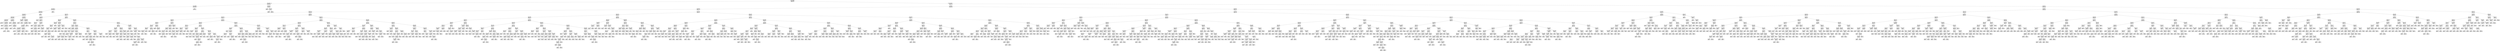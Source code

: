 digraph Tree {
node [shape=box] ;
0 [label="X[6] <= -555.55\nmse = 102195.064\nsamples = 2512\nvalue = -91.874"] ;
1 [label="X[5] <= -550.1\nmse = 80897.427\nsamples = 237\nvalue = -1044.581"] ;
0 -> 1 [labeldistance=2.5, labelangle=45, headlabel="True"] ;
2 [label="X[7] <= 1935.5\nmse = 67301.869\nsamples = 234\nvalue = -1058.191"] ;
1 -> 2 ;
3 [label="X[11] <= 32.4\nmse = 61750.667\nsamples = 233\nvalue = -1053.195"] ;
2 -> 3 ;
4 [label="X[0] <= 24.9\nmse = 57062.545\nsamples = 232\nvalue = -1057.806"] ;
3 -> 4 ;
5 [label="X[7] <= 177.5\nmse = 52319.673\nsamples = 231\nvalue = -1062.444"] ;
4 -> 5 ;
6 [label="X[3] <= 8.35\nmse = 27539.321\nsamples = 180\nvalue = -1086.082"] ;
5 -> 6 ;
7 [label="X[10] <= 20.3\nmse = 15119.966\nsamples = 165\nvalue = -1097.479"] ;
6 -> 7 ;
8 [label="mse = -0.0\nsamples = 149\nvalue = -1111.1"] ;
7 -> 8 ;
9 [label="X[10] <= 22.95\nmse = 138108.122\nsamples = 16\nvalue = -970.638"] ;
7 -> 9 ;
10 [label="mse = 0.0\nsamples = 1\nvalue = 13.6"] ;
9 -> 10 ;
11 [label="X[11] <= 21.5\nmse = 78428.329\nsamples = 15\nvalue = -1036.253"] ;
9 -> 11 ;
12 [label="mse = -0.0\nsamples = 12\nvalue = -1111.1"] ;
11 -> 12 ;
13 [label="X[1] <= 5.25\nmse = 280101.176\nsamples = 3\nvalue = -736.867"] ;
11 -> 13 ;
14 [label="mse = 0.0\nsamples = 2\nvalue = -1111.1"] ;
13 -> 14 ;
15 [label="mse = 0.0\nsamples = 1\nvalue = 11.6"] ;
13 -> 15 ;
16 [label="X[3] <= 8.55\nmse = 147006.017\nsamples = 15\nvalue = -960.713"] ;
6 -> 16 ;
17 [label="mse = 0.0\nsamples = 1\nvalue = 19.6"] ;
16 -> 17 ;
18 [label="X[4] <= 1.25\nmse = 83959.439\nsamples = 14\nvalue = -1030.736"] ;
16 -> 18 ;
19 [label="mse = -0.0\nsamples = 9\nvalue = -1111.1"] ;
18 -> 19 ;
20 [label="X[4] <= 1.4\nmse = 202536.002\nsamples = 5\nvalue = -886.08"] ;
18 -> 20 ;
21 [label="mse = 0.0\nsamples = 1\nvalue = 14.0"] ;
20 -> 21 ;
22 [label="mse = 0.0\nsamples = 4\nvalue = -1111.1"] ;
20 -> 22 ;
23 [label="X[7] <= 189.5\nmse = 130847.341\nsamples = 51\nvalue = -979.016"] ;
5 -> 23 ;
24 [label="X[1] <= -553.05\nmse = 5.522\nsamples = 2\nvalue = 12.85"] ;
23 -> 24 ;
25 [label="mse = 0.0\nsamples = 1\nvalue = 10.5"] ;
24 -> 25 ;
26 [label="mse = -0.0\nsamples = 1\nvalue = 15.2"] ;
24 -> 26 ;
27 [label="X[10] <= 30.95\nmse = 94393.842\nsamples = 49\nvalue = -1019.5"] ;
23 -> 27 ;
28 [label="X[7] <= 236.0\nmse = 73815.358\nsamples = 48\nvalue = -1040.95"] ;
27 -> 28 ;
29 [label="X[7] <= 228.0\nmse = 167505.66\nsamples = 19\nvalue = -933.879"] ;
28 -> 29 ;
30 [label="X[2] <= 12.35\nmse = 73881.118\nsamples = 16\nvalue = -1040.919"] ;
29 -> 30 ;
31 [label="mse = -0.0\nsamples = 13\nvalue = -1111.1"] ;
30 -> 31 ;
32 [label="X[11] <= -547.25\nmse = 280200.98\nsamples = 3\nvalue = -736.8"] ;
30 -> 32 ;
33 [label="mse = 0.0\nsamples = 1\nvalue = 11.8"] ;
32 -> 33 ;
34 [label="mse = 0.0\nsamples = 2\nvalue = -1111.1"] ;
32 -> 34 ;
35 [label="X[2] <= 10.8\nmse = 279827.007\nsamples = 3\nvalue = -363.0"] ;
29 -> 35 ;
36 [label="X[4] <= 2.05\nmse = 0.303\nsamples = 2\nvalue = 11.05"] ;
35 -> 36 ;
37 [label="mse = 0.0\nsamples = 1\nvalue = 11.6"] ;
36 -> 37 ;
38 [label="mse = -0.0\nsamples = 1\nvalue = 10.5"] ;
36 -> 38 ;
39 [label="mse = 0.0\nsamples = 1\nvalue = -1111.1"] ;
35 -> 39 ;
40 [label="mse = 0.0\nsamples = 29\nvalue = -1111.1"] ;
28 -> 40 ;
41 [label="mse = -0.0\nsamples = 1\nvalue = 10.1"] ;
27 -> 41 ;
42 [label="mse = 0.0\nsamples = 1\nvalue = 13.5"] ;
4 -> 42 ;
43 [label="mse = 0.0\nsamples = 1\nvalue = 16.6"] ;
3 -> 43 ;
44 [label="mse = -0.0\nsamples = 1\nvalue = -2222.2"] ;
2 -> 44 ;
45 [label="X[5] <= 14.55\nmse = 19.362\nsamples = 3\nvalue = 16.967"] ;
1 -> 45 ;
46 [label="mse = 0.0\nsamples = 1\nvalue = 10.9"] ;
45 -> 46 ;
47 [label="X[5] <= 18.5\nmse = 1.44\nsamples = 2\nvalue = 20.0"] ;
45 -> 47 ;
48 [label="mse = 0.0\nsamples = 1\nvalue = 21.2"] ;
47 -> 48 ;
49 [label="mse = 0.0\nsamples = 1\nvalue = 18.8"] ;
47 -> 49 ;
50 [label="X[5] <= 5.55\nmse = 7.958\nsamples = 2275\nvalue = 7.376"] ;
0 -> 50 [labeldistance=2.5, labelangle=-45, headlabel="False"] ;
51 [label="X[6] <= 2.65\nmse = 3.634\nsamples = 1609\nvalue = 6.136"] ;
50 -> 51 ;
52 [label="X[5] <= 3.35\nmse = 2.003\nsamples = 1018\nvalue = 5.278"] ;
51 -> 52 ;
53 [label="X[5] <= 2.15\nmse = 1.288\nsamples = 386\nvalue = 3.982"] ;
52 -> 53 ;
54 [label="X[6] <= 0.65\nmse = 1.115\nsamples = 111\nvalue = 2.779"] ;
53 -> 54 ;
55 [label="X[5] <= 0.55\nmse = 0.586\nsamples = 22\nvalue = 1.332"] ;
54 -> 55 ;
56 [label="mse = 0.0\nsamples = 5\nvalue = 0.0"] ;
55 -> 56 ;
57 [label="X[5] <= 1.75\nmse = 0.083\nsamples = 17\nvalue = 1.724"] ;
55 -> 57 ;
58 [label="X[5] <= 1.15\nmse = 0.05\nsamples = 10\nvalue = 1.56"] ;
57 -> 58 ;
59 [label="mse = 0.0\nsamples = 1\nvalue = 1.1"] ;
58 -> 59 ;
60 [label="X[2] <= 9.55\nmse = 0.03\nsamples = 9\nvalue = 1.611"] ;
58 -> 60 ;
61 [label="mse = 0.0\nsamples = 1\nvalue = 2.0"] ;
60 -> 61 ;
62 [label="X[8] <= 6.0\nmse = 0.012\nsamples = 8\nvalue = 1.562"] ;
60 -> 62 ;
63 [label="X[9] <= 23.7\nmse = 0.002\nsamples = 5\nvalue = 1.64"] ;
62 -> 63 ;
64 [label="mse = -0.0\nsamples = 3\nvalue = 1.6"] ;
63 -> 64 ;
65 [label="mse = 0.0\nsamples = 2\nvalue = 1.7"] ;
63 -> 65 ;
66 [label="X[0] <= 15.35\nmse = 0.002\nsamples = 3\nvalue = 1.433"] ;
62 -> 66 ;
67 [label="mse = 0.0\nsamples = 2\nvalue = 1.4"] ;
66 -> 67 ;
68 [label="mse = 0.0\nsamples = 1\nvalue = 1.5"] ;
66 -> 68 ;
69 [label="X[7] <= 3123.0\nmse = 0.037\nsamples = 7\nvalue = 1.957"] ;
57 -> 69 ;
70 [label="X[5] <= 1.85\nmse = 0.005\nsamples = 6\nvalue = 1.883"] ;
69 -> 70 ;
71 [label="mse = 0.0\nsamples = 2\nvalue = 1.8"] ;
70 -> 71 ;
72 [label="X[8] <= 4301.0\nmse = 0.002\nsamples = 4\nvalue = 1.925"] ;
70 -> 72 ;
73 [label="mse = 0.0\nsamples = 3\nvalue = 1.9"] ;
72 -> 73 ;
74 [label="mse = -0.0\nsamples = 1\nvalue = 2.0"] ;
72 -> 74 ;
75 [label="mse = 0.0\nsamples = 1\nvalue = 2.4"] ;
69 -> 75 ;
76 [label="X[5] <= 0.95\nmse = 0.6\nsamples = 89\nvalue = 3.137"] ;
54 -> 76 ;
77 [label="X[6] <= 1.75\nmse = 0.365\nsamples = 16\nvalue = 2.05"] ;
76 -> 77 ;
78 [label="X[12] <= 10.05\nmse = 0.127\nsamples = 9\nvalue = 1.656"] ;
77 -> 78 ;
79 [label="X[10] <= 27.1\nmse = 0.042\nsamples = 8\nvalue = 1.55"] ;
78 -> 79 ;
80 [label="X[6] <= 0.75\nmse = 0.016\nsamples = 7\nvalue = 1.614"] ;
79 -> 80 ;
81 [label="mse = 0.0\nsamples = 1\nvalue = 1.4"] ;
80 -> 81 ;
82 [label="X[4] <= 1.5\nmse = 0.009\nsamples = 6\nvalue = 1.65"] ;
80 -> 82 ;
83 [label="X[3] <= 3.6\nmse = 0.002\nsamples = 2\nvalue = 1.75"] ;
82 -> 83 ;
84 [label="mse = 0.0\nsamples = 1\nvalue = 1.7"] ;
83 -> 84 ;
85 [label="mse = 0.0\nsamples = 1\nvalue = 1.8"] ;
83 -> 85 ;
86 [label="X[3] <= 1.5\nmse = 0.005\nsamples = 4\nvalue = 1.6"] ;
82 -> 86 ;
87 [label="mse = 0.0\nsamples = 1\nvalue = 1.5"] ;
86 -> 87 ;
88 [label="X[9] <= -550.6\nmse = 0.002\nsamples = 3\nvalue = 1.633"] ;
86 -> 88 ;
89 [label="mse = 0.0\nsamples = 1\nvalue = 1.7"] ;
88 -> 89 ;
90 [label="mse = 0.0\nsamples = 2\nvalue = 1.6"] ;
88 -> 90 ;
91 [label="mse = 0.0\nsamples = 1\nvalue = 1.1"] ;
79 -> 91 ;
92 [label="mse = 0.0\nsamples = 1\nvalue = 2.5"] ;
78 -> 92 ;
93 [label="X[9] <= 23.05\nmse = 0.214\nsamples = 7\nvalue = 2.557"] ;
77 -> 93 ;
94 [label="X[7] <= 874.5\nmse = 0.084\nsamples = 5\nvalue = 2.8"] ;
93 -> 94 ;
95 [label="X[1] <= -553.45\nmse = 0.002\nsamples = 3\nvalue = 2.567"] ;
94 -> 95 ;
96 [label="mse = 0.0\nsamples = 1\nvalue = 2.5"] ;
95 -> 96 ;
97 [label="mse = 0.0\nsamples = 2\nvalue = 2.6"] ;
95 -> 97 ;
98 [label="X[11] <= -545.35\nmse = 0.003\nsamples = 2\nvalue = 3.15"] ;
94 -> 98 ;
99 [label="mse = 0.0\nsamples = 1\nvalue = 3.2"] ;
98 -> 99 ;
100 [label="mse = -0.0\nsamples = 1\nvalue = 3.1"] ;
98 -> 100 ;
101 [label="X[6] <= 1.95\nmse = 0.023\nsamples = 2\nvalue = 1.95"] ;
93 -> 101 ;
102 [label="mse = 0.0\nsamples = 1\nvalue = 1.8"] ;
101 -> 102 ;
103 [label="mse = -0.0\nsamples = 1\nvalue = 2.1"] ;
101 -> 103 ;
104 [label="X[6] <= 1.65\nmse = 0.336\nsamples = 73\nvalue = 3.375"] ;
76 -> 104 ;
105 [label="X[5] <= 1.45\nmse = 0.115\nsamples = 38\nvalue = 2.942"] ;
104 -> 105 ;
106 [label="X[6] <= 1.15\nmse = 0.028\nsamples = 7\nvalue = 2.543"] ;
105 -> 106 ;
107 [label="mse = 0.0\nsamples = 2\nvalue = 2.3"] ;
106 -> 107 ;
108 [label="X[1] <= 5.4\nmse = 0.006\nsamples = 5\nvalue = 2.64"] ;
106 -> 108 ;
109 [label="X[4] <= 2.1\nmse = 0.003\nsamples = 2\nvalue = 2.55"] ;
108 -> 109 ;
110 [label="mse = 0.0\nsamples = 1\nvalue = 2.6"] ;
109 -> 110 ;
111 [label="mse = 0.0\nsamples = 1\nvalue = 2.5"] ;
109 -> 111 ;
112 [label="mse = 0.0\nsamples = 3\nvalue = 2.7"] ;
108 -> 112 ;
113 [label="X[6] <= 1.15\nmse = 0.09\nsamples = 31\nvalue = 3.032"] ;
105 -> 113 ;
114 [label="X[5] <= 2.05\nmse = 0.039\nsamples = 17\nvalue = 2.829"] ;
113 -> 114 ;
115 [label="X[2] <= 10.75\nmse = 0.014\nsamples = 12\nvalue = 2.733"] ;
114 -> 115 ;
116 [label="X[2] <= 9.95\nmse = 0.011\nsamples = 7\nvalue = 2.671"] ;
115 -> 116 ;
117 [label="X[7] <= 1665.5\nmse = 0.003\nsamples = 4\nvalue = 2.75"] ;
116 -> 117 ;
118 [label="mse = 0.0\nsamples = 2\nvalue = 2.7"] ;
117 -> 118 ;
119 [label="mse = 0.0\nsamples = 2\nvalue = 2.8"] ;
117 -> 119 ;
120 [label="X[5] <= 1.85\nmse = 0.002\nsamples = 3\nvalue = 2.567"] ;
116 -> 120 ;
121 [label="mse = 0.0\nsamples = 1\nvalue = 2.5"] ;
120 -> 121 ;
122 [label="mse = 0.0\nsamples = 2\nvalue = 2.6"] ;
120 -> 122 ;
123 [label="X[8] <= 43346.5\nmse = 0.006\nsamples = 5\nvalue = 2.82"] ;
115 -> 123 ;
124 [label="mse = 0.0\nsamples = 2\nvalue = 2.9"] ;
123 -> 124 ;
125 [label="X[11] <= -547.95\nmse = 0.002\nsamples = 3\nvalue = 2.767"] ;
123 -> 125 ;
126 [label="mse = 0.0\nsamples = 1\nvalue = 2.7"] ;
125 -> 126 ;
127 [label="mse = -0.0\nsamples = 2\nvalue = 2.8"] ;
125 -> 127 ;
128 [label="X[11] <= 17.4\nmse = 0.022\nsamples = 5\nvalue = 3.06"] ;
114 -> 128 ;
129 [label="X[12] <= 8.85\nmse = 0.01\nsamples = 2\nvalue = 2.9"] ;
128 -> 129 ;
130 [label="mse = 0.0\nsamples = 1\nvalue = 3.0"] ;
129 -> 130 ;
131 [label="mse = 0.0\nsamples = 1\nvalue = 2.8"] ;
129 -> 131 ;
132 [label="X[9] <= 23.7\nmse = 0.002\nsamples = 3\nvalue = 3.167"] ;
128 -> 132 ;
133 [label="mse = 0.0\nsamples = 2\nvalue = 3.2"] ;
132 -> 133 ;
134 [label="mse = 0.0\nsamples = 1\nvalue = 3.1"] ;
132 -> 134 ;
135 [label="X[5] <= 2.05\nmse = 0.042\nsamples = 14\nvalue = 3.279"] ;
113 -> 135 ;
136 [label="X[3] <= 1.8\nmse = 0.012\nsamples = 10\nvalue = 3.17"] ;
135 -> 136 ;
137 [label="mse = 0.0\nsamples = 1\nvalue = 2.9"] ;
136 -> 137 ;
138 [label="X[8] <= 2385.0\nmse = 0.004\nsamples = 9\nvalue = 3.2"] ;
136 -> 138 ;
139 [label="X[1] <= 5.35\nmse = 0.002\nsamples = 3\nvalue = 3.133"] ;
138 -> 139 ;
140 [label="mse = 0.0\nsamples = 2\nvalue = 3.1"] ;
139 -> 140 ;
141 [label="mse = -0.0\nsamples = 1\nvalue = 3.2"] ;
139 -> 141 ;
142 [label="X[11] <= 13.9\nmse = 0.002\nsamples = 6\nvalue = 3.233"] ;
138 -> 142 ;
143 [label="X[3] <= 4.2\nmse = 0.002\nsamples = 3\nvalue = 3.267"] ;
142 -> 143 ;
144 [label="mse = 0.0\nsamples = 1\nvalue = 3.3"] ;
143 -> 144 ;
145 [label="X[3] <= 8.6\nmse = 0.002\nsamples = 2\nvalue = 3.25"] ;
143 -> 145 ;
146 [label="mse = 0.0\nsamples = 1\nvalue = 3.2"] ;
145 -> 146 ;
147 [label="mse = 0.0\nsamples = 1\nvalue = 3.3"] ;
145 -> 147 ;
148 [label="mse = -0.0\nsamples = 3\nvalue = 3.2"] ;
142 -> 148 ;
149 [label="X[4] <= 2.55\nmse = 0.012\nsamples = 4\nvalue = 3.55"] ;
135 -> 149 ;
150 [label="X[6] <= 1.55\nmse = 0.002\nsamples = 2\nvalue = 3.65"] ;
149 -> 150 ;
151 [label="mse = 0.0\nsamples = 1\nvalue = 3.6"] ;
150 -> 151 ;
152 [label="mse = -0.0\nsamples = 1\nvalue = 3.7"] ;
150 -> 152 ;
153 [label="X[7] <= 2775.5\nmse = 0.002\nsamples = 2\nvalue = 3.45"] ;
149 -> 153 ;
154 [label="mse = 0.0\nsamples = 1\nvalue = 3.5"] ;
153 -> 154 ;
155 [label="mse = -0.0\nsamples = 1\nvalue = 3.4"] ;
153 -> 155 ;
156 [label="X[6] <= 2.5\nmse = 0.151\nsamples = 35\nvalue = 3.846"] ;
104 -> 156 ;
157 [label="X[5] <= 1.4\nmse = 0.107\nsamples = 29\nvalue = 3.745"] ;
156 -> 157 ;
158 [label="X[6] <= 2.25\nmse = 0.042\nsamples = 7\nvalue = 3.371"] ;
157 -> 158 ;
159 [label="X[2] <= 9.65\nmse = 0.016\nsamples = 3\nvalue = 3.167"] ;
158 -> 159 ;
160 [label="mse = 0.0\nsamples = 1\nvalue = 3.0"] ;
159 -> 160 ;
161 [label="X[2] <= 11.15\nmse = 0.003\nsamples = 2\nvalue = 3.25"] ;
159 -> 161 ;
162 [label="mse = 0.0\nsamples = 1\nvalue = 3.2"] ;
161 -> 162 ;
163 [label="mse = 0.0\nsamples = 1\nvalue = 3.3"] ;
161 -> 163 ;
164 [label="X[8] <= 21109.5\nmse = 0.007\nsamples = 4\nvalue = 3.525"] ;
158 -> 164 ;
165 [label="mse = 0.0\nsamples = 2\nvalue = 3.6"] ;
164 -> 165 ;
166 [label="X[8] <= 92466.5\nmse = 0.002\nsamples = 2\nvalue = 3.45"] ;
164 -> 166 ;
167 [label="mse = 0.0\nsamples = 1\nvalue = 3.5"] ;
166 -> 167 ;
168 [label="mse = -0.0\nsamples = 1\nvalue = 3.4"] ;
166 -> 168 ;
169 [label="X[6] <= 1.95\nmse = 0.069\nsamples = 22\nvalue = 3.864"] ;
157 -> 169 ;
170 [label="X[6] <= 1.75\nmse = 0.017\nsamples = 12\nvalue = 3.692"] ;
169 -> 170 ;
171 [label="X[2] <= 12.2\nmse = 0.007\nsamples = 3\nvalue = 3.5"] ;
170 -> 171 ;
172 [label="X[8] <= -911.5\nmse = 0.002\nsamples = 2\nvalue = 3.45"] ;
171 -> 172 ;
173 [label="mse = 0.0\nsamples = 1\nvalue = 3.4"] ;
172 -> 173 ;
174 [label="mse = -0.0\nsamples = 1\nvalue = 3.5"] ;
172 -> 174 ;
175 [label="mse = 0.0\nsamples = 1\nvalue = 3.6"] ;
171 -> 175 ;
176 [label="X[11] <= 17.15\nmse = 0.005\nsamples = 9\nvalue = 3.756"] ;
170 -> 176 ;
177 [label="X[3] <= 9.0\nmse = 0.001\nsamples = 6\nvalue = 3.717"] ;
176 -> 177 ;
178 [label="mse = 0.0\nsamples = 5\nvalue = 3.7"] ;
177 -> 178 ;
179 [label="mse = -0.0\nsamples = 1\nvalue = 3.8"] ;
177 -> 179 ;
180 [label="X[7] <= 1759.5\nmse = 0.002\nsamples = 3\nvalue = 3.833"] ;
176 -> 180 ;
181 [label="mse = 0.0\nsamples = 2\nvalue = 3.8"] ;
180 -> 181 ;
182 [label="mse = -0.0\nsamples = 1\nvalue = 3.9"] ;
180 -> 182 ;
183 [label="X[5] <= 1.55\nmse = 0.052\nsamples = 10\nvalue = 4.07"] ;
169 -> 183 ;
184 [label="mse = 0.0\nsamples = 1\nvalue = 4.6"] ;
183 -> 184 ;
185 [label="X[3] <= 1.75\nmse = 0.023\nsamples = 9\nvalue = 4.011"] ;
183 -> 185 ;
186 [label="mse = 0.0\nsamples = 1\nvalue = 3.7"] ;
185 -> 186 ;
187 [label="X[0] <= 17.2\nmse = 0.013\nsamples = 8\nvalue = 4.05"] ;
185 -> 187 ;
188 [label="X[3] <= 4.4\nmse = 0.012\nsamples = 4\nvalue = 4.125"] ;
187 -> 188 ;
189 [label="X[11] <= 26.35\nmse = 0.002\nsamples = 3\nvalue = 4.067"] ;
188 -> 189 ;
190 [label="mse = 0.0\nsamples = 2\nvalue = 4.1"] ;
189 -> 190 ;
191 [label="mse = 0.0\nsamples = 1\nvalue = 4.0"] ;
189 -> 191 ;
192 [label="mse = -0.0\nsamples = 1\nvalue = 4.3"] ;
188 -> 192 ;
193 [label="X[8] <= 28428.5\nmse = 0.002\nsamples = 4\nvalue = 3.975"] ;
187 -> 193 ;
194 [label="mse = 0.0\nsamples = 3\nvalue = 4.0"] ;
193 -> 194 ;
195 [label="mse = -0.0\nsamples = 1\nvalue = 3.9"] ;
193 -> 195 ;
196 [label="X[7] <= 566.0\nmse = 0.079\nsamples = 6\nvalue = 4.333"] ;
156 -> 196 ;
197 [label="X[3] <= 3.55\nmse = 0.002\nsamples = 2\nvalue = 3.95"] ;
196 -> 197 ;
198 [label="mse = 0.0\nsamples = 1\nvalue = 4.0"] ;
197 -> 198 ;
199 [label="mse = -0.0\nsamples = 1\nvalue = 3.9"] ;
197 -> 199 ;
200 [label="X[5] <= 1.95\nmse = 0.007\nsamples = 4\nvalue = 4.525"] ;
196 -> 200 ;
201 [label="X[8] <= 1350301.5\nmse = 0.002\nsamples = 2\nvalue = 4.45"] ;
200 -> 201 ;
202 [label="mse = 0.0\nsamples = 1\nvalue = 4.4"] ;
201 -> 202 ;
203 [label="mse = -0.0\nsamples = 1\nvalue = 4.5"] ;
201 -> 203 ;
204 [label="mse = -0.0\nsamples = 2\nvalue = 4.6"] ;
200 -> 204 ;
205 [label="X[6] <= 1.55\nmse = 0.539\nsamples = 275\nvalue = 4.467"] ;
53 -> 205 ;
206 [label="X[6] <= 0.75\nmse = 0.245\nsamples = 137\nvalue = 3.912"] ;
205 -> 206 ;
207 [label="X[6] <= 0.45\nmse = 0.128\nsamples = 29\nvalue = 3.241"] ;
206 -> 207 ;
208 [label="X[5] <= 3.0\nmse = 0.075\nsamples = 15\nvalue = 2.98"] ;
207 -> 208 ;
209 [label="X[2] <= 10.2\nmse = 0.035\nsamples = 8\nvalue = 2.762"] ;
208 -> 209 ;
210 [label="X[3] <= 4.15\nmse = 0.005\nsamples = 4\nvalue = 2.6"] ;
209 -> 210 ;
211 [label="X[9] <= 21.55\nmse = 0.002\nsamples = 3\nvalue = 2.567"] ;
210 -> 211 ;
212 [label="mse = 0.0\nsamples = 1\nvalue = 2.5"] ;
211 -> 212 ;
213 [label="mse = 0.0\nsamples = 2\nvalue = 2.6"] ;
211 -> 213 ;
214 [label="mse = -0.0\nsamples = 1\nvalue = 2.7"] ;
210 -> 214 ;
215 [label="X[4] <= 1.1\nmse = 0.012\nsamples = 4\nvalue = 2.925"] ;
209 -> 215 ;
216 [label="mse = 0.0\nsamples = 1\nvalue = 3.1"] ;
215 -> 216 ;
217 [label="X[8] <= 26.5\nmse = 0.002\nsamples = 3\nvalue = 2.867"] ;
215 -> 217 ;
218 [label="mse = 0.0\nsamples = 2\nvalue = 2.9"] ;
217 -> 218 ;
219 [label="mse = 0.0\nsamples = 1\nvalue = 2.8"] ;
217 -> 219 ;
220 [label="X[9] <= 23.7\nmse = 0.005\nsamples = 7\nvalue = 3.229"] ;
208 -> 220 ;
221 [label="mse = 0.0\nsamples = 3\nvalue = 3.3"] ;
220 -> 221 ;
222 [label="X[3] <= 3.25\nmse = 0.002\nsamples = 4\nvalue = 3.175"] ;
220 -> 222 ;
223 [label="mse = 0.0\nsamples = 1\nvalue = 3.1"] ;
222 -> 223 ;
224 [label="mse = -0.0\nsamples = 3\nvalue = 3.2"] ;
222 -> 224 ;
225 [label="X[5] <= 3.05\nmse = 0.033\nsamples = 14\nvalue = 3.521"] ;
207 -> 225 ;
226 [label="X[4] <= 2.0\nmse = 0.016\nsamples = 10\nvalue = 3.43"] ;
225 -> 226 ;
227 [label="X[3] <= 3.9\nmse = 0.01\nsamples = 7\nvalue = 3.486"] ;
226 -> 227 ;
228 [label="X[4] <= 1.45\nmse = 0.005\nsamples = 6\nvalue = 3.517"] ;
227 -> 228 ;
229 [label="mse = 0.0\nsamples = 2\nvalue = 3.6"] ;
228 -> 229 ;
230 [label="X[1] <= 5.85\nmse = 0.002\nsamples = 4\nvalue = 3.475"] ;
228 -> 230 ;
231 [label="mse = 0.0\nsamples = 3\nvalue = 3.5"] ;
230 -> 231 ;
232 [label="mse = 0.0\nsamples = 1\nvalue = 3.4"] ;
230 -> 232 ;
233 [label="mse = -0.0\nsamples = 1\nvalue = 3.3"] ;
227 -> 233 ;
234 [label="X[5] <= 2.7\nmse = 0.007\nsamples = 3\nvalue = 3.3"] ;
226 -> 234 ;
235 [label="mse = 0.0\nsamples = 1\nvalue = 3.2"] ;
234 -> 235 ;
236 [label="X[4] <= 8.35\nmse = 0.003\nsamples = 2\nvalue = 3.35"] ;
234 -> 236 ;
237 [label="mse = 0.0\nsamples = 1\nvalue = 3.4"] ;
236 -> 237 ;
238 [label="mse = 0.0\nsamples = 1\nvalue = 3.3"] ;
236 -> 238 ;
239 [label="X[10] <= 22.65\nmse = 0.003\nsamples = 4\nvalue = 3.75"] ;
225 -> 239 ;
240 [label="mse = 0.0\nsamples = 2\nvalue = 3.8"] ;
239 -> 240 ;
241 [label="mse = 0.0\nsamples = 2\nvalue = 3.7"] ;
239 -> 241 ;
242 [label="X[5] <= 2.85\nmse = 0.124\nsamples = 108\nvalue = 4.092"] ;
206 -> 242 ;
243 [label="X[5] <= 2.35\nmse = 0.074\nsamples = 47\nvalue = 3.806"] ;
242 -> 243 ;
244 [label="X[6] <= 1.4\nmse = 0.031\nsamples = 12\nvalue = 3.483"] ;
243 -> 244 ;
245 [label="X[6] <= 1.15\nmse = 0.012\nsamples = 10\nvalue = 3.42"] ;
244 -> 245 ;
246 [label="X[12] <= 11.95\nmse = 0.006\nsamples = 6\nvalue = 3.35"] ;
245 -> 246 ;
247 [label="X[12] <= 4.25\nmse = 0.002\nsamples = 5\nvalue = 3.38"] ;
246 -> 247 ;
248 [label="mse = 0.0\nsamples = 1\nvalue = 3.3"] ;
247 -> 248 ;
249 [label="mse = 0.0\nsamples = 4\nvalue = 3.4"] ;
247 -> 249 ;
250 [label="mse = 0.0\nsamples = 1\nvalue = 3.2"] ;
246 -> 250 ;
251 [label="X[7] <= 2567.0\nmse = 0.002\nsamples = 4\nvalue = 3.525"] ;
245 -> 251 ;
252 [label="mse = 0.0\nsamples = 1\nvalue = 3.6"] ;
251 -> 252 ;
253 [label="mse = 0.0\nsamples = 3\nvalue = 3.5"] ;
251 -> 253 ;
254 [label="X[9] <= -548.65\nmse = 0.01\nsamples = 2\nvalue = 3.8"] ;
244 -> 254 ;
255 [label="mse = 0.0\nsamples = 1\nvalue = 3.7"] ;
254 -> 255 ;
256 [label="mse = 0.0\nsamples = 1\nvalue = 3.9"] ;
254 -> 256 ;
257 [label="X[6] <= 1.15\nmse = 0.04\nsamples = 35\nvalue = 3.917"] ;
243 -> 257 ;
258 [label="X[6] <= 1.05\nmse = 0.017\nsamples = 9\nvalue = 3.678"] ;
257 -> 258 ;
259 [label="X[10] <= 22.75\nmse = 0.003\nsamples = 4\nvalue = 3.55"] ;
258 -> 259 ;
260 [label="mse = 0.0\nsamples = 2\nvalue = 3.5"] ;
259 -> 260 ;
261 [label="mse = 0.0\nsamples = 2\nvalue = 3.6"] ;
259 -> 261 ;
262 [label="X[5] <= 2.65\nmse = 0.006\nsamples = 5\nvalue = 3.78"] ;
258 -> 262 ;
263 [label="mse = 0.0\nsamples = 2\nvalue = 3.7"] ;
262 -> 263 ;
264 [label="X[2] <= 12.85\nmse = 0.002\nsamples = 3\nvalue = 3.833"] ;
262 -> 264 ;
265 [label="mse = 0.0\nsamples = 2\nvalue = 3.8"] ;
264 -> 265 ;
266 [label="mse = -0.0\nsamples = 1\nvalue = 3.9"] ;
264 -> 266 ;
267 [label="X[5] <= 2.65\nmse = 0.022\nsamples = 26\nvalue = 4.0"] ;
257 -> 267 ;
268 [label="X[3] <= 6.7\nmse = 0.008\nsamples = 14\nvalue = 3.907"] ;
267 -> 268 ;
269 [label="X[6] <= 1.25\nmse = 0.004\nsamples = 12\nvalue = 3.933"] ;
268 -> 269 ;
270 [label="mse = 0.0\nsamples = 1\nvalue = 3.8"] ;
269 -> 270 ;
271 [label="X[10] <= -546.2\nmse = 0.002\nsamples = 11\nvalue = 3.945"] ;
269 -> 271 ;
272 [label="mse = 0.0\nsamples = 4\nvalue = 3.9"] ;
271 -> 272 ;
273 [label="X[12] <= 5.85\nmse = 0.002\nsamples = 7\nvalue = 3.971"] ;
271 -> 273 ;
274 [label="X[1] <= 5.5\nmse = 0.002\nsamples = 3\nvalue = 3.933"] ;
273 -> 274 ;
275 [label="mse = 0.0\nsamples = 1\nvalue = 4.0"] ;
274 -> 275 ;
276 [label="mse = -0.0\nsamples = 2\nvalue = 3.9"] ;
274 -> 276 ;
277 [label="mse = 0.0\nsamples = 4\nvalue = 4.0"] ;
273 -> 277 ;
278 [label="X[3] <= 8.1\nmse = 0.002\nsamples = 2\nvalue = 3.75"] ;
268 -> 278 ;
279 [label="mse = 0.0\nsamples = 1\nvalue = 3.7"] ;
278 -> 279 ;
280 [label="mse = 0.0\nsamples = 1\nvalue = 3.8"] ;
278 -> 280 ;
281 [label="X[6] <= 1.35\nmse = 0.016\nsamples = 12\nvalue = 4.108"] ;
267 -> 281 ;
282 [label="X[10] <= -546.0\nmse = 0.004\nsamples = 5\nvalue = 4.0"] ;
281 -> 282 ;
283 [label="mse = 0.0\nsamples = 1\nvalue = 3.9"] ;
282 -> 283 ;
284 [label="X[12] <= 6.95\nmse = 0.002\nsamples = 4\nvalue = 4.025"] ;
282 -> 284 ;
285 [label="mse = -0.0\nsamples = 3\nvalue = 4.0"] ;
284 -> 285 ;
286 [label="mse = 0.0\nsamples = 1\nvalue = 4.1"] ;
284 -> 286 ;
287 [label="X[3] <= 0.9\nmse = 0.01\nsamples = 7\nvalue = 4.186"] ;
281 -> 287 ;
288 [label="mse = 0.0\nsamples = 1\nvalue = 4.4"] ;
287 -> 288 ;
289 [label="X[11] <= 20.55\nmse = 0.003\nsamples = 6\nvalue = 4.15"] ;
287 -> 289 ;
290 [label="X[8] <= -1111.0\nmse = 0.002\nsamples = 4\nvalue = 4.175"] ;
289 -> 290 ;
291 [label="mse = 0.0\nsamples = 1\nvalue = 4.1"] ;
290 -> 291 ;
292 [label="mse = 0.0\nsamples = 3\nvalue = 4.2"] ;
290 -> 292 ;
293 [label="mse = -0.0\nsamples = 2\nvalue = 4.1"] ;
289 -> 293 ;
294 [label="X[6] <= 1.25\nmse = 0.052\nsamples = 61\nvalue = 4.311"] ;
242 -> 294 ;
295 [label="X[6] <= 1.05\nmse = 0.028\nsamples = 34\nvalue = 4.168"] ;
294 -> 295 ;
296 [label="X[1] <= 4.6\nmse = 0.018\nsamples = 9\nvalue = 4.0"] ;
295 -> 296 ;
297 [label="mse = 0.0\nsamples = 2\nvalue = 3.8"] ;
296 -> 297 ;
298 [label="X[10] <= 22.6\nmse = 0.008\nsamples = 7\nvalue = 4.057"] ;
296 -> 298 ;
299 [label="X[3] <= 1.45\nmse = 0.002\nsamples = 3\nvalue = 4.133"] ;
298 -> 299 ;
300 [label="mse = 0.0\nsamples = 1\nvalue = 4.2"] ;
299 -> 300 ;
301 [label="mse = 0.0\nsamples = 2\nvalue = 4.1"] ;
299 -> 301 ;
302 [label="X[11] <= 17.2\nmse = 0.005\nsamples = 4\nvalue = 4.0"] ;
298 -> 302 ;
303 [label="mse = 0.0\nsamples = 1\nvalue = 4.1"] ;
302 -> 303 ;
304 [label="X[8] <= 469891.0\nmse = 0.002\nsamples = 3\nvalue = 3.967"] ;
302 -> 304 ;
305 [label="mse = 0.0\nsamples = 2\nvalue = 4.0"] ;
304 -> 305 ;
306 [label="mse = -0.0\nsamples = 1\nvalue = 3.9"] ;
304 -> 306 ;
307 [label="X[5] <= 3.05\nmse = 0.018\nsamples = 25\nvalue = 4.228"] ;
295 -> 307 ;
308 [label="X[5] <= 2.95\nmse = 0.006\nsamples = 14\nvalue = 4.129"] ;
307 -> 308 ;
309 [label="X[0] <= 12.5\nmse = 0.002\nsamples = 6\nvalue = 4.067"] ;
308 -> 309 ;
310 [label="mse = 0.0\nsamples = 2\nvalue = 4.0"] ;
309 -> 310 ;
311 [label="mse = 0.0\nsamples = 4\nvalue = 4.1"] ;
309 -> 311 ;
312 [label="X[2] <= 11.6\nmse = 0.004\nsamples = 8\nvalue = 4.175"] ;
308 -> 312 ;
313 [label="X[0] <= 8.75\nmse = 0.002\nsamples = 7\nvalue = 4.157"] ;
312 -> 313 ;
314 [label="mse = 0.0\nsamples = 3\nvalue = 4.2"] ;
313 -> 314 ;
315 [label="X[12] <= 4.05\nmse = 0.002\nsamples = 4\nvalue = 4.125"] ;
313 -> 315 ;
316 [label="mse = 0.0\nsamples = 1\nvalue = 4.2"] ;
315 -> 316 ;
317 [label="mse = -0.0\nsamples = 3\nvalue = 4.1"] ;
315 -> 317 ;
318 [label="mse = 0.0\nsamples = 1\nvalue = 4.3"] ;
312 -> 318 ;
319 [label="X[5] <= 3.25\nmse = 0.004\nsamples = 11\nvalue = 4.355"] ;
307 -> 319 ;
320 [label="X[4] <= 3.0\nmse = 0.002\nsamples = 8\nvalue = 4.325"] ;
319 -> 320 ;
321 [label="mse = -0.0\nsamples = 6\nvalue = 4.3"] ;
320 -> 321 ;
322 [label="mse = 0.0\nsamples = 2\nvalue = 4.4"] ;
320 -> 322 ;
323 [label="X[4] <= 2.25\nmse = 0.002\nsamples = 3\nvalue = 4.433"] ;
319 -> 323 ;
324 [label="mse = 0.0\nsamples = 2\nvalue = 4.4"] ;
323 -> 324 ;
325 [label="mse = 0.0\nsamples = 1\nvalue = 4.5"] ;
323 -> 325 ;
326 [label="X[5] <= 3.05\nmse = 0.022\nsamples = 27\nvalue = 4.493"] ;
294 -> 326 ;
327 [label="X[8] <= 31250.0\nmse = 0.004\nsamples = 12\nvalue = 4.358"] ;
326 -> 327 ;
328 [label="X[6] <= 1.45\nmse = 0.001\nsamples = 7\nvalue = 4.314"] ;
327 -> 328 ;
329 [label="mse = 0.0\nsamples = 6\nvalue = 4.3"] ;
328 -> 329 ;
330 [label="mse = -0.0\nsamples = 1\nvalue = 4.4"] ;
328 -> 330 ;
331 [label="X[1] <= 5.15\nmse = 0.002\nsamples = 5\nvalue = 4.42"] ;
327 -> 331 ;
332 [label="mse = 0.0\nsamples = 1\nvalue = 4.5"] ;
331 -> 332 ;
333 [label="mse = -0.0\nsamples = 4\nvalue = 4.4"] ;
331 -> 333 ;
334 [label="X[7] <= 11217.5\nmse = 0.011\nsamples = 15\nvalue = 4.6"] ;
326 -> 334 ;
335 [label="X[1] <= 4.35\nmse = 0.004\nsamples = 11\nvalue = 4.555"] ;
334 -> 335 ;
336 [label="mse = 0.0\nsamples = 1\nvalue = 4.4"] ;
335 -> 336 ;
337 [label="X[7] <= 1941.5\nmse = 0.002\nsamples = 10\nvalue = 4.57"] ;
335 -> 337 ;
338 [label="mse = 0.0\nsamples = 3\nvalue = 4.5"] ;
337 -> 338 ;
339 [label="mse = -0.0\nsamples = 7\nvalue = 4.6"] ;
337 -> 339 ;
340 [label="X[10] <= 20.85\nmse = 0.007\nsamples = 4\nvalue = 4.725"] ;
334 -> 340 ;
341 [label="mse = 0.0\nsamples = 2\nvalue = 4.8"] ;
340 -> 341 ;
342 [label="X[12] <= 6.6\nmse = 0.002\nsamples = 2\nvalue = 4.65"] ;
340 -> 342 ;
343 [label="mse = 0.0\nsamples = 1\nvalue = 4.7"] ;
342 -> 343 ;
344 [label="mse = -0.0\nsamples = 1\nvalue = 4.6"] ;
342 -> 344 ;
345 [label="X[6] <= 2.05\nmse = 0.221\nsamples = 138\nvalue = 5.018"] ;
205 -> 345 ;
346 [label="X[5] <= 2.85\nmse = 0.113\nsamples = 55\nvalue = 4.653"] ;
345 -> 346 ;
347 [label="X[5] <= 2.35\nmse = 0.054\nsamples = 26\nvalue = 4.385"] ;
346 -> 347 ;
348 [label="X[6] <= 1.75\nmse = 0.016\nsamples = 7\nvalue = 4.086"] ;
347 -> 348 ;
349 [label="X[2] <= 9.15\nmse = 0.002\nsamples = 3\nvalue = 3.967"] ;
348 -> 349 ;
350 [label="mse = 0.0\nsamples = 1\nvalue = 3.9"] ;
349 -> 350 ;
351 [label="mse = 0.0\nsamples = 2\nvalue = 4.0"] ;
349 -> 351 ;
352 [label="X[10] <= 20.0\nmse = 0.007\nsamples = 4\nvalue = 4.175"] ;
348 -> 352 ;
353 [label="mse = 0.0\nsamples = 2\nvalue = 4.1"] ;
352 -> 353 ;
354 [label="X[3] <= 2.8\nmse = 0.003\nsamples = 2\nvalue = 4.25"] ;
352 -> 354 ;
355 [label="mse = 0.0\nsamples = 1\nvalue = 4.2"] ;
354 -> 355 ;
356 [label="mse = -0.0\nsamples = 1\nvalue = 4.3"] ;
354 -> 356 ;
357 [label="X[6] <= 1.95\nmse = 0.024\nsamples = 19\nvalue = 4.495"] ;
347 -> 357 ;
358 [label="X[5] <= 2.65\nmse = 0.011\nsamples = 13\nvalue = 4.415"] ;
357 -> 358 ;
359 [label="X[8] <= 14043030.0\nmse = 0.006\nsamples = 6\nvalue = 4.333"] ;
358 -> 359 ;
360 [label="X[7] <= 770.5\nmse = 0.002\nsamples = 5\nvalue = 4.36"] ;
359 -> 360 ;
361 [label="mse = 0.0\nsamples = 2\nvalue = 4.4"] ;
360 -> 361 ;
362 [label="X[7] <= 9584.0\nmse = 0.002\nsamples = 3\nvalue = 4.333"] ;
360 -> 362 ;
363 [label="mse = 0.0\nsamples = 2\nvalue = 4.3"] ;
362 -> 363 ;
364 [label="mse = 0.0\nsamples = 1\nvalue = 4.4"] ;
362 -> 364 ;
365 [label="mse = 0.0\nsamples = 1\nvalue = 4.2"] ;
359 -> 365 ;
366 [label="X[8] <= 49130.5\nmse = 0.004\nsamples = 7\nvalue = 4.486"] ;
358 -> 366 ;
367 [label="mse = 0.0\nsamples = 1\nvalue = 4.6"] ;
366 -> 367 ;
368 [label="X[7] <= 2169.0\nmse = 0.002\nsamples = 6\nvalue = 4.467"] ;
366 -> 368 ;
369 [label="mse = 0.0\nsamples = 3\nvalue = 4.5"] ;
368 -> 369 ;
370 [label="X[5] <= 2.75\nmse = 0.002\nsamples = 3\nvalue = 4.433"] ;
368 -> 370 ;
371 [label="mse = 0.0\nsamples = 2\nvalue = 4.4"] ;
370 -> 371 ;
372 [label="mse = 0.0\nsamples = 1\nvalue = 4.5"] ;
370 -> 372 ;
373 [label="X[2] <= 13.8\nmse = 0.009\nsamples = 6\nvalue = 4.667"] ;
357 -> 373 ;
374 [label="X[2] <= 12.75\nmse = 0.002\nsamples = 4\nvalue = 4.725"] ;
373 -> 374 ;
375 [label="mse = 0.0\nsamples = 3\nvalue = 4.7"] ;
374 -> 375 ;
376 [label="mse = -0.0\nsamples = 1\nvalue = 4.8"] ;
374 -> 376 ;
377 [label="X[0] <= -549.85\nmse = 0.003\nsamples = 2\nvalue = 4.55"] ;
373 -> 377 ;
378 [label="mse = 0.0\nsamples = 1\nvalue = 4.5"] ;
377 -> 378 ;
379 [label="mse = 0.0\nsamples = 1\nvalue = 4.6"] ;
377 -> 379 ;
380 [label="X[2] <= 14.2\nmse = 0.044\nsamples = 29\nvalue = 4.893"] ;
346 -> 380 ;
381 [label="X[5] <= 3.05\nmse = 0.026\nsamples = 26\nvalue = 4.85"] ;
380 -> 381 ;
382 [label="X[6] <= 1.75\nmse = 0.015\nsamples = 11\nvalue = 4.736"] ;
381 -> 382 ;
383 [label="X[10] <= -543.5\nmse = 0.005\nsamples = 4\nvalue = 4.6"] ;
382 -> 383 ;
384 [label="mse = 0.0\nsamples = 1\nvalue = 4.7"] ;
383 -> 384 ;
385 [label="X[8] <= 300201.5\nmse = 0.002\nsamples = 3\nvalue = 4.567"] ;
383 -> 385 ;
386 [label="mse = 0.0\nsamples = 1\nvalue = 4.5"] ;
385 -> 386 ;
387 [label="mse = 0.0\nsamples = 2\nvalue = 4.6"] ;
385 -> 387 ;
388 [label="X[7] <= 18313.5\nmse = 0.004\nsamples = 7\nvalue = 4.814"] ;
382 -> 388 ;
389 [label="X[10] <= -546.4\nmse = 0.002\nsamples = 5\nvalue = 4.78"] ;
388 -> 389 ;
390 [label="mse = 0.0\nsamples = 1\nvalue = 4.7"] ;
389 -> 390 ;
391 [label="mse = -0.0\nsamples = 4\nvalue = 4.8"] ;
389 -> 391 ;
392 [label="mse = 0.0\nsamples = 2\nvalue = 4.9"] ;
388 -> 392 ;
393 [label="X[6] <= 1.65\nmse = 0.018\nsamples = 15\nvalue = 4.933"] ;
381 -> 393 ;
394 [label="X[7] <= 1845.5\nmse = 0.007\nsamples = 6\nvalue = 4.8"] ;
393 -> 394 ;
395 [label="X[2] <= 13.15\nmse = 0.002\nsamples = 3\nvalue = 4.733"] ;
394 -> 395 ;
396 [label="mse = 0.0\nsamples = 2\nvalue = 4.7"] ;
395 -> 396 ;
397 [label="mse = -0.0\nsamples = 1\nvalue = 4.8"] ;
395 -> 397 ;
398 [label="X[0] <= 10.95\nmse = 0.002\nsamples = 3\nvalue = 4.867"] ;
394 -> 398 ;
399 [label="mse = 0.0\nsamples = 2\nvalue = 4.9"] ;
398 -> 399 ;
400 [label="mse = 0.0\nsamples = 1\nvalue = 4.8"] ;
398 -> 400 ;
401 [label="X[4] <= 1.65\nmse = 0.006\nsamples = 9\nvalue = 5.022"] ;
393 -> 401 ;
402 [label="X[0] <= -548.45\nmse = 0.003\nsamples = 4\nvalue = 4.95"] ;
401 -> 402 ;
403 [label="mse = 0.0\nsamples = 2\nvalue = 5.0"] ;
402 -> 403 ;
404 [label="mse = 0.0\nsamples = 2\nvalue = 4.9"] ;
402 -> 404 ;
405 [label="X[5] <= 3.15\nmse = 0.002\nsamples = 5\nvalue = 5.08"] ;
401 -> 405 ;
406 [label="mse = 0.0\nsamples = 1\nvalue = 5.0"] ;
405 -> 406 ;
407 [label="mse = 0.0\nsamples = 4\nvalue = 5.1"] ;
405 -> 407 ;
408 [label="X[4] <= 0.95\nmse = 0.042\nsamples = 3\nvalue = 5.267"] ;
380 -> 408 ;
409 [label="mse = 0.0\nsamples = 1\nvalue = 5.0"] ;
408 -> 409 ;
410 [label="X[3] <= 7.0\nmse = 0.01\nsamples = 2\nvalue = 5.4"] ;
408 -> 410 ;
411 [label="mse = 0.0\nsamples = 1\nvalue = 5.3"] ;
410 -> 411 ;
412 [label="mse = -0.0\nsamples = 1\nvalue = 5.5"] ;
410 -> 412 ;
413 [label="X[5] <= 2.85\nmse = 0.146\nsamples = 83\nvalue = 5.26"] ;
345 -> 413 ;
414 [label="X[6] <= 2.45\nmse = 0.104\nsamples = 33\nvalue = 4.933"] ;
413 -> 414 ;
415 [label="X[5] <= 2.35\nmse = 0.056\nsamples = 21\nvalue = 4.771"] ;
414 -> 415 ;
416 [label="X[6] <= 2.25\nmse = 0.01\nsamples = 5\nvalue = 4.44"] ;
415 -> 416 ;
417 [label="X[7] <= 608.0\nmse = 0.002\nsamples = 3\nvalue = 4.367"] ;
416 -> 417 ;
418 [label="mse = 0.0\nsamples = 1\nvalue = 4.3"] ;
417 -> 418 ;
419 [label="mse = 0.0\nsamples = 2\nvalue = 4.4"] ;
417 -> 419 ;
420 [label="X[12] <= 6.65\nmse = 0.003\nsamples = 2\nvalue = 4.55"] ;
416 -> 420 ;
421 [label="mse = 0.0\nsamples = 1\nvalue = 4.5"] ;
420 -> 421 ;
422 [label="mse = 0.0\nsamples = 1\nvalue = 4.6"] ;
420 -> 422 ;
423 [label="X[6] <= 2.15\nmse = 0.026\nsamples = 16\nvalue = 4.875"] ;
415 -> 423 ;
424 [label="X[3] <= 4.05\nmse = 0.005\nsamples = 4\nvalue = 4.7"] ;
423 -> 424 ;
425 [label="mse = 0.0\nsamples = 1\nvalue = 4.6"] ;
424 -> 425 ;
426 [label="X[12] <= 11.95\nmse = 0.002\nsamples = 3\nvalue = 4.733"] ;
424 -> 426 ;
427 [label="mse = 0.0\nsamples = 2\nvalue = 4.7"] ;
426 -> 427 ;
428 [label="mse = -0.0\nsamples = 1\nvalue = 4.8"] ;
426 -> 428 ;
429 [label="X[10] <= 24.65\nmse = 0.019\nsamples = 12\nvalue = 4.933"] ;
423 -> 429 ;
430 [label="X[7] <= 1455.0\nmse = 0.008\nsamples = 7\nvalue = 5.029"] ;
429 -> 430 ;
431 [label="X[5] <= 2.55\nmse = 0.002\nsamples = 5\nvalue = 4.98"] ;
430 -> 431 ;
432 [label="mse = 0.0\nsamples = 1\nvalue = 4.9"] ;
431 -> 432 ;
433 [label="mse = 0.0\nsamples = 4\nvalue = 5.0"] ;
431 -> 433 ;
434 [label="X[3] <= 3.1\nmse = 0.002\nsamples = 2\nvalue = 5.15"] ;
430 -> 434 ;
435 [label="mse = 0.0\nsamples = 1\nvalue = 5.2"] ;
434 -> 435 ;
436 [label="mse = -0.0\nsamples = 1\nvalue = 5.1"] ;
434 -> 436 ;
437 [label="X[8] <= 19810.5\nmse = 0.004\nsamples = 5\nvalue = 4.8"] ;
429 -> 437 ;
438 [label="mse = 0.0\nsamples = 1\nvalue = 4.9"] ;
437 -> 438 ;
439 [label="X[11] <= 19.6\nmse = 0.002\nsamples = 4\nvalue = 4.775"] ;
437 -> 439 ;
440 [label="mse = 0.0\nsamples = 1\nvalue = 4.7"] ;
439 -> 440 ;
441 [label="mse = -0.0\nsamples = 3\nvalue = 4.8"] ;
439 -> 441 ;
442 [label="X[9] <= 22.4\nmse = 0.061\nsamples = 12\nvalue = 5.217"] ;
414 -> 442 ;
443 [label="X[6] <= 2.55\nmse = 0.006\nsamples = 6\nvalue = 5.05"] ;
442 -> 443 ;
444 [label="mse = -0.0\nsamples = 4\nvalue = 5.0"] ;
443 -> 444 ;
445 [label="X[9] <= -545.05\nmse = 0.003\nsamples = 2\nvalue = 5.15"] ;
443 -> 445 ;
446 [label="mse = 0.0\nsamples = 1\nvalue = 5.1"] ;
445 -> 446 ;
447 [label="mse = -0.0\nsamples = 1\nvalue = 5.2"] ;
445 -> 447 ;
448 [label="X[6] <= 2.55\nmse = 0.061\nsamples = 6\nvalue = 5.383"] ;
442 -> 448 ;
449 [label="mse = 0.0\nsamples = 1\nvalue = 5.9"] ;
448 -> 449 ;
450 [label="X[3] <= 5.6\nmse = 0.01\nsamples = 5\nvalue = 5.28"] ;
448 -> 450 ;
451 [label="X[8] <= 1917839.5\nmse = 0.002\nsamples = 4\nvalue = 5.325"] ;
450 -> 451 ;
452 [label="mse = 0.0\nsamples = 3\nvalue = 5.3"] ;
451 -> 452 ;
453 [label="mse = 0.0\nsamples = 1\nvalue = 5.4"] ;
451 -> 453 ;
454 [label="mse = 0.0\nsamples = 1\nvalue = 5.1"] ;
450 -> 454 ;
455 [label="X[6] <= 2.35\nmse = 0.057\nsamples = 50\nvalue = 5.476"] ;
413 -> 455 ;
456 [label="X[5] <= 3.05\nmse = 0.031\nsamples = 26\nvalue = 5.331"] ;
455 -> 456 ;
457 [label="X[7] <= 1797.5\nmse = 0.007\nsamples = 8\nvalue = 5.125"] ;
456 -> 457 ;
458 [label="mse = 0.0\nsamples = 4\nvalue = 5.2"] ;
457 -> 458 ;
459 [label="X[5] <= 2.95\nmse = 0.002\nsamples = 4\nvalue = 5.05"] ;
457 -> 459 ;
460 [label="mse = 0.0\nsamples = 2\nvalue = 5.0"] ;
459 -> 460 ;
461 [label="mse = 0.0\nsamples = 2\nvalue = 5.1"] ;
459 -> 461 ;
462 [label="X[5] <= 3.25\nmse = 0.014\nsamples = 18\nvalue = 5.422"] ;
456 -> 462 ;
463 [label="X[12] <= 5.45\nmse = 0.009\nsamples = 12\nvalue = 5.367"] ;
462 -> 463 ;
464 [label="X[2] <= 10.1\nmse = 0.01\nsamples = 2\nvalue = 5.5"] ;
463 -> 464 ;
465 [label="mse = 0.0\nsamples = 1\nvalue = 5.4"] ;
464 -> 465 ;
466 [label="mse = -0.0\nsamples = 1\nvalue = 5.6"] ;
464 -> 466 ;
467 [label="X[10] <= 30.55\nmse = 0.004\nsamples = 10\nvalue = 5.34"] ;
463 -> 467 ;
468 [label="X[9] <= 23.2\nmse = 0.002\nsamples = 9\nvalue = 5.356"] ;
467 -> 468 ;
469 [label="X[8] <= 30916.5\nmse = 0.002\nsamples = 5\nvalue = 5.32"] ;
468 -> 469 ;
470 [label="mse = 0.0\nsamples = 1\nvalue = 5.4"] ;
469 -> 470 ;
471 [label="mse = -0.0\nsamples = 4\nvalue = 5.3"] ;
469 -> 471 ;
472 [label="mse = 0.0\nsamples = 4\nvalue = 5.4"] ;
468 -> 472 ;
473 [label="mse = -0.0\nsamples = 1\nvalue = 5.2"] ;
467 -> 473 ;
474 [label="X[11] <= 21.4\nmse = 0.006\nsamples = 6\nvalue = 5.533"] ;
462 -> 474 ;
475 [label="mse = 0.0\nsamples = 3\nvalue = 5.6"] ;
474 -> 475 ;
476 [label="X[3] <= 3.05\nmse = 0.002\nsamples = 3\nvalue = 5.467"] ;
474 -> 476 ;
477 [label="mse = 0.0\nsamples = 1\nvalue = 5.4"] ;
476 -> 477 ;
478 [label="mse = 0.0\nsamples = 2\nvalue = 5.5"] ;
476 -> 478 ;
479 [label="X[5] <= 3.05\nmse = 0.037\nsamples = 24\nvalue = 5.633"] ;
455 -> 479 ;
480 [label="X[8] <= 67781.0\nmse = 0.027\nsamples = 11\nvalue = 5.5"] ;
479 -> 480 ;
481 [label="X[12] <= 7.45\nmse = 0.027\nsamples = 3\nvalue = 5.7"] ;
480 -> 481 ;
482 [label="mse = 0.0\nsamples = 1\nvalue = 5.5"] ;
481 -> 482 ;
483 [label="X[8] <= 13953.0\nmse = 0.01\nsamples = 2\nvalue = 5.8"] ;
481 -> 483 ;
484 [label="mse = 0.0\nsamples = 1\nvalue = 5.9"] ;
483 -> 484 ;
485 [label="mse = 0.0\nsamples = 1\nvalue = 5.7"] ;
483 -> 485 ;
486 [label="X[2] <= 12.4\nmse = 0.007\nsamples = 8\nvalue = 5.425"] ;
480 -> 486 ;
487 [label="X[6] <= 2.45\nmse = 0.002\nsamples = 6\nvalue = 5.467"] ;
486 -> 487 ;
488 [label="mse = 0.0\nsamples = 2\nvalue = 5.4"] ;
487 -> 488 ;
489 [label="mse = 0.0\nsamples = 4\nvalue = 5.5"] ;
487 -> 489 ;
490 [label="mse = 0.0\nsamples = 2\nvalue = 5.3"] ;
486 -> 490 ;
491 [label="X[12] <= 4.55\nmse = 0.018\nsamples = 13\nvalue = 5.746"] ;
479 -> 491 ;
492 [label="X[4] <= 1.4\nmse = 0.027\nsamples = 3\nvalue = 5.9"] ;
491 -> 492 ;
493 [label="mse = 0.0\nsamples = 1\nvalue = 6.1"] ;
492 -> 493 ;
494 [label="X[7] <= 2274.0\nmse = 0.01\nsamples = 2\nvalue = 5.8"] ;
492 -> 494 ;
495 [label="mse = 0.0\nsamples = 1\nvalue = 5.7"] ;
494 -> 495 ;
496 [label="mse = -0.0\nsamples = 1\nvalue = 5.9"] ;
494 -> 496 ;
497 [label="X[12] <= 9.95\nmse = 0.006\nsamples = 10\nvalue = 5.7"] ;
491 -> 497 ;
498 [label="X[7] <= 4326.5\nmse = 0.002\nsamples = 9\nvalue = 5.722"] ;
497 -> 498 ;
499 [label="mse = -0.0\nsamples = 6\nvalue = 5.7"] ;
498 -> 499 ;
500 [label="X[12] <= 5.55\nmse = 0.002\nsamples = 3\nvalue = 5.767"] ;
498 -> 500 ;
501 [label="mse = 0.0\nsamples = 1\nvalue = 5.7"] ;
500 -> 501 ;
502 [label="mse = -0.0\nsamples = 2\nvalue = 5.8"] ;
500 -> 502 ;
503 [label="mse = 0.0\nsamples = 1\nvalue = 5.5"] ;
497 -> 503 ;
504 [label="X[6] <= 1.55\nmse = 0.785\nsamples = 632\nvalue = 6.07"] ;
52 -> 504 ;
505 [label="X[5] <= 4.75\nmse = 0.573\nsamples = 231\nvalue = 5.345"] ;
504 -> 505 ;
506 [label="X[6] <= 0.65\nmse = 0.356\nsamples = 171\nvalue = 5.046"] ;
505 -> 506 ;
507 [label="X[5] <= 3.95\nmse = 0.27\nsamples = 31\nvalue = 4.148"] ;
506 -> 507 ;
508 [label="X[6] <= 0.25\nmse = 0.06\nsamples = 17\nvalue = 3.747"] ;
507 -> 508 ;
509 [label="X[5] <= 3.7\nmse = 0.029\nsamples = 13\nvalue = 3.646"] ;
508 -> 509 ;
510 [label="X[9] <= -551.05\nmse = 0.006\nsamples = 7\nvalue = 3.5"] ;
509 -> 510 ;
511 [label="mse = 0.0\nsamples = 2\nvalue = 3.6"] ;
510 -> 511 ;
512 [label="X[9] <= 21.45\nmse = 0.002\nsamples = 5\nvalue = 3.46"] ;
510 -> 512 ;
513 [label="mse = 0.0\nsamples = 3\nvalue = 3.5"] ;
512 -> 513 ;
514 [label="mse = -0.0\nsamples = 2\nvalue = 3.4"] ;
512 -> 514 ;
515 [label="X[4] <= 2.05\nmse = 0.001\nsamples = 6\nvalue = 3.817"] ;
509 -> 515 ;
516 [label="mse = 0.0\nsamples = 5\nvalue = 3.8"] ;
515 -> 516 ;
517 [label="mse = 0.0\nsamples = 1\nvalue = 3.9"] ;
515 -> 517 ;
518 [label="X[5] <= 3.7\nmse = 0.022\nsamples = 4\nvalue = 4.075"] ;
508 -> 518 ;
519 [label="X[6] <= 0.55\nmse = 0.007\nsamples = 3\nvalue = 4.0"] ;
518 -> 519 ;
520 [label="mse = 0.0\nsamples = 1\nvalue = 4.1"] ;
519 -> 520 ;
521 [label="X[11] <= -544.2\nmse = 0.002\nsamples = 2\nvalue = 3.95"] ;
519 -> 521 ;
522 [label="mse = 0.0\nsamples = 1\nvalue = 4.0"] ;
521 -> 522 ;
523 [label="mse = -0.0\nsamples = 1\nvalue = 3.9"] ;
521 -> 523 ;
524 [label="mse = -0.0\nsamples = 1\nvalue = 4.3"] ;
518 -> 524 ;
525 [label="X[6] <= 0.45\nmse = 0.092\nsamples = 14\nvalue = 4.636"] ;
507 -> 525 ;
526 [label="X[8] <= 1092132.5\nmse = 0.027\nsamples = 9\nvalue = 4.444"] ;
525 -> 526 ;
527 [label="X[5] <= 4.55\nmse = 0.01\nsamples = 7\nvalue = 4.514"] ;
526 -> 527 ;
528 [label="X[8] <= 63547.5\nmse = 0.002\nsamples = 5\nvalue = 4.46"] ;
527 -> 528 ;
529 [label="mse = 0.0\nsamples = 2\nvalue = 4.4"] ;
528 -> 529 ;
530 [label="mse = -0.0\nsamples = 3\nvalue = 4.5"] ;
528 -> 530 ;
531 [label="X[11] <= -546.0\nmse = 0.003\nsamples = 2\nvalue = 4.65"] ;
527 -> 531 ;
532 [label="mse = 0.0\nsamples = 1\nvalue = 4.7"] ;
531 -> 532 ;
533 [label="mse = -0.0\nsamples = 1\nvalue = 4.6"] ;
531 -> 533 ;
534 [label="X[12] <= 9.05\nmse = 0.01\nsamples = 2\nvalue = 4.2"] ;
526 -> 534 ;
535 [label="mse = 0.0\nsamples = 1\nvalue = 4.1"] ;
534 -> 535 ;
536 [label="mse = 0.0\nsamples = 1\nvalue = 4.3"] ;
534 -> 536 ;
537 [label="X[5] <= 4.3\nmse = 0.026\nsamples = 5\nvalue = 4.98"] ;
525 -> 537 ;
538 [label="mse = 0.0\nsamples = 2\nvalue = 4.8"] ;
537 -> 538 ;
539 [label="X[5] <= 4.5\nmse = 0.007\nsamples = 3\nvalue = 5.1"] ;
537 -> 539 ;
540 [label="mse = 0.0\nsamples = 1\nvalue = 5.0"] ;
539 -> 540 ;
541 [label="X[8] <= 2660.5\nmse = 0.003\nsamples = 2\nvalue = 5.15"] ;
539 -> 541 ;
542 [label="mse = 0.0\nsamples = 1\nvalue = 5.2"] ;
541 -> 542 ;
543 [label="mse = -0.0\nsamples = 1\nvalue = 5.1"] ;
541 -> 543 ;
544 [label="X[5] <= 3.95\nmse = 0.157\nsamples = 140\nvalue = 5.244"] ;
506 -> 544 ;
545 [label="X[5] <= 3.65\nmse = 0.073\nsamples = 60\nvalue = 4.915"] ;
544 -> 545 ;
546 [label="X[6] <= 1.05\nmse = 0.056\nsamples = 26\nvalue = 4.719"] ;
545 -> 546 ;
547 [label="X[10] <= 20.7\nmse = 0.027\nsamples = 6\nvalue = 4.4"] ;
546 -> 547 ;
548 [label="X[6] <= 0.85\nmse = 0.005\nsamples = 4\nvalue = 4.3"] ;
547 -> 548 ;
549 [label="mse = 0.0\nsamples = 1\nvalue = 4.2"] ;
548 -> 549 ;
550 [label="X[0] <= 10.05\nmse = 0.002\nsamples = 3\nvalue = 4.333"] ;
548 -> 550 ;
551 [label="mse = 0.0\nsamples = 1\nvalue = 4.4"] ;
550 -> 551 ;
552 [label="mse = 0.0\nsamples = 2\nvalue = 4.3"] ;
550 -> 552 ;
553 [label="X[2] <= 10.7\nmse = 0.01\nsamples = 2\nvalue = 4.6"] ;
547 -> 553 ;
554 [label="mse = 0.0\nsamples = 1\nvalue = 4.7"] ;
553 -> 554 ;
555 [label="mse = 0.0\nsamples = 1\nvalue = 4.5"] ;
553 -> 555 ;
556 [label="X[6] <= 1.35\nmse = 0.025\nsamples = 20\nvalue = 4.815"] ;
546 -> 556 ;
557 [label="X[7] <= 6295.5\nmse = 0.007\nsamples = 10\nvalue = 4.69"] ;
556 -> 557 ;
558 [label="X[9] <= 24.6\nmse = 0.003\nsamples = 9\nvalue = 4.711"] ;
557 -> 558 ;
559 [label="X[5] <= 3.55\nmse = 0.002\nsamples = 8\nvalue = 4.725"] ;
558 -> 559 ;
560 [label="mse = -0.0\nsamples = 5\nvalue = 4.7"] ;
559 -> 560 ;
561 [label="X[6] <= 1.15\nmse = 0.002\nsamples = 3\nvalue = 4.767"] ;
559 -> 561 ;
562 [label="mse = 0.0\nsamples = 1\nvalue = 4.7"] ;
561 -> 562 ;
563 [label="mse = -0.0\nsamples = 2\nvalue = 4.8"] ;
561 -> 563 ;
564 [label="mse = -0.0\nsamples = 1\nvalue = 4.6"] ;
558 -> 564 ;
565 [label="mse = 0.0\nsamples = 1\nvalue = 4.5"] ;
557 -> 565 ;
566 [label="X[3] <= 2.5\nmse = 0.012\nsamples = 10\nvalue = 4.94"] ;
556 -> 566 ;
567 [label="X[3] <= 1.3\nmse = 0.007\nsamples = 7\nvalue = 4.886"] ;
566 -> 567 ;
568 [label="mse = 0.0\nsamples = 1\nvalue = 4.7"] ;
567 -> 568 ;
569 [label="X[9] <= 23.65\nmse = 0.001\nsamples = 6\nvalue = 4.917"] ;
567 -> 569 ;
570 [label="mse = 0.0\nsamples = 5\nvalue = 4.9"] ;
569 -> 570 ;
571 [label="mse = -0.0\nsamples = 1\nvalue = 5.0"] ;
569 -> 571 ;
572 [label="X[3] <= 5.0\nmse = 0.002\nsamples = 3\nvalue = 5.067"] ;
566 -> 572 ;
573 [label="mse = 0.0\nsamples = 2\nvalue = 5.1"] ;
572 -> 573 ;
574 [label="mse = 0.0\nsamples = 1\nvalue = 5.0"] ;
572 -> 574 ;
575 [label="X[6] <= 1.25\nmse = 0.033\nsamples = 34\nvalue = 5.065"] ;
545 -> 575 ;
576 [label="X[6] <= 1.0\nmse = 0.012\nsamples = 16\nvalue = 4.913"] ;
575 -> 576 ;
577 [label="X[1] <= 4.25\nmse = 0.002\nsamples = 3\nvalue = 4.767"] ;
576 -> 577 ;
578 [label="mse = 0.0\nsamples = 1\nvalue = 4.7"] ;
577 -> 578 ;
579 [label="mse = -0.0\nsamples = 2\nvalue = 4.8"] ;
577 -> 579 ;
580 [label="X[3] <= 1.55\nmse = 0.009\nsamples = 13\nvalue = 4.946"] ;
576 -> 580 ;
581 [label="mse = 0.0\nsamples = 1\nvalue = 5.2"] ;
580 -> 581 ;
582 [label="X[0] <= 11.8\nmse = 0.004\nsamples = 12\nvalue = 4.925"] ;
580 -> 582 ;
583 [label="X[7] <= 302.5\nmse = 0.002\nsamples = 5\nvalue = 4.98"] ;
582 -> 583 ;
584 [label="mse = 0.0\nsamples = 1\nvalue = 4.9"] ;
583 -> 584 ;
585 [label="mse = 0.0\nsamples = 4\nvalue = 5.0"] ;
583 -> 585 ;
586 [label="X[11] <= 17.9\nmse = 0.001\nsamples = 7\nvalue = 4.886"] ;
582 -> 586 ;
587 [label="mse = 0.0\nsamples = 1\nvalue = 4.8"] ;
586 -> 587 ;
588 [label="mse = 0.0\nsamples = 6\nvalue = 4.9"] ;
586 -> 588 ;
589 [label="X[6] <= 1.35\nmse = 0.013\nsamples = 18\nvalue = 5.2"] ;
575 -> 589 ;
590 [label="X[7] <= 4856.0\nmse = 0.007\nsamples = 6\nvalue = 5.1"] ;
589 -> 590 ;
591 [label="X[5] <= 3.85\nmse = 0.003\nsamples = 4\nvalue = 5.15"] ;
590 -> 591 ;
592 [label="mse = 0.0\nsamples = 2\nvalue = 5.1"] ;
591 -> 592 ;
593 [label="mse = 0.0\nsamples = 2\nvalue = 5.2"] ;
591 -> 593 ;
594 [label="mse = -0.0\nsamples = 2\nvalue = 5.0"] ;
590 -> 594 ;
595 [label="X[5] <= 3.85\nmse = 0.009\nsamples = 12\nvalue = 5.25"] ;
589 -> 595 ;
596 [label="X[12] <= 4.3\nmse = 0.005\nsamples = 9\nvalue = 5.211"] ;
595 -> 596 ;
597 [label="mse = 0.0\nsamples = 1\nvalue = 5.4"] ;
596 -> 597 ;
598 [label="X[4] <= 1.6\nmse = 0.001\nsamples = 8\nvalue = 5.188"] ;
596 -> 598 ;
599 [label="mse = 0.0\nsamples = 1\nvalue = 5.1"] ;
598 -> 599 ;
600 [label="mse = -0.0\nsamples = 7\nvalue = 5.2"] ;
598 -> 600 ;
601 [label="X[8] <= 4502.5\nmse = 0.002\nsamples = 3\nvalue = 5.367"] ;
595 -> 601 ;
602 [label="mse = 0.0\nsamples = 1\nvalue = 5.3"] ;
601 -> 602 ;
603 [label="mse = 0.0\nsamples = 2\nvalue = 5.4"] ;
601 -> 603 ;
604 [label="X[6] <= 1.05\nmse = 0.078\nsamples = 80\nvalue = 5.491"] ;
544 -> 604 ;
605 [label="X[5] <= 4.15\nmse = 0.048\nsamples = 30\nvalue = 5.257"] ;
604 -> 605 ;
606 [label="X[6] <= 0.9\nmse = 0.012\nsamples = 8\nvalue = 4.95"] ;
605 -> 606 ;
607 [label="X[6] <= 0.75\nmse = 0.003\nsamples = 4\nvalue = 4.85"] ;
606 -> 607 ;
608 [label="mse = 0.0\nsamples = 2\nvalue = 4.8"] ;
607 -> 608 ;
609 [label="mse = 0.0\nsamples = 2\nvalue = 4.9"] ;
607 -> 609 ;
610 [label="X[0] <= 13.35\nmse = 0.002\nsamples = 4\nvalue = 5.05"] ;
606 -> 610 ;
611 [label="mse = 0.0\nsamples = 2\nvalue = 5.1"] ;
610 -> 611 ;
612 [label="mse = 0.0\nsamples = 2\nvalue = 5.0"] ;
610 -> 612 ;
613 [label="X[5] <= 4.45\nmse = 0.014\nsamples = 22\nvalue = 5.368"] ;
605 -> 613 ;
614 [label="X[10] <= 24.95\nmse = 0.008\nsamples = 7\nvalue = 5.257"] ;
613 -> 614 ;
615 [label="X[12] <= 11.5\nmse = 0.002\nsamples = 3\nvalue = 5.167"] ;
614 -> 615 ;
616 [label="mse = 0.0\nsamples = 2\nvalue = 5.2"] ;
615 -> 616 ;
617 [label="mse = 0.0\nsamples = 1\nvalue = 5.1"] ;
615 -> 617 ;
618 [label="X[3] <= 2.65\nmse = 0.002\nsamples = 4\nvalue = 5.325"] ;
614 -> 618 ;
619 [label="mse = 0.0\nsamples = 3\nvalue = 5.3"] ;
618 -> 619 ;
620 [label="mse = 0.0\nsamples = 1\nvalue = 5.4"] ;
618 -> 620 ;
621 [label="X[5] <= 4.65\nmse = 0.008\nsamples = 15\nvalue = 5.42"] ;
613 -> 621 ;
622 [label="X[6] <= 0.85\nmse = 0.004\nsamples = 10\nvalue = 5.38"] ;
621 -> 622 ;
623 [label="X[7] <= 606.0\nmse = 0.002\nsamples = 5\nvalue = 5.34"] ;
622 -> 623 ;
624 [label="mse = 0.0\nsamples = 2\nvalue = 5.4"] ;
623 -> 624 ;
625 [label="mse = -0.0\nsamples = 3\nvalue = 5.3"] ;
623 -> 625 ;
626 [label="X[0] <= -550.55\nmse = 0.002\nsamples = 5\nvalue = 5.42"] ;
622 -> 626 ;
627 [label="mse = 0.0\nsamples = 1\nvalue = 5.5"] ;
626 -> 627 ;
628 [label="mse = 0.0\nsamples = 4\nvalue = 5.4"] ;
626 -> 628 ;
629 [label="X[0] <= 18.55\nmse = 0.008\nsamples = 5\nvalue = 5.5"] ;
621 -> 629 ;
630 [label="X[0] <= 12.0\nmse = 0.002\nsamples = 3\nvalue = 5.567"] ;
629 -> 630 ;
631 [label="mse = 0.0\nsamples = 1\nvalue = 5.5"] ;
630 -> 631 ;
632 [label="mse = 0.0\nsamples = 2\nvalue = 5.6"] ;
630 -> 632 ;
633 [label="mse = 0.0\nsamples = 2\nvalue = 5.4"] ;
629 -> 633 ;
634 [label="X[5] <= 4.35\nmse = 0.043\nsamples = 50\nvalue = 5.632"] ;
604 -> 634 ;
635 [label="X[6] <= 1.35\nmse = 0.013\nsamples = 29\nvalue = 5.49"] ;
634 -> 635 ;
636 [label="X[2] <= 8.65\nmse = 0.008\nsamples = 13\nvalue = 5.408"] ;
635 -> 636 ;
637 [label="mse = 0.0\nsamples = 1\nvalue = 5.6"] ;
636 -> 637 ;
638 [label="X[8] <= 2357467.0\nmse = 0.006\nsamples = 12\nvalue = 5.392"] ;
636 -> 638 ;
639 [label="X[1] <= 7.65\nmse = 0.004\nsamples = 10\nvalue = 5.37"] ;
638 -> 639 ;
640 [label="X[8] <= 973781.5\nmse = 0.002\nsamples = 9\nvalue = 5.356"] ;
639 -> 640 ;
641 [label="X[4] <= 1.35\nmse = 0.002\nsamples = 6\nvalue = 5.333"] ;
640 -> 641 ;
642 [label="mse = 0.0\nsamples = 3\nvalue = 5.3"] ;
641 -> 642 ;
643 [label="X[2] <= 9.45\nmse = 0.002\nsamples = 3\nvalue = 5.367"] ;
641 -> 643 ;
644 [label="mse = 0.0\nsamples = 1\nvalue = 5.3"] ;
643 -> 644 ;
645 [label="mse = 0.0\nsamples = 2\nvalue = 5.4"] ;
643 -> 645 ;
646 [label="mse = 0.0\nsamples = 3\nvalue = 5.4"] ;
640 -> 646 ;
647 [label="mse = 0.0\nsamples = 1\nvalue = 5.5"] ;
639 -> 647 ;
648 [label="mse = 0.0\nsamples = 2\nvalue = 5.5"] ;
638 -> 648 ;
649 [label="X[5] <= 4.15\nmse = 0.007\nsamples = 16\nvalue = 5.556"] ;
635 -> 649 ;
650 [label="X[7] <= 1812.5\nmse = 0.004\nsamples = 9\nvalue = 5.5"] ;
649 -> 650 ;
651 [label="X[3] <= 4.7\nmse = 0.002\nsamples = 3\nvalue = 5.433"] ;
650 -> 651 ;
652 [label="mse = 0.0\nsamples = 1\nvalue = 5.5"] ;
651 -> 652 ;
653 [label="mse = 0.0\nsamples = 2\nvalue = 5.4"] ;
651 -> 653 ;
654 [label="X[4] <= 1.8\nmse = 0.002\nsamples = 6\nvalue = 5.533"] ;
650 -> 654 ;
655 [label="mse = 0.0\nsamples = 2\nvalue = 5.6"] ;
654 -> 655 ;
656 [label="mse = -0.0\nsamples = 4\nvalue = 5.5"] ;
654 -> 656 ;
657 [label="X[9] <= -546.3\nmse = 0.002\nsamples = 7\nvalue = 5.629"] ;
649 -> 657 ;
658 [label="mse = 0.0\nsamples = 4\nvalue = 5.6"] ;
657 -> 658 ;
659 [label="X[9] <= 28.35\nmse = 0.002\nsamples = 3\nvalue = 5.667"] ;
657 -> 659 ;
660 [label="mse = 0.0\nsamples = 2\nvalue = 5.7"] ;
659 -> 660 ;
661 [label="mse = 0.0\nsamples = 1\nvalue = 5.6"] ;
659 -> 661 ;
662 [label="X[6] <= 1.35\nmse = 0.018\nsamples = 21\nvalue = 5.829"] ;
634 -> 662 ;
663 [label="X[8] <= 179.0\nmse = 0.011\nsamples = 15\nvalue = 5.773"] ;
662 -> 663 ;
664 [label="X[8] <= -1111.0\nmse = 0.008\nsamples = 4\nvalue = 5.65"] ;
663 -> 664 ;
665 [label="mse = 0.0\nsamples = 1\nvalue = 5.5"] ;
664 -> 665 ;
666 [label="mse = 0.0\nsamples = 3\nvalue = 5.7"] ;
664 -> 666 ;
667 [label="X[6] <= 1.15\nmse = 0.005\nsamples = 11\nvalue = 5.818"] ;
663 -> 667 ;
668 [label="mse = 0.0\nsamples = 2\nvalue = 5.7"] ;
667 -> 668 ;
669 [label="X[9] <= 20.55\nmse = 0.002\nsamples = 9\nvalue = 5.844"] ;
667 -> 669 ;
670 [label="mse = 0.0\nsamples = 4\nvalue = 5.8"] ;
669 -> 670 ;
671 [label="X[6] <= 1.25\nmse = 0.002\nsamples = 5\nvalue = 5.88"] ;
669 -> 671 ;
672 [label="mse = 0.0\nsamples = 1\nvalue = 5.8"] ;
671 -> 672 ;
673 [label="mse = 0.0\nsamples = 4\nvalue = 5.9"] ;
671 -> 673 ;
674 [label="X[0] <= 9.35\nmse = 0.009\nsamples = 6\nvalue = 5.967"] ;
662 -> 674 ;
675 [label="X[10] <= -543.1\nmse = 0.003\nsamples = 2\nvalue = 5.85"] ;
674 -> 675 ;
676 [label="mse = 0.0\nsamples = 1\nvalue = 5.9"] ;
675 -> 676 ;
677 [label="mse = 0.0\nsamples = 1\nvalue = 5.8"] ;
675 -> 677 ;
678 [label="X[2] <= 12.15\nmse = 0.002\nsamples = 4\nvalue = 6.025"] ;
674 -> 678 ;
679 [label="mse = 0.0\nsamples = 3\nvalue = 6.0"] ;
678 -> 679 ;
680 [label="mse = -0.0\nsamples = 1\nvalue = 6.1"] ;
678 -> 680 ;
681 [label="X[6] <= 0.95\nmse = 0.208\nsamples = 60\nvalue = 6.198"] ;
505 -> 681 ;
682 [label="X[6] <= 0.25\nmse = 0.133\nsamples = 18\nvalue = 5.694"] ;
681 -> 682 ;
683 [label="X[1] <= 5.65\nmse = 0.031\nsamples = 7\nvalue = 5.329"] ;
682 -> 683 ;
684 [label="X[11] <= -547.1\nmse = 0.002\nsamples = 4\nvalue = 5.475"] ;
683 -> 684 ;
685 [label="mse = 0.0\nsamples = 1\nvalue = 5.4"] ;
684 -> 685 ;
686 [label="mse = 0.0\nsamples = 3\nvalue = 5.5"] ;
684 -> 686 ;
687 [label="X[0] <= 19.15\nmse = 0.002\nsamples = 3\nvalue = 5.133"] ;
683 -> 687 ;
688 [label="mse = 0.0\nsamples = 1\nvalue = 5.2"] ;
687 -> 688 ;
689 [label="mse = 0.0\nsamples = 2\nvalue = 5.1"] ;
687 -> 689 ;
690 [label="X[5] <= 4.95\nmse = 0.058\nsamples = 11\nvalue = 5.927"] ;
682 -> 690 ;
691 [label="X[7] <= 957.5\nmse = 0.003\nsamples = 2\nvalue = 5.55"] ;
690 -> 691 ;
692 [label="mse = 0.0\nsamples = 1\nvalue = 5.5"] ;
691 -> 692 ;
693 [label="mse = 0.0\nsamples = 1\nvalue = 5.6"] ;
691 -> 693 ;
694 [label="X[12] <= -554.3\nmse = 0.032\nsamples = 9\nvalue = 6.011"] ;
690 -> 694 ;
695 [label="mse = 0.0\nsamples = 1\nvalue = 6.4"] ;
694 -> 695 ;
696 [label="X[10] <= 19.65\nmse = 0.015\nsamples = 8\nvalue = 5.962"] ;
694 -> 696 ;
697 [label="X[2] <= 12.3\nmse = 0.002\nsamples = 3\nvalue = 5.867"] ;
696 -> 697 ;
698 [label="mse = 0.0\nsamples = 2\nvalue = 5.9"] ;
697 -> 698 ;
699 [label="mse = -0.0\nsamples = 1\nvalue = 5.8"] ;
697 -> 699 ;
700 [label="X[3] <= 3.6\nmse = 0.014\nsamples = 5\nvalue = 6.02"] ;
696 -> 700 ;
701 [label="X[3] <= 3.0\nmse = 0.002\nsamples = 4\nvalue = 6.075"] ;
700 -> 701 ;
702 [label="mse = 0.0\nsamples = 3\nvalue = 6.1"] ;
701 -> 702 ;
703 [label="mse = 0.0\nsamples = 1\nvalue = 6.0"] ;
701 -> 703 ;
704 [label="mse = -0.0\nsamples = 1\nvalue = 5.8"] ;
700 -> 704 ;
705 [label="X[5] <= 5.05\nmse = 0.086\nsamples = 42\nvalue = 6.414"] ;
681 -> 705 ;
706 [label="X[6] <= 1.45\nmse = 0.035\nsamples = 18\nvalue = 6.139"] ;
705 -> 706 ;
707 [label="X[6] <= 1.1\nmse = 0.018\nsamples = 14\nvalue = 6.064"] ;
706 -> 707 ;
708 [label="X[1] <= 5.6\nmse = 0.005\nsamples = 4\nvalue = 5.9"] ;
707 -> 708 ;
709 [label="X[0] <= 15.8\nmse = 0.002\nsamples = 3\nvalue = 5.933"] ;
708 -> 709 ;
710 [label="mse = 0.0\nsamples = 2\nvalue = 5.9"] ;
709 -> 710 ;
711 [label="mse = 0.0\nsamples = 1\nvalue = 6.0"] ;
709 -> 711 ;
712 [label="mse = -0.0\nsamples = 1\nvalue = 5.8"] ;
708 -> 712 ;
713 [label="X[3] <= 2.7\nmse = 0.008\nsamples = 10\nvalue = 6.13"] ;
707 -> 713 ;
714 [label="X[1] <= 4.75\nmse = 0.002\nsamples = 4\nvalue = 6.225"] ;
713 -> 714 ;
715 [label="mse = 0.0\nsamples = 1\nvalue = 6.3"] ;
714 -> 715 ;
716 [label="mse = 0.0\nsamples = 3\nvalue = 6.2"] ;
714 -> 716 ;
717 [label="X[3] <= 4.55\nmse = 0.002\nsamples = 6\nvalue = 6.067"] ;
713 -> 717 ;
718 [label="mse = 0.0\nsamples = 3\nvalue = 6.1"] ;
717 -> 718 ;
719 [label="X[5] <= 4.85\nmse = 0.002\nsamples = 3\nvalue = 6.033"] ;
717 -> 719 ;
720 [label="mse = -0.0\nsamples = 2\nvalue = 6.0"] ;
719 -> 720 ;
721 [label="mse = 0.0\nsamples = 1\nvalue = 6.1"] ;
719 -> 721 ;
722 [label="X[3] <= 2.9\nmse = 0.005\nsamples = 4\nvalue = 6.4"] ;
706 -> 722 ;
723 [label="mse = 0.0\nsamples = 1\nvalue = 6.3"] ;
722 -> 723 ;
724 [label="X[7] <= 1969.0\nmse = 0.002\nsamples = 3\nvalue = 6.433"] ;
722 -> 724 ;
725 [label="mse = 0.0\nsamples = 1\nvalue = 6.5"] ;
724 -> 725 ;
726 [label="mse = 0.0\nsamples = 2\nvalue = 6.4"] ;
724 -> 726 ;
727 [label="X[6] <= 1.25\nmse = 0.024\nsamples = 24\nvalue = 6.621"] ;
705 -> 727 ;
728 [label="X[5] <= 5.45\nmse = 0.017\nsamples = 9\nvalue = 6.511"] ;
727 -> 728 ;
729 [label="X[4] <= 3.85\nmse = 0.006\nsamples = 6\nvalue = 6.433"] ;
728 -> 729 ;
730 [label="X[12] <= 7.1\nmse = 0.002\nsamples = 5\nvalue = 6.46"] ;
729 -> 730 ;
731 [label="mse = 0.0\nsamples = 3\nvalue = 6.5"] ;
730 -> 731 ;
732 [label="mse = 0.0\nsamples = 2\nvalue = 6.4"] ;
730 -> 732 ;
733 [label="mse = 0.0\nsamples = 1\nvalue = 6.3"] ;
729 -> 733 ;
734 [label="X[12] <= 7.65\nmse = 0.002\nsamples = 3\nvalue = 6.667"] ;
728 -> 734 ;
735 [label="mse = 0.0\nsamples = 1\nvalue = 6.6"] ;
734 -> 735 ;
736 [label="mse = -0.0\nsamples = 2\nvalue = 6.7"] ;
734 -> 736 ;
737 [label="X[2] <= 13.55\nmse = 0.017\nsamples = 15\nvalue = 6.687"] ;
727 -> 737 ;
738 [label="X[11] <= 24.7\nmse = 0.009\nsamples = 13\nvalue = 6.723"] ;
737 -> 738 ;
739 [label="X[3] <= 3.45\nmse = 0.002\nsamples = 9\nvalue = 6.667"] ;
738 -> 739 ;
740 [label="X[12] <= 7.2\nmse = 0.002\nsamples = 5\nvalue = 6.64"] ;
739 -> 740 ;
741 [label="X[7] <= 35745.0\nmse = 0.002\nsamples = 3\nvalue = 6.667"] ;
740 -> 741 ;
742 [label="mse = 0.0\nsamples = 2\nvalue = 6.7"] ;
741 -> 742 ;
743 [label="mse = -0.0\nsamples = 1\nvalue = 6.6"] ;
741 -> 743 ;
744 [label="mse = -0.0\nsamples = 2\nvalue = 6.6"] ;
740 -> 744 ;
745 [label="mse = -0.0\nsamples = 4\nvalue = 6.7"] ;
739 -> 745 ;
746 [label="X[10] <= 22.2\nmse = 0.002\nsamples = 4\nvalue = 6.85"] ;
738 -> 746 ;
747 [label="mse = 0.0\nsamples = 2\nvalue = 6.9"] ;
746 -> 747 ;
748 [label="mse = 0.0\nsamples = 2\nvalue = 6.8"] ;
746 -> 748 ;
749 [label="X[0] <= -546.95\nmse = 0.002\nsamples = 2\nvalue = 6.45"] ;
737 -> 749 ;
750 [label="mse = 0.0\nsamples = 1\nvalue = 6.4"] ;
749 -> 750 ;
751 [label="mse = 0.0\nsamples = 1\nvalue = 6.5"] ;
749 -> 751 ;
752 [label="X[5] <= 4.45\nmse = 0.43\nsamples = 401\nvalue = 6.488"] ;
504 -> 752 ;
753 [label="X[6] <= 2.05\nmse = 0.18\nsamples = 225\nvalue = 6.048"] ;
752 -> 753 ;
754 [label="X[5] <= 3.85\nmse = 0.123\nsamples = 86\nvalue = 5.723"] ;
753 -> 754 ;
755 [label="X[6] <= 1.95\nmse = 0.039\nsamples = 37\nvalue = 5.419"] ;
754 -> 755 ;
756 [label="X[5] <= 3.55\nmse = 0.025\nsamples = 28\nvalue = 5.346"] ;
755 -> 756 ;
757 [label="X[6] <= 1.75\nmse = 0.016\nsamples = 12\nvalue = 5.233"] ;
756 -> 757 ;
758 [label="X[2] <= 8.5\nmse = 0.004\nsamples = 5\nvalue = 5.1"] ;
757 -> 758 ;
759 [label="mse = 0.0\nsamples = 1\nvalue = 5.2"] ;
758 -> 759 ;
760 [label="X[2] <= 12.85\nmse = 0.002\nsamples = 4\nvalue = 5.075"] ;
758 -> 760 ;
761 [label="mse = 0.0\nsamples = 3\nvalue = 5.1"] ;
760 -> 761 ;
762 [label="mse = 0.0\nsamples = 1\nvalue = 5.0"] ;
760 -> 762 ;
763 [label="X[1] <= 5.5\nmse = 0.002\nsamples = 7\nvalue = 5.329"] ;
757 -> 763 ;
764 [label="mse = 0.0\nsamples = 4\nvalue = 5.3"] ;
763 -> 764 ;
765 [label="X[11] <= 22.2\nmse = 0.002\nsamples = 3\nvalue = 5.367"] ;
763 -> 765 ;
766 [label="mse = 0.0\nsamples = 2\nvalue = 5.4"] ;
765 -> 766 ;
767 [label="mse = -0.0\nsamples = 1\nvalue = 5.3"] ;
765 -> 767 ;
768 [label="X[2] <= 7.55\nmse = 0.016\nsamples = 16\nvalue = 5.431"] ;
756 -> 768 ;
769 [label="mse = 0.0\nsamples = 1\nvalue = 5.8"] ;
768 -> 769 ;
770 [label="X[8] <= 1167435.5\nmse = 0.007\nsamples = 15\nvalue = 5.407"] ;
768 -> 770 ;
771 [label="X[4] <= 2.3\nmse = 0.005\nsamples = 8\nvalue = 5.462"] ;
770 -> 771 ;
772 [label="mse = 0.0\nsamples = 4\nvalue = 5.4"] ;
771 -> 772 ;
773 [label="X[8] <= 955777.0\nmse = 0.002\nsamples = 4\nvalue = 5.525"] ;
771 -> 773 ;
774 [label="mse = 0.0\nsamples = 3\nvalue = 5.5"] ;
773 -> 774 ;
775 [label="mse = -0.0\nsamples = 1\nvalue = 5.6"] ;
773 -> 775 ;
776 [label="X[4] <= 1.65\nmse = 0.002\nsamples = 7\nvalue = 5.343"] ;
770 -> 776 ;
777 [label="mse = 0.0\nsamples = 2\nvalue = 5.4"] ;
776 -> 777 ;
778 [label="X[4] <= 3.05\nmse = 0.002\nsamples = 5\nvalue = 5.32"] ;
776 -> 778 ;
779 [label="mse = 0.0\nsamples = 4\nvalue = 5.3"] ;
778 -> 779 ;
780 [label="mse = -0.0\nsamples = 1\nvalue = 5.4"] ;
778 -> 780 ;
781 [label="X[4] <= 3.35\nmse = 0.014\nsamples = 9\nvalue = 5.644"] ;
755 -> 781 ;
782 [label="X[5] <= 3.75\nmse = 0.007\nsamples = 8\nvalue = 5.675"] ;
781 -> 782 ;
783 [label="X[4] <= 1.95\nmse = 0.002\nsamples = 6\nvalue = 5.633"] ;
782 -> 783 ;
784 [label="mse = 0.0\nsamples = 2\nvalue = 5.7"] ;
783 -> 784 ;
785 [label="mse = 0.0\nsamples = 4\nvalue = 5.6"] ;
783 -> 785 ;
786 [label="mse = 0.0\nsamples = 2\nvalue = 5.8"] ;
782 -> 786 ;
787 [label="mse = 0.0\nsamples = 1\nvalue = 5.4"] ;
781 -> 787 ;
788 [label="X[5] <= 4.15\nmse = 0.065\nsamples = 49\nvalue = 5.953"] ;
754 -> 788 ;
789 [label="X[6] <= 1.95\nmse = 0.035\nsamples = 26\nvalue = 5.796"] ;
788 -> 789 ;
790 [label="X[2] <= 11.45\nmse = 0.012\nsamples = 20\nvalue = 5.72"] ;
789 -> 790 ;
791 [label="X[1] <= 6.15\nmse = 0.007\nsamples = 8\nvalue = 5.638"] ;
790 -> 791 ;
792 [label="X[7] <= 1591.0\nmse = 0.003\nsamples = 6\nvalue = 5.6"] ;
791 -> 792 ;
793 [label="mse = 0.0\nsamples = 1\nvalue = 5.7"] ;
792 -> 793 ;
794 [label="X[2] <= 9.75\nmse = 0.002\nsamples = 5\nvalue = 5.58"] ;
792 -> 794 ;
795 [label="mse = 0.0\nsamples = 1\nvalue = 5.5"] ;
794 -> 795 ;
796 [label="mse = 0.0\nsamples = 4\nvalue = 5.6"] ;
794 -> 796 ;
797 [label="X[5] <= 4.05\nmse = 0.002\nsamples = 2\nvalue = 5.75"] ;
791 -> 797 ;
798 [label="mse = 0.0\nsamples = 1\nvalue = 5.8"] ;
797 -> 798 ;
799 [label="mse = -0.0\nsamples = 1\nvalue = 5.7"] ;
797 -> 799 ;
800 [label="X[4] <= 1.75\nmse = 0.007\nsamples = 12\nvalue = 5.775"] ;
790 -> 800 ;
801 [label="X[6] <= 1.75\nmse = 0.005\nsamples = 6\nvalue = 5.717"] ;
800 -> 801 ;
802 [label="X[9] <= -546.95\nmse = 0.002\nsamples = 4\nvalue = 5.675"] ;
801 -> 802 ;
803 [label="mse = 0.0\nsamples = 1\nvalue = 5.6"] ;
802 -> 803 ;
804 [label="mse = 0.0\nsamples = 3\nvalue = 5.7"] ;
802 -> 804 ;
805 [label="mse = -0.0\nsamples = 2\nvalue = 5.8"] ;
801 -> 805 ;
806 [label="X[11] <= 19.9\nmse = 0.002\nsamples = 6\nvalue = 5.833"] ;
800 -> 806 ;
807 [label="mse = 0.0\nsamples = 3\nvalue = 5.8"] ;
806 -> 807 ;
808 [label="X[12] <= 7.05\nmse = 0.002\nsamples = 3\nvalue = 5.867"] ;
806 -> 808 ;
809 [label="mse = 0.0\nsamples = 2\nvalue = 5.9"] ;
808 -> 809 ;
810 [label="mse = -0.0\nsamples = 1\nvalue = 5.8"] ;
808 -> 810 ;
811 [label="X[2] <= 10.0\nmse = 0.029\nsamples = 6\nvalue = 6.05"] ;
789 -> 811 ;
812 [label="mse = 0.0\nsamples = 1\nvalue = 6.4"] ;
811 -> 812 ;
813 [label="X[2] <= 11.2\nmse = 0.006\nsamples = 5\nvalue = 5.98"] ;
811 -> 813 ;
814 [label="mse = 0.0\nsamples = 2\nvalue = 5.9"] ;
813 -> 814 ;
815 [label="X[9] <= 20.75\nmse = 0.002\nsamples = 3\nvalue = 6.033"] ;
813 -> 815 ;
816 [label="mse = 0.0\nsamples = 1\nvalue = 6.1"] ;
815 -> 816 ;
817 [label="mse = -0.0\nsamples = 2\nvalue = 6.0"] ;
815 -> 817 ;
818 [label="X[6] <= 1.85\nmse = 0.039\nsamples = 23\nvalue = 6.13"] ;
788 -> 818 ;
819 [label="X[6] <= 1.75\nmse = 0.011\nsamples = 14\nvalue = 6.007"] ;
818 -> 819 ;
820 [label="X[0] <= 17.3\nmse = 0.007\nsamples = 11\nvalue = 5.973"] ;
819 -> 820 ;
821 [label="X[12] <= 6.9\nmse = 0.002\nsamples = 7\nvalue = 6.029"] ;
820 -> 821 ;
822 [label="mse = 0.0\nsamples = 5\nvalue = 6.0"] ;
821 -> 822 ;
823 [label="mse = -0.0\nsamples = 2\nvalue = 6.1"] ;
821 -> 823 ;
824 [label="X[2] <= 10.95\nmse = 0.002\nsamples = 4\nvalue = 5.875"] ;
820 -> 824 ;
825 [label="mse = 0.0\nsamples = 1\nvalue = 5.8"] ;
824 -> 825 ;
826 [label="mse = -0.0\nsamples = 3\nvalue = 5.9"] ;
824 -> 826 ;
827 [label="X[5] <= 4.35\nmse = 0.002\nsamples = 3\nvalue = 6.133"] ;
819 -> 827 ;
828 [label="mse = 0.0\nsamples = 2\nvalue = 6.1"] ;
827 -> 828 ;
829 [label="mse = 0.0\nsamples = 1\nvalue = 6.2"] ;
827 -> 829 ;
830 [label="X[4] <= 3.45\nmse = 0.022\nsamples = 9\nvalue = 6.322"] ;
818 -> 830 ;
831 [label="X[2] <= 11.9\nmse = 0.004\nsamples = 8\nvalue = 6.275"] ;
830 -> 831 ;
832 [label="mse = 0.0\nsamples = 3\nvalue = 6.2"] ;
831 -> 832 ;
833 [label="X[8] <= -333.5\nmse = 0.002\nsamples = 5\nvalue = 6.32"] ;
831 -> 833 ;
834 [label="mse = 0.0\nsamples = 1\nvalue = 6.4"] ;
833 -> 834 ;
835 [label="mse = -0.0\nsamples = 4\nvalue = 6.3"] ;
833 -> 835 ;
836 [label="mse = -0.0\nsamples = 1\nvalue = 6.7"] ;
830 -> 836 ;
837 [label="X[5] <= 3.95\nmse = 0.109\nsamples = 139\nvalue = 6.25"] ;
753 -> 837 ;
838 [label="X[6] <= 2.35\nmse = 0.056\nsamples = 74\nvalue = 6.015"] ;
837 -> 838 ;
839 [label="X[5] <= 3.65\nmse = 0.042\nsamples = 37\nvalue = 5.881"] ;
838 -> 839 ;
840 [label="X[2] <= 12.4\nmse = 0.013\nsamples = 16\nvalue = 5.681"] ;
839 -> 840 ;
841 [label="X[3] <= 4.8\nmse = 0.009\nsamples = 14\nvalue = 5.707"] ;
840 -> 841 ;
842 [label="X[7] <= 1358.0\nmse = 0.006\nsamples = 12\nvalue = 5.683"] ;
841 -> 842 ;
843 [label="X[7] <= 575.0\nmse = 0.002\nsamples = 5\nvalue = 5.62"] ;
842 -> 843 ;
844 [label="mse = 0.0\nsamples = 1\nvalue = 5.7"] ;
843 -> 844 ;
845 [label="mse = -0.0\nsamples = 4\nvalue = 5.6"] ;
843 -> 845 ;
846 [label="X[7] <= 6856.5\nmse = 0.005\nsamples = 7\nvalue = 5.729"] ;
842 -> 846 ;
847 [label="X[9] <= 21.35\nmse = 0.002\nsamples = 4\nvalue = 5.775"] ;
846 -> 847 ;
848 [label="mse = 0.0\nsamples = 1\nvalue = 5.7"] ;
847 -> 848 ;
849 [label="mse = 0.0\nsamples = 3\nvalue = 5.8"] ;
847 -> 849 ;
850 [label="X[8] <= 962926.5\nmse = 0.002\nsamples = 3\nvalue = 5.667"] ;
846 -> 850 ;
851 [label="mse = 0.0\nsamples = 2\nvalue = 5.7"] ;
850 -> 851 ;
852 [label="mse = 0.0\nsamples = 1\nvalue = 5.6"] ;
850 -> 852 ;
853 [label="X[12] <= -550.4\nmse = 0.003\nsamples = 2\nvalue = 5.85"] ;
841 -> 853 ;
854 [label="mse = 0.0\nsamples = 1\nvalue = 5.9"] ;
853 -> 854 ;
855 [label="mse = 0.0\nsamples = 1\nvalue = 5.8"] ;
853 -> 855 ;
856 [label="mse = 0.0\nsamples = 2\nvalue = 5.5"] ;
840 -> 856 ;
857 [label="X[8] <= 556476.0\nmse = 0.011\nsamples = 21\nvalue = 6.033"] ;
839 -> 857 ;
858 [label="X[10] <= 32.2\nmse = 0.007\nsamples = 13\nvalue = 6.085"] ;
857 -> 858 ;
859 [label="X[6] <= 2.15\nmse = 0.005\nsamples = 12\nvalue = 6.1"] ;
858 -> 859 ;
860 [label="mse = 0.0\nsamples = 2\nvalue = 6.0"] ;
859 -> 860 ;
861 [label="X[12] <= 5.7\nmse = 0.004\nsamples = 10\nvalue = 6.12"] ;
859 -> 861 ;
862 [label="mse = 0.0\nsamples = 3\nvalue = 6.2"] ;
861 -> 862 ;
863 [label="X[9] <= 26.55\nmse = 0.001\nsamples = 7\nvalue = 6.086"] ;
861 -> 863 ;
864 [label="mse = -0.0\nsamples = 6\nvalue = 6.1"] ;
863 -> 864 ;
865 [label="mse = 0.0\nsamples = 1\nvalue = 6.0"] ;
863 -> 865 ;
866 [label="mse = -0.0\nsamples = 1\nvalue = 5.9"] ;
858 -> 866 ;
867 [label="X[0] <= 11.95\nmse = 0.005\nsamples = 8\nvalue = 5.95"] ;
857 -> 867 ;
868 [label="mse = 0.0\nsamples = 1\nvalue = 5.8"] ;
867 -> 868 ;
869 [label="X[12] <= 7.2\nmse = 0.002\nsamples = 7\nvalue = 5.971"] ;
867 -> 869 ;
870 [label="mse = 0.0\nsamples = 5\nvalue = 6.0"] ;
869 -> 870 ;
871 [label="mse = 0.0\nsamples = 2\nvalue = 5.9"] ;
869 -> 871 ;
872 [label="X[5] <= 3.55\nmse = 0.034\nsamples = 37\nvalue = 6.149"] ;
838 -> 872 ;
873 [label="X[6] <= 2.55\nmse = 0.018\nsamples = 14\nvalue = 5.986"] ;
872 -> 873 ;
874 [label="X[9] <= 23.55\nmse = 0.004\nsamples = 9\nvalue = 5.922"] ;
873 -> 874 ;
875 [label="X[0] <= 16.1\nmse = 0.002\nsamples = 5\nvalue = 5.88"] ;
874 -> 875 ;
876 [label="mse = 0.0\nsamples = 1\nvalue = 5.8"] ;
875 -> 876 ;
877 [label="mse = 0.0\nsamples = 4\nvalue = 5.9"] ;
875 -> 877 ;
878 [label="X[2] <= 11.95\nmse = 0.002\nsamples = 4\nvalue = 5.975"] ;
874 -> 878 ;
879 [label="mse = 0.0\nsamples = 1\nvalue = 5.9"] ;
878 -> 879 ;
880 [label="mse = 0.0\nsamples = 3\nvalue = 6.0"] ;
878 -> 880 ;
881 [label="X[4] <= 1.35\nmse = 0.024\nsamples = 5\nvalue = 6.1"] ;
873 -> 881 ;
882 [label="X[8] <= 329541.5\nmse = 0.023\nsamples = 2\nvalue = 6.25"] ;
881 -> 882 ;
883 [label="mse = 0.0\nsamples = 1\nvalue = 6.1"] ;
882 -> 883 ;
884 [label="mse = 0.0\nsamples = 1\nvalue = 6.4"] ;
882 -> 884 ;
885 [label="mse = 0.0\nsamples = 3\nvalue = 6.0"] ;
881 -> 885 ;
886 [label="X[5] <= 3.75\nmse = 0.017\nsamples = 23\nvalue = 6.248"] ;
872 -> 886 ;
887 [label="X[6] <= 2.45\nmse = 0.008\nsamples = 14\nvalue = 6.171"] ;
886 -> 887 ;
888 [label="X[5] <= 3.65\nmse = 0.002\nsamples = 3\nvalue = 6.033"] ;
887 -> 888 ;
889 [label="mse = -0.0\nsamples = 2\nvalue = 6.0"] ;
888 -> 889 ;
890 [label="mse = 0.0\nsamples = 1\nvalue = 6.1"] ;
888 -> 890 ;
891 [label="X[3] <= 3.45\nmse = 0.003\nsamples = 11\nvalue = 6.209"] ;
887 -> 891 ;
892 [label="mse = 0.0\nsamples = 2\nvalue = 6.3"] ;
891 -> 892 ;
893 [label="X[2] <= 10.1\nmse = 0.001\nsamples = 9\nvalue = 6.189"] ;
891 -> 893 ;
894 [label="mse = 0.0\nsamples = 1\nvalue = 6.1"] ;
893 -> 894 ;
895 [label="mse = -0.0\nsamples = 8\nvalue = 6.2"] ;
893 -> 895 ;
896 [label="X[6] <= 2.55\nmse = 0.009\nsamples = 9\nvalue = 6.367"] ;
886 -> 896 ;
897 [label="X[7] <= 6998.5\nmse = 0.005\nsamples = 7\nvalue = 6.329"] ;
896 -> 897 ;
898 [label="X[0] <= 18.4\nmse = 0.002\nsamples = 4\nvalue = 6.275"] ;
897 -> 898 ;
899 [label="mse = 0.0\nsamples = 1\nvalue = 6.2"] ;
898 -> 899 ;
900 [label="mse = -0.0\nsamples = 3\nvalue = 6.3"] ;
898 -> 900 ;
901 [label="mse = 0.0\nsamples = 3\nvalue = 6.4"] ;
897 -> 901 ;
902 [label="mse = 0.0\nsamples = 2\nvalue = 6.5"] ;
896 -> 902 ;
903 [label="X[6] <= 2.35\nmse = 0.034\nsamples = 65\nvalue = 6.517"] ;
837 -> 903 ;
904 [label="X[5] <= 4.25\nmse = 0.02\nsamples = 38\nvalue = 6.413"] ;
903 -> 904 ;
905 [label="X[6] <= 2.25\nmse = 0.013\nsamples = 23\nvalue = 6.339"] ;
904 -> 905 ;
906 [label="X[4] <= 1.8\nmse = 0.005\nsamples = 15\nvalue = 6.273"] ;
905 -> 906 ;
907 [label="X[8] <= 1236224.5\nmse = 0.002\nsamples = 8\nvalue = 6.225"] ;
906 -> 907 ;
908 [label="X[12] <= -552.85\nmse = 0.001\nsamples = 7\nvalue = 6.214"] ;
907 -> 908 ;
909 [label="mse = 0.0\nsamples = 1\nvalue = 6.3"] ;
908 -> 909 ;
910 [label="mse = -0.0\nsamples = 6\nvalue = 6.2"] ;
908 -> 910 ;
911 [label="mse = 0.0\nsamples = 1\nvalue = 6.3"] ;
907 -> 911 ;
912 [label="X[2] <= 11.6\nmse = 0.002\nsamples = 7\nvalue = 6.329"] ;
906 -> 912 ;
913 [label="mse = 0.0\nsamples = 5\nvalue = 6.3"] ;
912 -> 913 ;
914 [label="mse = 0.0\nsamples = 2\nvalue = 6.4"] ;
912 -> 914 ;
915 [label="X[2] <= 11.35\nmse = 0.005\nsamples = 8\nvalue = 6.462"] ;
905 -> 915 ;
916 [label="X[10] <= -544.5\nmse = 0.002\nsamples = 3\nvalue = 6.533"] ;
915 -> 916 ;
917 [label="mse = 0.0\nsamples = 1\nvalue = 6.6"] ;
916 -> 917 ;
918 [label="mse = -0.0\nsamples = 2\nvalue = 6.5"] ;
916 -> 918 ;
919 [label="X[5] <= 4.15\nmse = 0.002\nsamples = 5\nvalue = 6.42"] ;
915 -> 919 ;
920 [label="mse = 0.0\nsamples = 4\nvalue = 6.4"] ;
919 -> 920 ;
921 [label="mse = 0.0\nsamples = 1\nvalue = 6.5"] ;
919 -> 921 ;
922 [label="X[6] <= 2.25\nmse = 0.01\nsamples = 15\nvalue = 6.527"] ;
904 -> 922 ;
923 [label="X[6] <= 2.15\nmse = 0.005\nsamples = 13\nvalue = 6.5"] ;
922 -> 923 ;
924 [label="X[7] <= 9937.0\nmse = 0.002\nsamples = 4\nvalue = 6.425"] ;
923 -> 924 ;
925 [label="mse = 0.0\nsamples = 1\nvalue = 6.5"] ;
924 -> 925 ;
926 [label="mse = -0.0\nsamples = 3\nvalue = 6.4"] ;
924 -> 926 ;
927 [label="X[5] <= 4.35\nmse = 0.002\nsamples = 9\nvalue = 6.533"] ;
923 -> 927 ;
928 [label="mse = 0.0\nsamples = 6\nvalue = 6.5"] ;
927 -> 928 ;
929 [label="mse = -0.0\nsamples = 3\nvalue = 6.6"] ;
927 -> 929 ;
930 [label="X[10] <= 29.4\nmse = 0.01\nsamples = 2\nvalue = 6.7"] ;
922 -> 930 ;
931 [label="mse = 0.0\nsamples = 1\nvalue = 6.8"] ;
930 -> 931 ;
932 [label="mse = 0.0\nsamples = 1\nvalue = 6.6"] ;
930 -> 932 ;
933 [label="X[5] <= 4.15\nmse = 0.018\nsamples = 27\nvalue = 6.663"] ;
903 -> 933 ;
934 [label="X[6] <= 2.45\nmse = 0.007\nsamples = 13\nvalue = 6.554"] ;
933 -> 934 ;
935 [label="X[10] <= -544.75\nmse = 0.003\nsamples = 4\nvalue = 6.45"] ;
934 -> 935 ;
936 [label="mse = 0.0\nsamples = 2\nvalue = 6.4"] ;
935 -> 936 ;
937 [label="mse = 0.0\nsamples = 2\nvalue = 6.5"] ;
935 -> 937 ;
938 [label="X[9] <= 27.15\nmse = 0.002\nsamples = 9\nvalue = 6.6"] ;
934 -> 938 ;
939 [label="X[3] <= 3.8\nmse = 0.001\nsamples = 8\nvalue = 6.588"] ;
938 -> 939 ;
940 [label="mse = 0.0\nsamples = 1\nvalue = 6.5"] ;
939 -> 940 ;
941 [label="mse = -0.0\nsamples = 7\nvalue = 6.6"] ;
939 -> 941 ;
942 [label="mse = 0.0\nsamples = 1\nvalue = 6.7"] ;
938 -> 942 ;
943 [label="X[6] <= 2.55\nmse = 0.007\nsamples = 14\nvalue = 6.764"] ;
933 -> 943 ;
944 [label="X[5] <= 4.35\nmse = 0.002\nsamples = 11\nvalue = 6.736"] ;
943 -> 944 ;
945 [label="X[10] <= 31.65\nmse = 0.001\nsamples = 8\nvalue = 6.713"] ;
944 -> 945 ;
946 [label="mse = -0.0\nsamples = 7\nvalue = 6.7"] ;
945 -> 946 ;
947 [label="mse = 0.0\nsamples = 1\nvalue = 6.8"] ;
945 -> 947 ;
948 [label="mse = 0.0\nsamples = 3\nvalue = 6.8"] ;
944 -> 948 ;
949 [label="X[8] <= 1346786.0\nmse = 0.009\nsamples = 3\nvalue = 6.867"] ;
943 -> 949 ;
950 [label="mse = -0.0\nsamples = 2\nvalue = 6.8"] ;
949 -> 950 ;
951 [label="mse = 0.0\nsamples = 1\nvalue = 7.0"] ;
949 -> 951 ;
952 [label="X[5] <= 4.95\nmse = 0.187\nsamples = 176\nvalue = 7.05"] ;
752 -> 952 ;
953 [label="X[6] <= 2.05\nmse = 0.098\nsamples = 87\nvalue = 6.782"] ;
952 -> 953 ;
954 [label="X[5] <= 4.55\nmse = 0.033\nsamples = 43\nvalue = 6.53"] ;
953 -> 954 ;
955 [label="X[9] <= 31.55\nmse = 0.016\nsamples = 7\nvalue = 6.271"] ;
954 -> 955 ;
956 [label="X[6] <= 1.75\nmse = 0.009\nsamples = 6\nvalue = 6.233"] ;
955 -> 956 ;
957 [label="X[11] <= 19.6\nmse = 0.002\nsamples = 4\nvalue = 6.175"] ;
956 -> 957 ;
958 [label="mse = 0.0\nsamples = 3\nvalue = 6.2"] ;
957 -> 958 ;
959 [label="mse = -0.0\nsamples = 1\nvalue = 6.1"] ;
957 -> 959 ;
960 [label="X[4] <= 1.6\nmse = 0.002\nsamples = 2\nvalue = 6.35"] ;
956 -> 960 ;
961 [label="mse = 0.0\nsamples = 1\nvalue = 6.4"] ;
960 -> 961 ;
962 [label="mse = 0.0\nsamples = 1\nvalue = 6.3"] ;
960 -> 962 ;
963 [label="mse = 0.0\nsamples = 1\nvalue = 6.5"] ;
955 -> 963 ;
964 [label="X[6] <= 1.85\nmse = 0.021\nsamples = 36\nvalue = 6.581"] ;
954 -> 964 ;
965 [label="X[5] <= 4.75\nmse = 0.009\nsamples = 20\nvalue = 6.495"] ;
964 -> 965 ;
966 [label="X[2] <= 10.8\nmse = 0.006\nsamples = 11\nvalue = 6.427"] ;
965 -> 966 ;
967 [label="X[6] <= 1.7\nmse = 0.003\nsamples = 4\nvalue = 6.35"] ;
966 -> 967 ;
968 [label="mse = 0.0\nsamples = 2\nvalue = 6.3"] ;
967 -> 968 ;
969 [label="mse = 0.0\nsamples = 2\nvalue = 6.4"] ;
967 -> 969 ;
970 [label="X[8] <= 2044876.5\nmse = 0.002\nsamples = 7\nvalue = 6.471"] ;
966 -> 970 ;
971 [label="mse = 0.0\nsamples = 5\nvalue = 6.5"] ;
970 -> 971 ;
972 [label="mse = 0.0\nsamples = 2\nvalue = 6.4"] ;
970 -> 972 ;
973 [label="X[3] <= 3.15\nmse = 0.002\nsamples = 9\nvalue = 6.578"] ;
965 -> 973 ;
974 [label="mse = 0.0\nsamples = 2\nvalue = 6.5"] ;
973 -> 974 ;
975 [label="mse = -0.0\nsamples = 7\nvalue = 6.6"] ;
973 -> 975 ;
976 [label="X[5] <= 4.75\nmse = 0.015\nsamples = 16\nvalue = 6.688"] ;
964 -> 976 ;
977 [label="X[7] <= 4996.5\nmse = 0.008\nsamples = 10\nvalue = 6.62"] ;
976 -> 977 ;
978 [label="X[10] <= 25.55\nmse = 0.002\nsamples = 5\nvalue = 6.54"] ;
977 -> 978 ;
979 [label="mse = 0.0\nsamples = 3\nvalue = 6.5"] ;
978 -> 979 ;
980 [label="mse = -0.0\nsamples = 2\nvalue = 6.6"] ;
978 -> 980 ;
981 [label="mse = -0.0\nsamples = 5\nvalue = 6.7"] ;
977 -> 981 ;
982 [label="X[0] <= 20.55\nmse = 0.007\nsamples = 6\nvalue = 6.8"] ;
976 -> 982 ;
983 [label="X[7] <= 1896.5\nmse = 0.003\nsamples = 4\nvalue = 6.85"] ;
982 -> 983 ;
984 [label="mse = 0.0\nsamples = 2\nvalue = 6.8"] ;
983 -> 984 ;
985 [label="mse = -0.0\nsamples = 2\nvalue = 6.9"] ;
983 -> 985 ;
986 [label="mse = 0.0\nsamples = 2\nvalue = 6.7"] ;
982 -> 986 ;
987 [label="X[6] <= 2.35\nmse = 0.04\nsamples = 44\nvalue = 7.027"] ;
953 -> 987 ;
988 [label="X[5] <= 4.75\nmse = 0.024\nsamples = 21\nvalue = 6.9"] ;
987 -> 988 ;
989 [label="X[11] <= 28.4\nmse = 0.008\nsamples = 13\nvalue = 6.808"] ;
988 -> 989 ;
990 [label="X[3] <= 5.4\nmse = 0.006\nsamples = 12\nvalue = 6.792"] ;
989 -> 990 ;
991 [label="X[2] <= 13.2\nmse = 0.004\nsamples = 8\nvalue = 6.825"] ;
990 -> 991 ;
992 [label="X[5] <= 4.55\nmse = 0.002\nsamples = 7\nvalue = 6.843"] ;
991 -> 992 ;
993 [label="mse = -0.0\nsamples = 3\nvalue = 6.8"] ;
992 -> 993 ;
994 [label="X[2] <= 11.7\nmse = 0.002\nsamples = 4\nvalue = 6.875"] ;
992 -> 994 ;
995 [label="mse = 0.0\nsamples = 3\nvalue = 6.9"] ;
994 -> 995 ;
996 [label="mse = 0.0\nsamples = 1\nvalue = 6.8"] ;
994 -> 996 ;
997 [label="mse = -0.0\nsamples = 1\nvalue = 6.7"] ;
991 -> 997 ;
998 [label="X[8] <= 24764.5\nmse = 0.002\nsamples = 4\nvalue = 6.725"] ;
990 -> 998 ;
999 [label="mse = 0.0\nsamples = 3\nvalue = 6.7"] ;
998 -> 999 ;
1000 [label="mse = -0.0\nsamples = 1\nvalue = 6.8"] ;
998 -> 1000 ;
1001 [label="mse = 0.0\nsamples = 1\nvalue = 7.0"] ;
989 -> 1001 ;
1002 [label="X[0] <= 17.4\nmse = 0.012\nsamples = 8\nvalue = 7.05"] ;
988 -> 1002 ;
1003 [label="X[9] <= 27.0\nmse = 0.003\nsamples = 4\nvalue = 6.95"] ;
1002 -> 1003 ;
1004 [label="mse = 0.0\nsamples = 2\nvalue = 7.0"] ;
1003 -> 1004 ;
1005 [label="mse = 0.0\nsamples = 2\nvalue = 6.9"] ;
1003 -> 1005 ;
1006 [label="X[7] <= 5780.5\nmse = 0.002\nsamples = 4\nvalue = 7.15"] ;
1002 -> 1006 ;
1007 [label="X[9] <= 27.25\nmse = 0.002\nsamples = 3\nvalue = 7.167"] ;
1006 -> 1007 ;
1008 [label="mse = 0.0\nsamples = 2\nvalue = 7.2"] ;
1007 -> 1008 ;
1009 [label="mse = 0.0\nsamples = 1\nvalue = 7.1"] ;
1007 -> 1009 ;
1010 [label="mse = -0.0\nsamples = 1\nvalue = 7.1"] ;
1006 -> 1010 ;
1011 [label="X[5] <= 4.65\nmse = 0.026\nsamples = 23\nvalue = 7.143"] ;
987 -> 1011 ;
1012 [label="X[6] <= 2.55\nmse = 0.008\nsamples = 10\nvalue = 7.02"] ;
1011 -> 1012 ;
1013 [label="X[11] <= 24.3\nmse = 0.002\nsamples = 6\nvalue = 6.967"] ;
1012 -> 1013 ;
1014 [label="mse = 0.0\nsamples = 3\nvalue = 7.0"] ;
1013 -> 1014 ;
1015 [label="X[4] <= 1.7\nmse = 0.002\nsamples = 3\nvalue = 6.933"] ;
1013 -> 1015 ;
1016 [label="mse = 0.0\nsamples = 1\nvalue = 7.0"] ;
1015 -> 1016 ;
1017 [label="mse = 0.0\nsamples = 2\nvalue = 6.9"] ;
1015 -> 1017 ;
1018 [label="X[3] <= 3.25\nmse = 0.005\nsamples = 4\nvalue = 7.1"] ;
1012 -> 1018 ;
1019 [label="mse = 0.0\nsamples = 1\nvalue = 7.2"] ;
1018 -> 1019 ;
1020 [label="X[8] <= 636354.5\nmse = 0.002\nsamples = 3\nvalue = 7.067"] ;
1018 -> 1020 ;
1021 [label="mse = 0.0\nsamples = 2\nvalue = 7.1"] ;
1020 -> 1021 ;
1022 [label="mse = 0.0\nsamples = 1\nvalue = 7.0"] ;
1020 -> 1022 ;
1023 [label="X[12] <= 7.5\nmse = 0.019\nsamples = 13\nvalue = 7.238"] ;
1011 -> 1023 ;
1024 [label="X[2] <= 10.05\nmse = 0.002\nsamples = 6\nvalue = 7.133"] ;
1023 -> 1024 ;
1025 [label="X[4] <= 3.0\nmse = 0.002\nsamples = 3\nvalue = 7.167"] ;
1024 -> 1025 ;
1026 [label="mse = 0.0\nsamples = 2\nvalue = 7.2"] ;
1025 -> 1026 ;
1027 [label="mse = 0.0\nsamples = 1\nvalue = 7.1"] ;
1025 -> 1027 ;
1028 [label="mse = -0.0\nsamples = 3\nvalue = 7.1"] ;
1024 -> 1028 ;
1029 [label="X[6] <= 2.45\nmse = 0.016\nsamples = 7\nvalue = 7.329"] ;
1023 -> 1029 ;
1030 [label="X[10] <= 32.45\nmse = 0.007\nsamples = 3\nvalue = 7.2"] ;
1029 -> 1030 ;
1031 [label="X[0] <= 18.0\nmse = 0.002\nsamples = 2\nvalue = 7.25"] ;
1030 -> 1031 ;
1032 [label="mse = 0.0\nsamples = 1\nvalue = 7.2"] ;
1031 -> 1032 ;
1033 [label="mse = -0.0\nsamples = 1\nvalue = 7.3"] ;
1031 -> 1033 ;
1034 [label="mse = 0.0\nsamples = 1\nvalue = 7.1"] ;
1030 -> 1034 ;
1035 [label="X[5] <= 4.75\nmse = 0.002\nsamples = 4\nvalue = 7.425"] ;
1029 -> 1035 ;
1036 [label="mse = 0.0\nsamples = 1\nvalue = 7.5"] ;
1035 -> 1036 ;
1037 [label="mse = -0.0\nsamples = 3\nvalue = 7.4"] ;
1035 -> 1037 ;
1038 [label="X[6] <= 2.15\nmse = 0.134\nsamples = 89\nvalue = 7.312"] ;
952 -> 1038 ;
1039 [label="X[6] <= 1.85\nmse = 0.057\nsamples = 53\nvalue = 7.081"] ;
1038 -> 1039 ;
1040 [label="X[5] <= 5.25\nmse = 0.029\nsamples = 29\nvalue = 6.928"] ;
1039 -> 1040 ;
1041 [label="X[2] <= 11.85\nmse = 0.01\nsamples = 17\nvalue = 6.824"] ;
1040 -> 1041 ;
1042 [label="X[5] <= 5.05\nmse = 0.006\nsamples = 13\nvalue = 6.785"] ;
1041 -> 1042 ;
1043 [label="X[3] <= 1.6\nmse = 0.002\nsamples = 5\nvalue = 6.72"] ;
1042 -> 1043 ;
1044 [label="mse = 0.0\nsamples = 1\nvalue = 6.8"] ;
1043 -> 1044 ;
1045 [label="mse = -0.0\nsamples = 4\nvalue = 6.7"] ;
1043 -> 1045 ;
1046 [label="X[4] <= 1.7\nmse = 0.004\nsamples = 8\nvalue = 6.825"] ;
1042 -> 1046 ;
1047 [label="X[3] <= 2.95\nmse = 0.002\nsamples = 5\nvalue = 6.78"] ;
1046 -> 1047 ;
1048 [label="mse = 0.0\nsamples = 1\nvalue = 6.7"] ;
1047 -> 1048 ;
1049 [label="mse = 0.0\nsamples = 4\nvalue = 6.8"] ;
1047 -> 1049 ;
1050 [label="mse = 0.0\nsamples = 3\nvalue = 6.9"] ;
1046 -> 1050 ;
1051 [label="X[7] <= 470.0\nmse = 0.002\nsamples = 4\nvalue = 6.95"] ;
1041 -> 1051 ;
1052 [label="mse = 0.0\nsamples = 1\nvalue = 6.9"] ;
1051 -> 1052 ;
1053 [label="X[6] <= 1.75\nmse = 0.002\nsamples = 3\nvalue = 6.967"] ;
1051 -> 1053 ;
1054 [label="mse = 0.0\nsamples = 2\nvalue = 7.0"] ;
1053 -> 1054 ;
1055 [label="mse = 0.0\nsamples = 1\nvalue = 6.9"] ;
1053 -> 1055 ;
1056 [label="X[3] <= 2.15\nmse = 0.019\nsamples = 12\nvalue = 7.075"] ;
1040 -> 1056 ;
1057 [label="mse = 0.0\nsamples = 1\nvalue = 6.8"] ;
1056 -> 1057 ;
1058 [label="X[12] <= 6.3\nmse = 0.013\nsamples = 11\nvalue = 7.1"] ;
1056 -> 1058 ;
1059 [label="X[7] <= 224.0\nmse = 0.009\nsamples = 3\nvalue = 7.233"] ;
1058 -> 1059 ;
1060 [label="mse = 0.0\nsamples = 1\nvalue = 7.1"] ;
1059 -> 1060 ;
1061 [label="mse = -0.0\nsamples = 2\nvalue = 7.3"] ;
1059 -> 1061 ;
1062 [label="X[8] <= 713016.0\nmse = 0.005\nsamples = 8\nvalue = 7.05"] ;
1058 -> 1062 ;
1063 [label="X[7] <= 271.0\nmse = 0.001\nsamples = 6\nvalue = 7.083"] ;
1062 -> 1063 ;
1064 [label="mse = 0.0\nsamples = 1\nvalue = 7.0"] ;
1063 -> 1064 ;
1065 [label="mse = -0.0\nsamples = 5\nvalue = 7.1"] ;
1063 -> 1065 ;
1066 [label="X[9] <= 21.85\nmse = 0.003\nsamples = 2\nvalue = 6.95"] ;
1062 -> 1066 ;
1067 [label="mse = 0.0\nsamples = 1\nvalue = 7.0"] ;
1066 -> 1067 ;
1068 [label="mse = 0.0\nsamples = 1\nvalue = 6.9"] ;
1066 -> 1068 ;
1069 [label="X[5] <= 5.05\nmse = 0.029\nsamples = 24\nvalue = 7.267"] ;
1039 -> 1069 ;
1070 [label="X[8] <= 45726.0\nmse = 0.029\nsamples = 3\nvalue = 6.967"] ;
1069 -> 1070 ;
1071 [label="mse = 0.0\nsamples = 1\nvalue = 7.2"] ;
1070 -> 1071 ;
1072 [label="X[4] <= 1.3\nmse = 0.003\nsamples = 2\nvalue = 6.85"] ;
1070 -> 1072 ;
1073 [label="mse = 0.0\nsamples = 1\nvalue = 6.9"] ;
1072 -> 1073 ;
1074 [label="mse = 0.0\nsamples = 1\nvalue = 6.8"] ;
1072 -> 1074 ;
1075 [label="X[5] <= 5.35\nmse = 0.014\nsamples = 21\nvalue = 7.31"] ;
1069 -> 1075 ;
1076 [label="X[10] <= 28.3\nmse = 0.009\nsamples = 15\nvalue = 7.26"] ;
1075 -> 1076 ;
1077 [label="X[2] <= 10.5\nmse = 0.006\nsamples = 13\nvalue = 7.285"] ;
1076 -> 1077 ;
1078 [label="mse = 0.0\nsamples = 4\nvalue = 7.2"] ;
1077 -> 1078 ;
1079 [label="X[8] <= 9722087.5\nmse = 0.004\nsamples = 9\nvalue = 7.322"] ;
1077 -> 1079 ;
1080 [label="X[8] <= 842912.0\nmse = 0.002\nsamples = 8\nvalue = 7.337"] ;
1079 -> 1080 ;
1081 [label="mse = 0.0\nsamples = 4\nvalue = 7.3"] ;
1080 -> 1081 ;
1082 [label="X[4] <= 2.25\nmse = 0.002\nsamples = 4\nvalue = 7.375"] ;
1080 -> 1082 ;
1083 [label="mse = 0.0\nsamples = 3\nvalue = 7.4"] ;
1082 -> 1083 ;
1084 [label="mse = -0.0\nsamples = 1\nvalue = 7.3"] ;
1082 -> 1084 ;
1085 [label="mse = -0.0\nsamples = 1\nvalue = 7.2"] ;
1079 -> 1085 ;
1086 [label="mse = -0.0\nsamples = 2\nvalue = 7.1"] ;
1076 -> 1086 ;
1087 [label="X[9] <= 26.75\nmse = 0.006\nsamples = 6\nvalue = 7.433"] ;
1075 -> 1087 ;
1088 [label="mse = 0.0\nsamples = 3\nvalue = 7.5"] ;
1087 -> 1088 ;
1089 [label="X[7] <= 1455.5\nmse = 0.002\nsamples = 3\nvalue = 7.367"] ;
1087 -> 1089 ;
1090 [label="mse = 0.0\nsamples = 1\nvalue = 7.3"] ;
1089 -> 1090 ;
1091 [label="mse = 0.0\nsamples = 2\nvalue = 7.4"] ;
1089 -> 1091 ;
1092 [label="X[6] <= 2.55\nmse = 0.052\nsamples = 36\nvalue = 7.653"] ;
1038 -> 1092 ;
1093 [label="X[5] <= 5.35\nmse = 0.034\nsamples = 23\nvalue = 7.543"] ;
1092 -> 1093 ;
1094 [label="X[8] <= 1999228.5\nmse = 0.012\nsamples = 16\nvalue = 7.45"] ;
1093 -> 1094 ;
1095 [label="X[4] <= 1.45\nmse = 0.005\nsamples = 13\nvalue = 7.492"] ;
1094 -> 1095 ;
1096 [label="X[2] <= 13.95\nmse = 0.002\nsamples = 6\nvalue = 7.433"] ;
1095 -> 1096 ;
1097 [label="mse = 0.0\nsamples = 4\nvalue = 7.4"] ;
1096 -> 1097 ;
1098 [label="mse = -0.0\nsamples = 2\nvalue = 7.5"] ;
1096 -> 1098 ;
1099 [label="X[6] <= 2.35\nmse = 0.002\nsamples = 7\nvalue = 7.543"] ;
1095 -> 1099 ;
1100 [label="mse = 0.0\nsamples = 4\nvalue = 7.5"] ;
1099 -> 1100 ;
1101 [label="mse = -0.0\nsamples = 3\nvalue = 7.6"] ;
1099 -> 1101 ;
1102 [label="X[2] <= 12.15\nmse = 0.002\nsamples = 3\nvalue = 7.267"] ;
1094 -> 1102 ;
1103 [label="mse = 0.0\nsamples = 1\nvalue = 7.2"] ;
1102 -> 1103 ;
1104 [label="mse = -0.0\nsamples = 2\nvalue = 7.3"] ;
1102 -> 1104 ;
1105 [label="X[6] <= 2.35\nmse = 0.017\nsamples = 7\nvalue = 7.757"] ;
1093 -> 1105 ;
1106 [label="X[9] <= 21.55\nmse = 0.002\nsamples = 4\nvalue = 7.65"] ;
1105 -> 1106 ;
1107 [label="mse = 0.0\nsamples = 2\nvalue = 7.6"] ;
1106 -> 1107 ;
1108 [label="mse = -0.0\nsamples = 2\nvalue = 7.7"] ;
1106 -> 1108 ;
1109 [label="mse = 0.0\nsamples = 3\nvalue = 7.9"] ;
1105 -> 1109 ;
1110 [label="X[5] <= 5.25\nmse = 0.027\nsamples = 13\nvalue = 7.846"] ;
1092 -> 1110 ;
1111 [label="X[4] <= 1.85\nmse = 0.013\nsamples = 7\nvalue = 7.729"] ;
1110 -> 1111 ;
1112 [label="X[4] <= 1.05\nmse = 0.006\nsamples = 6\nvalue = 7.767"] ;
1111 -> 1112 ;
1113 [label="mse = 0.0\nsamples = 1\nvalue = 7.6"] ;
1112 -> 1113 ;
1114 [label="mse = 0.0\nsamples = 5\nvalue = 7.8"] ;
1112 -> 1114 ;
1115 [label="mse = 0.0\nsamples = 1\nvalue = 7.5"] ;
1111 -> 1115 ;
1116 [label="X[0] <= 19.75\nmse = 0.008\nsamples = 6\nvalue = 7.983"] ;
1110 -> 1116 ;
1117 [label="X[12] <= 8.3\nmse = 0.002\nsamples = 3\nvalue = 8.067"] ;
1116 -> 1117 ;
1118 [label="mse = -0.0\nsamples = 2\nvalue = 8.1"] ;
1117 -> 1118 ;
1119 [label="mse = 0.0\nsamples = 1\nvalue = 8.0"] ;
1117 -> 1119 ;
1120 [label="mse = 0.0\nsamples = 3\nvalue = 7.9"] ;
1116 -> 1120 ;
1121 [label="X[6] <= 5.15\nmse = 2.991\nsamples = 591\nvalue = 7.614"] ;
51 -> 1121 ;
1122 [label="X[5] <= 3.65\nmse = 1.618\nsamples = 521\nvalue = 7.268"] ;
1121 -> 1122 ;
1123 [label="X[5] <= 1.75\nmse = 0.92\nsamples = 210\nvalue = 6.13"] ;
1122 -> 1123 ;
1124 [label="X[6] <= 3.8\nmse = 1.032\nsamples = 32\nvalue = 4.697"] ;
1123 -> 1124 ;
1125 [label="X[5] <= 0.7\nmse = 0.345\nsamples = 20\nvalue = 4.03"] ;
1124 -> 1125 ;
1126 [label="X[9] <= -547.1\nmse = 0.046\nsamples = 6\nvalue = 3.267"] ;
1125 -> 1126 ;
1127 [label="X[4] <= 0.95\nmse = 0.009\nsamples = 3\nvalue = 3.467"] ;
1126 -> 1127 ;
1128 [label="mse = 0.0\nsamples = 1\nvalue = 3.6"] ;
1127 -> 1128 ;
1129 [label="mse = -0.0\nsamples = 2\nvalue = 3.4"] ;
1127 -> 1129 ;
1130 [label="X[7] <= 338.0\nmse = 0.002\nsamples = 3\nvalue = 3.067"] ;
1126 -> 1130 ;
1131 [label="mse = 0.0\nsamples = 2\nvalue = 3.1"] ;
1130 -> 1131 ;
1132 [label="mse = -0.0\nsamples = 1\nvalue = 3.0"] ;
1130 -> 1132 ;
1133 [label="X[5] <= 1.1\nmse = 0.117\nsamples = 14\nvalue = 4.357"] ;
1125 -> 1133 ;
1134 [label="X[11] <= 21.85\nmse = 0.087\nsamples = 3\nvalue = 3.9"] ;
1133 -> 1134 ;
1135 [label="X[2] <= 13.5\nmse = 0.01\nsamples = 2\nvalue = 3.7"] ;
1134 -> 1135 ;
1136 [label="mse = 0.0\nsamples = 1\nvalue = 3.8"] ;
1135 -> 1136 ;
1137 [label="mse = -0.0\nsamples = 1\nvalue = 3.6"] ;
1135 -> 1137 ;
1138 [label="mse = 0.0\nsamples = 1\nvalue = 4.3"] ;
1134 -> 1138 ;
1139 [label="X[6] <= 2.95\nmse = 0.052\nsamples = 11\nvalue = 4.482"] ;
1133 -> 1139 ;
1140 [label="X[11] <= 22.6\nmse = 0.025\nsamples = 6\nvalue = 4.317"] ;
1139 -> 1140 ;
1141 [label="X[4] <= 2.55\nmse = 0.007\nsamples = 4\nvalue = 4.225"] ;
1140 -> 1141 ;
1142 [label="mse = 0.0\nsamples = 2\nvalue = 4.3"] ;
1141 -> 1142 ;
1143 [label="X[7] <= 1485.5\nmse = 0.003\nsamples = 2\nvalue = 4.15"] ;
1141 -> 1143 ;
1144 [label="mse = 0.0\nsamples = 1\nvalue = 4.1"] ;
1143 -> 1144 ;
1145 [label="mse = -0.0\nsamples = 1\nvalue = 4.2"] ;
1143 -> 1145 ;
1146 [label="X[6] <= 2.85\nmse = 0.01\nsamples = 2\nvalue = 4.5"] ;
1140 -> 1146 ;
1147 [label="mse = 0.0\nsamples = 1\nvalue = 4.4"] ;
1146 -> 1147 ;
1148 [label="mse = -0.0\nsamples = 1\nvalue = 4.6"] ;
1146 -> 1148 ;
1149 [label="X[5] <= 1.55\nmse = 0.014\nsamples = 5\nvalue = 4.68"] ;
1139 -> 1149 ;
1150 [label="X[1] <= 3.95\nmse = 0.007\nsamples = 3\nvalue = 4.6"] ;
1149 -> 1150 ;
1151 [label="X[8] <= 11070.0\nmse = 0.003\nsamples = 2\nvalue = 4.65"] ;
1150 -> 1151 ;
1152 [label="mse = 0.0\nsamples = 1\nvalue = 4.6"] ;
1151 -> 1152 ;
1153 [label="mse = -0.0\nsamples = 1\nvalue = 4.7"] ;
1151 -> 1153 ;
1154 [label="mse = 0.0\nsamples = 1\nvalue = 4.5"] ;
1150 -> 1154 ;
1155 [label="mse = -0.0\nsamples = 2\nvalue = 4.8"] ;
1149 -> 1155 ;
1156 [label="X[0] <= 15.75\nmse = 0.201\nsamples = 12\nvalue = 5.808"] ;
1124 -> 1156 ;
1157 [label="X[3] <= 4.25\nmse = 0.032\nsamples = 6\nvalue = 5.433"] ;
1156 -> 1157 ;
1158 [label="X[6] <= 4.15\nmse = 0.003\nsamples = 4\nvalue = 5.55"] ;
1157 -> 1158 ;
1159 [label="mse = 0.0\nsamples = 2\nvalue = 5.5"] ;
1158 -> 1159 ;
1160 [label="mse = -0.0\nsamples = 2\nvalue = 5.6"] ;
1158 -> 1160 ;
1161 [label="X[12] <= -550.95\nmse = 0.01\nsamples = 2\nvalue = 5.2"] ;
1157 -> 1161 ;
1162 [label="mse = 0.0\nsamples = 1\nvalue = 5.3"] ;
1161 -> 1162 ;
1163 [label="mse = 0.0\nsamples = 1\nvalue = 5.1"] ;
1161 -> 1163 ;
1164 [label="X[3] <= 4.85\nmse = 0.088\nsamples = 6\nvalue = 6.183"] ;
1156 -> 1164 ;
1165 [label="mse = -0.0\nsamples = 3\nvalue = 5.9"] ;
1164 -> 1165 ;
1166 [label="X[10] <= 26.7\nmse = 0.016\nsamples = 3\nvalue = 6.467"] ;
1164 -> 1166 ;
1167 [label="mse = 0.0\nsamples = 1\nvalue = 6.3"] ;
1166 -> 1167 ;
1168 [label="X[5] <= 1.55\nmse = 0.003\nsamples = 2\nvalue = 6.55"] ;
1166 -> 1168 ;
1169 [label="mse = 0.0\nsamples = 1\nvalue = 6.5"] ;
1168 -> 1169 ;
1170 [label="mse = 0.0\nsamples = 1\nvalue = 6.6"] ;
1168 -> 1170 ;
1171 [label="X[5] <= 2.85\nmse = 0.465\nsamples = 178\nvalue = 6.387"] ;
1123 -> 1171 ;
1172 [label="X[6] <= 3.45\nmse = 0.285\nsamples = 72\nvalue = 5.887"] ;
1171 -> 1172 ;
1173 [label="X[5] <= 2.15\nmse = 0.085\nsamples = 38\nvalue = 5.503"] ;
1172 -> 1173 ;
1174 [label="X[7] <= 803.0\nmse = 0.025\nsamples = 4\nvalue = 5.0"] ;
1173 -> 1174 ;
1175 [label="X[6] <= 2.85\nmse = 0.003\nsamples = 2\nvalue = 4.85"] ;
1174 -> 1175 ;
1176 [label="mse = 0.0\nsamples = 1\nvalue = 4.8"] ;
1175 -> 1176 ;
1177 [label="mse = 0.0\nsamples = 1\nvalue = 4.9"] ;
1175 -> 1177 ;
1178 [label="X[4] <= 1.2\nmse = 0.002\nsamples = 2\nvalue = 5.15"] ;
1174 -> 1178 ;
1179 [label="mse = 0.0\nsamples = 1\nvalue = 5.1"] ;
1178 -> 1179 ;
1180 [label="mse = -0.0\nsamples = 1\nvalue = 5.2"] ;
1178 -> 1180 ;
1181 [label="X[6] <= 2.95\nmse = 0.059\nsamples = 34\nvalue = 5.562"] ;
1173 -> 1181 ;
1182 [label="X[5] <= 2.75\nmse = 0.042\nsamples = 13\nvalue = 5.377"] ;
1181 -> 1182 ;
1183 [label="X[5] <= 2.45\nmse = 0.015\nsamples = 8\nvalue = 5.238"] ;
1182 -> 1183 ;
1184 [label="X[10] <= 23.75\nmse = 0.003\nsamples = 2\nvalue = 5.05"] ;
1183 -> 1184 ;
1185 [label="mse = 0.0\nsamples = 1\nvalue = 5.0"] ;
1184 -> 1185 ;
1186 [label="mse = 0.0\nsamples = 1\nvalue = 5.1"] ;
1184 -> 1186 ;
1187 [label="X[11] <= 29.5\nmse = 0.003\nsamples = 6\nvalue = 5.3"] ;
1183 -> 1187 ;
1188 [label="X[7] <= 4451.0\nmse = 0.002\nsamples = 5\nvalue = 5.28"] ;
1187 -> 1188 ;
1189 [label="mse = -0.0\nsamples = 4\nvalue = 5.3"] ;
1188 -> 1189 ;
1190 [label="mse = 0.0\nsamples = 1\nvalue = 5.2"] ;
1188 -> 1190 ;
1191 [label="mse = -0.0\nsamples = 1\nvalue = 5.4"] ;
1187 -> 1191 ;
1192 [label="X[11] <= 26.35\nmse = 0.004\nsamples = 5\nvalue = 5.6"] ;
1182 -> 1192 ;
1193 [label="X[8] <= 575962.0\nmse = 0.002\nsamples = 4\nvalue = 5.575"] ;
1192 -> 1193 ;
1194 [label="mse = 0.0\nsamples = 3\nvalue = 5.6"] ;
1193 -> 1194 ;
1195 [label="mse = 0.0\nsamples = 1\nvalue = 5.5"] ;
1193 -> 1195 ;
1196 [label="mse = 0.0\nsamples = 1\nvalue = 5.7"] ;
1192 -> 1196 ;
1197 [label="X[5] <= 2.45\nmse = 0.035\nsamples = 21\nvalue = 5.676"] ;
1181 -> 1197 ;
1198 [label="X[8] <= 71057.5\nmse = 0.01\nsamples = 9\nvalue = 5.511"] ;
1197 -> 1198 ;
1199 [label="X[5] <= 2.35\nmse = 0.002\nsamples = 3\nvalue = 5.633"] ;
1198 -> 1199 ;
1200 [label="mse = 0.0\nsamples = 1\nvalue = 5.7"] ;
1199 -> 1200 ;
1201 [label="mse = 0.0\nsamples = 2\nvalue = 5.6"] ;
1199 -> 1201 ;
1202 [label="X[4] <= 1.3\nmse = 0.003\nsamples = 6\nvalue = 5.45"] ;
1198 -> 1202 ;
1203 [label="mse = 0.0\nsamples = 2\nvalue = 5.5"] ;
1202 -> 1203 ;
1204 [label="X[12] <= 10.85\nmse = 0.002\nsamples = 4\nvalue = 5.425"] ;
1202 -> 1204 ;
1205 [label="mse = -0.0\nsamples = 3\nvalue = 5.4"] ;
1204 -> 1205 ;
1206 [label="mse = 0.0\nsamples = 1\nvalue = 5.5"] ;
1204 -> 1206 ;
1207 [label="X[4] <= 1.9\nmse = 0.018\nsamples = 12\nvalue = 5.8"] ;
1197 -> 1207 ;
1208 [label="X[12] <= 9.5\nmse = 0.011\nsamples = 11\nvalue = 5.827"] ;
1207 -> 1208 ;
1209 [label="X[0] <= -549.7\nmse = 0.005\nsamples = 7\nvalue = 5.771"] ;
1208 -> 1209 ;
1210 [label="mse = 0.0\nsamples = 1\nvalue = 5.9"] ;
1209 -> 1210 ;
1211 [label="X[2] <= 9.5\nmse = 0.002\nsamples = 6\nvalue = 5.75"] ;
1209 -> 1211 ;
1212 [label="mse = 0.0\nsamples = 2\nvalue = 5.7"] ;
1211 -> 1212 ;
1213 [label="X[2] <= 11.75\nmse = 0.002\nsamples = 4\nvalue = 5.775"] ;
1211 -> 1213 ;
1214 [label="mse = -0.0\nsamples = 3\nvalue = 5.8"] ;
1213 -> 1214 ;
1215 [label="mse = 0.0\nsamples = 1\nvalue = 5.7"] ;
1213 -> 1215 ;
1216 [label="X[9] <= 26.9\nmse = 0.007\nsamples = 4\nvalue = 5.925"] ;
1208 -> 1216 ;
1217 [label="mse = 0.0\nsamples = 2\nvalue = 6.0"] ;
1216 -> 1217 ;
1218 [label="X[6] <= 3.25\nmse = 0.002\nsamples = 2\nvalue = 5.85"] ;
1216 -> 1218 ;
1219 [label="mse = 0.0\nsamples = 1\nvalue = 5.8"] ;
1218 -> 1219 ;
1220 [label="mse = 0.0\nsamples = 1\nvalue = 5.9"] ;
1218 -> 1220 ;
1221 [label="mse = 0.0\nsamples = 1\nvalue = 5.5"] ;
1207 -> 1221 ;
1222 [label="X[6] <= 4.05\nmse = 0.159\nsamples = 34\nvalue = 6.318"] ;
1172 -> 1222 ;
1223 [label="X[5] <= 2.45\nmse = 0.098\nsamples = 22\nvalue = 6.145"] ;
1222 -> 1223 ;
1224 [label="X[5] <= 1.95\nmse = 0.059\nsamples = 12\nvalue = 5.925"] ;
1223 -> 1224 ;
1225 [label="X[1] <= -552.45\nmse = 0.029\nsamples = 3\nvalue = 5.633"] ;
1224 -> 1225 ;
1226 [label="mse = 0.0\nsamples = 1\nvalue = 5.4"] ;
1225 -> 1226 ;
1227 [label="X[3] <= 3.65\nmse = 0.002\nsamples = 2\nvalue = 5.75"] ;
1225 -> 1227 ;
1228 [label="mse = 0.0\nsamples = 1\nvalue = 5.7"] ;
1227 -> 1228 ;
1229 [label="mse = -0.0\nsamples = 1\nvalue = 5.8"] ;
1227 -> 1229 ;
1230 [label="X[6] <= 3.65\nmse = 0.031\nsamples = 9\nvalue = 6.022"] ;
1224 -> 1230 ;
1231 [label="X[8] <= 68221.0\nmse = 0.007\nsamples = 4\nvalue = 5.875"] ;
1230 -> 1231 ;
1232 [label="mse = 0.0\nsamples = 2\nvalue = 5.8"] ;
1231 -> 1232 ;
1233 [label="X[10] <= -538.4\nmse = 0.002\nsamples = 2\nvalue = 5.95"] ;
1231 -> 1233 ;
1234 [label="mse = 0.0\nsamples = 1\nvalue = 5.9"] ;
1233 -> 1234 ;
1235 [label="mse = 0.0\nsamples = 1\nvalue = 6.0"] ;
1233 -> 1235 ;
1236 [label="X[3] <= 3.15\nmse = 0.018\nsamples = 5\nvalue = 6.14"] ;
1230 -> 1236 ;
1237 [label="mse = 0.0\nsamples = 1\nvalue = 5.9"] ;
1236 -> 1237 ;
1238 [label="X[6] <= 3.8\nmse = 0.005\nsamples = 4\nvalue = 6.2"] ;
1236 -> 1238 ;
1239 [label="mse = 0.0\nsamples = 1\nvalue = 6.1"] ;
1238 -> 1239 ;
1240 [label="X[6] <= 3.95\nmse = 0.002\nsamples = 3\nvalue = 6.233"] ;
1238 -> 1240 ;
1241 [label="mse = 0.0\nsamples = 2\nvalue = 6.2"] ;
1240 -> 1241 ;
1242 [label="mse = -0.0\nsamples = 1\nvalue = 6.3"] ;
1240 -> 1242 ;
1243 [label="X[8] <= 1884402.5\nmse = 0.017\nsamples = 10\nvalue = 6.41"] ;
1223 -> 1243 ;
1244 [label="X[4] <= 2.15\nmse = 0.008\nsamples = 9\nvalue = 6.378"] ;
1243 -> 1244 ;
1245 [label="X[2] <= 12.15\nmse = 0.003\nsamples = 8\nvalue = 6.35"] ;
1244 -> 1245 ;
1246 [label="mse = 0.0\nsamples = 3\nvalue = 6.3"] ;
1245 -> 1246 ;
1247 [label="X[0] <= -547.6\nmse = 0.002\nsamples = 5\nvalue = 6.38"] ;
1245 -> 1247 ;
1248 [label="mse = 0.0\nsamples = 1\nvalue = 6.3"] ;
1247 -> 1248 ;
1249 [label="mse = 0.0\nsamples = 4\nvalue = 6.4"] ;
1247 -> 1249 ;
1250 [label="mse = -0.0\nsamples = 1\nvalue = 6.6"] ;
1244 -> 1250 ;
1251 [label="mse = 0.0\nsamples = 1\nvalue = 6.7"] ;
1243 -> 1251 ;
1252 [label="X[5] <= 2.35\nmse = 0.116\nsamples = 12\nvalue = 6.633"] ;
1222 -> 1252 ;
1253 [label="X[6] <= 4.3\nmse = 0.055\nsamples = 8\nvalue = 6.438"] ;
1252 -> 1253 ;
1254 [label="X[11] <= 28.4\nmse = 0.022\nsamples = 4\nvalue = 6.25"] ;
1253 -> 1254 ;
1255 [label="X[7] <= 2312.5\nmse = 0.002\nsamples = 3\nvalue = 6.333"] ;
1254 -> 1255 ;
1256 [label="mse = 0.0\nsamples = 2\nvalue = 6.3"] ;
1255 -> 1256 ;
1257 [label="mse = 0.0\nsamples = 1\nvalue = 6.4"] ;
1255 -> 1257 ;
1258 [label="mse = 0.0\nsamples = 1\nvalue = 6.0"] ;
1254 -> 1258 ;
1259 [label="X[11] <= 21.3\nmse = 0.017\nsamples = 4\nvalue = 6.625"] ;
1253 -> 1259 ;
1260 [label="mse = 0.0\nsamples = 2\nvalue = 6.5"] ;
1259 -> 1260 ;
1261 [label="X[12] <= 9.95\nmse = 0.002\nsamples = 2\nvalue = 6.75"] ;
1259 -> 1261 ;
1262 [label="mse = 0.0\nsamples = 1\nvalue = 6.8"] ;
1261 -> 1262 ;
1263 [label="mse = 0.0\nsamples = 1\nvalue = 6.7"] ;
1261 -> 1263 ;
1264 [label="X[2] <= 11.9\nmse = 0.007\nsamples = 4\nvalue = 7.025"] ;
1252 -> 1264 ;
1265 [label="mse = 0.0\nsamples = 2\nvalue = 7.1"] ;
1264 -> 1265 ;
1266 [label="X[2] <= 14.7\nmse = 0.002\nsamples = 2\nvalue = 6.95"] ;
1264 -> 1266 ;
1267 [label="mse = 0.0\nsamples = 1\nvalue = 6.9"] ;
1266 -> 1267 ;
1268 [label="mse = 0.0\nsamples = 1\nvalue = 7.0"] ;
1266 -> 1268 ;
1269 [label="X[6] <= 3.45\nmse = 0.302\nsamples = 106\nvalue = 6.726"] ;
1171 -> 1269 ;
1270 [label="X[6] <= 3.05\nmse = 0.076\nsamples = 65\nvalue = 6.392"] ;
1269 -> 1270 ;
1271 [label="X[5] <= 3.45\nmse = 0.057\nsamples = 35\nvalue = 6.249"] ;
1270 -> 1271 ;
1272 [label="X[11] <= 22.2\nmse = 0.047\nsamples = 21\nvalue = 6.129"] ;
1271 -> 1272 ;
1273 [label="X[8] <= 2317946.5\nmse = 0.022\nsamples = 10\nvalue = 6.26"] ;
1272 -> 1273 ;
1274 [label="X[12] <= 4.65\nmse = 0.011\nsamples = 9\nvalue = 6.222"] ;
1273 -> 1274 ;
1275 [label="X[11] <= -549.4\nmse = 0.002\nsamples = 4\nvalue = 6.325"] ;
1274 -> 1275 ;
1276 [label="mse = 0.0\nsamples = 3\nvalue = 6.3"] ;
1275 -> 1276 ;
1277 [label="mse = -0.0\nsamples = 1\nvalue = 6.4"] ;
1275 -> 1277 ;
1278 [label="X[1] <= 5.2\nmse = 0.002\nsamples = 5\nvalue = 6.14"] ;
1274 -> 1278 ;
1279 [label="mse = -0.0\nsamples = 3\nvalue = 6.1"] ;
1278 -> 1279 ;
1280 [label="mse = 0.0\nsamples = 2\nvalue = 6.2"] ;
1278 -> 1280 ;
1281 [label="mse = -0.0\nsamples = 1\nvalue = 6.6"] ;
1273 -> 1281 ;
1282 [label="X[10] <= 32.45\nmse = 0.039\nsamples = 11\nvalue = 6.009"] ;
1272 -> 1282 ;
1283 [label="X[6] <= 2.75\nmse = 0.016\nsamples = 10\nvalue = 5.96"] ;
1282 -> 1283 ;
1284 [label="mse = 0.0\nsamples = 2\nvalue = 5.8"] ;
1283 -> 1284 ;
1285 [label="X[0] <= 17.35\nmse = 0.012\nsamples = 8\nvalue = 6.0"] ;
1283 -> 1285 ;
1286 [label="mse = 0.0\nsamples = 4\nvalue = 6.1"] ;
1285 -> 1286 ;
1287 [label="X[10] <= 29.5\nmse = 0.005\nsamples = 4\nvalue = 5.9"] ;
1285 -> 1287 ;
1288 [label="X[7] <= 8133.0\nmse = 0.002\nsamples = 3\nvalue = 5.933"] ;
1287 -> 1288 ;
1289 [label="mse = 0.0\nsamples = 2\nvalue = 5.9"] ;
1288 -> 1289 ;
1290 [label="mse = 0.0\nsamples = 1\nvalue = 6.0"] ;
1288 -> 1290 ;
1291 [label="mse = -0.0\nsamples = 1\nvalue = 5.8"] ;
1287 -> 1291 ;
1292 [label="mse = 0.0\nsamples = 1\nvalue = 6.5"] ;
1282 -> 1292 ;
1293 [label="X[7] <= 3082.5\nmse = 0.018\nsamples = 14\nvalue = 6.429"] ;
1271 -> 1293 ;
1294 [label="X[2] <= 12.0\nmse = 0.012\nsamples = 8\nvalue = 6.35"] ;
1293 -> 1294 ;
1295 [label="X[11] <= 26.05\nmse = 0.006\nsamples = 5\nvalue = 6.28"] ;
1294 -> 1295 ;
1296 [label="mse = 0.0\nsamples = 2\nvalue = 6.2"] ;
1295 -> 1296 ;
1297 [label="X[9] <= 29.35\nmse = 0.002\nsamples = 3\nvalue = 6.333"] ;
1295 -> 1297 ;
1298 [label="mse = 0.0\nsamples = 2\nvalue = 6.3"] ;
1297 -> 1298 ;
1299 [label="mse = 0.0\nsamples = 1\nvalue = 6.4"] ;
1297 -> 1299 ;
1300 [label="X[12] <= 8.2\nmse = 0.002\nsamples = 3\nvalue = 6.467"] ;
1294 -> 1300 ;
1301 [label="mse = 0.0\nsamples = 2\nvalue = 6.5"] ;
1300 -> 1301 ;
1302 [label="mse = 0.0\nsamples = 1\nvalue = 6.4"] ;
1300 -> 1302 ;
1303 [label="X[1] <= 7.4\nmse = 0.006\nsamples = 6\nvalue = 6.533"] ;
1293 -> 1303 ;
1304 [label="X[9] <= 25.55\nmse = 0.002\nsamples = 5\nvalue = 6.56"] ;
1303 -> 1304 ;
1305 [label="X[8] <= 488265.0\nmse = 0.002\nsamples = 3\nvalue = 6.533"] ;
1304 -> 1305 ;
1306 [label="mse = 0.0\nsamples = 1\nvalue = 6.6"] ;
1305 -> 1306 ;
1307 [label="mse = -0.0\nsamples = 2\nvalue = 6.5"] ;
1305 -> 1307 ;
1308 [label="mse = -0.0\nsamples = 2\nvalue = 6.6"] ;
1304 -> 1308 ;
1309 [label="mse = 0.0\nsamples = 1\nvalue = 6.4"] ;
1303 -> 1309 ;
1310 [label="X[5] <= 3.35\nmse = 0.046\nsamples = 30\nvalue = 6.56"] ;
1270 -> 1310 ;
1311 [label="X[9] <= 30.3\nmse = 0.02\nsamples = 19\nvalue = 6.432"] ;
1310 -> 1311 ;
1312 [label="X[3] <= 3.8\nmse = 0.015\nsamples = 17\nvalue = 6.459"] ;
1311 -> 1312 ;
1313 [label="X[9] <= -546.4\nmse = 0.007\nsamples = 8\nvalue = 6.362"] ;
1312 -> 1313 ;
1314 [label="X[7] <= 1602.0\nmse = 0.002\nsamples = 2\nvalue = 6.25"] ;
1313 -> 1314 ;
1315 [label="mse = 0.0\nsamples = 1\nvalue = 6.3"] ;
1314 -> 1315 ;
1316 [label="mse = -0.0\nsamples = 1\nvalue = 6.2"] ;
1314 -> 1316 ;
1317 [label="X[4] <= 1.05\nmse = 0.003\nsamples = 6\nvalue = 6.4"] ;
1313 -> 1317 ;
1318 [label="mse = 0.0\nsamples = 1\nvalue = 6.3"] ;
1317 -> 1318 ;
1319 [label="X[9] <= 19.95\nmse = 0.002\nsamples = 5\nvalue = 6.42"] ;
1317 -> 1319 ;
1320 [label="mse = 0.0\nsamples = 1\nvalue = 6.5"] ;
1319 -> 1320 ;
1321 [label="mse = 0.0\nsamples = 4\nvalue = 6.4"] ;
1319 -> 1321 ;
1322 [label="X[10] <= 23.0\nmse = 0.007\nsamples = 9\nvalue = 6.544"] ;
1312 -> 1322 ;
1323 [label="X[8] <= 103393.5\nmse = 0.003\nsamples = 6\nvalue = 6.5"] ;
1322 -> 1323 ;
1324 [label="X[2] <= 11.3\nmse = 0.002\nsamples = 5\nvalue = 6.48"] ;
1323 -> 1324 ;
1325 [label="mse = 0.0\nsamples = 1\nvalue = 6.4"] ;
1324 -> 1325 ;
1326 [label="mse = 0.0\nsamples = 4\nvalue = 6.5"] ;
1324 -> 1326 ;
1327 [label="mse = -0.0\nsamples = 1\nvalue = 6.6"] ;
1323 -> 1327 ;
1328 [label="X[7] <= 1484.0\nmse = 0.002\nsamples = 3\nvalue = 6.633"] ;
1322 -> 1328 ;
1329 [label="mse = 0.0\nsamples = 1\nvalue = 6.7"] ;
1328 -> 1329 ;
1330 [label="mse = 0.0\nsamples = 2\nvalue = 6.6"] ;
1328 -> 1330 ;
1331 [label="mse = -0.0\nsamples = 2\nvalue = 6.2"] ;
1311 -> 1331 ;
1332 [label="X[6] <= 3.15\nmse = 0.012\nsamples = 11\nvalue = 6.782"] ;
1310 -> 1332 ;
1333 [label="mse = 0.0\nsamples = 2\nvalue = 6.6"] ;
1332 -> 1333 ;
1334 [label="X[2] <= 11.35\nmse = 0.006\nsamples = 9\nvalue = 6.822"] ;
1332 -> 1334 ;
1335 [label="mse = 0.0\nsamples = 2\nvalue = 6.7"] ;
1334 -> 1335 ;
1336 [label="X[11] <= 21.4\nmse = 0.002\nsamples = 7\nvalue = 6.857"] ;
1334 -> 1336 ;
1337 [label="X[2] <= 18.2\nmse = 0.002\nsamples = 4\nvalue = 6.825"] ;
1336 -> 1337 ;
1338 [label="mse = -0.0\nsamples = 3\nvalue = 6.8"] ;
1337 -> 1338 ;
1339 [label="mse = -0.0\nsamples = 1\nvalue = 6.9"] ;
1337 -> 1339 ;
1340 [label="mse = 0.0\nsamples = 3\nvalue = 6.9"] ;
1336 -> 1340 ;
1341 [label="X[6] <= 4.5\nmse = 0.202\nsamples = 41\nvalue = 7.256"] ;
1269 -> 1341 ;
1342 [label="X[2] <= 10.9\nmse = 0.079\nsamples = 33\nvalue = 7.079"] ;
1341 -> 1342 ;
1343 [label="X[5] <= 3.05\nmse = 0.056\nsamples = 15\nvalue = 6.9"] ;
1342 -> 1343 ;
1344 [label="X[0] <= -548.75\nmse = 0.034\nsamples = 5\nvalue = 6.66"] ;
1343 -> 1344 ;
1345 [label="X[11] <= -545.95\nmse = 0.003\nsamples = 2\nvalue = 6.45"] ;
1344 -> 1345 ;
1346 [label="mse = 0.0\nsamples = 1\nvalue = 6.4"] ;
1345 -> 1346 ;
1347 [label="mse = 0.0\nsamples = 1\nvalue = 6.5"] ;
1345 -> 1347 ;
1348 [label="X[7] <= 1028.0\nmse = 0.007\nsamples = 3\nvalue = 6.8"] ;
1344 -> 1348 ;
1349 [label="mse = 0.0\nsamples = 1\nvalue = 6.9"] ;
1348 -> 1349 ;
1350 [label="X[7] <= 1852.5\nmse = 0.003\nsamples = 2\nvalue = 6.75"] ;
1348 -> 1350 ;
1351 [label="mse = 0.0\nsamples = 1\nvalue = 6.8"] ;
1350 -> 1351 ;
1352 [label="mse = 0.0\nsamples = 1\nvalue = 6.7"] ;
1350 -> 1352 ;
1353 [label="X[10] <= 30.6\nmse = 0.024\nsamples = 10\nvalue = 7.02"] ;
1343 -> 1353 ;
1354 [label="X[1] <= 6.2\nmse = 0.014\nsamples = 9\nvalue = 7.056"] ;
1353 -> 1354 ;
1355 [label="X[3] <= 5.6\nmse = 0.006\nsamples = 5\nvalue = 6.98"] ;
1354 -> 1355 ;
1356 [label="X[0] <= 13.15\nmse = 0.003\nsamples = 4\nvalue = 6.95"] ;
1355 -> 1356 ;
1357 [label="mse = 0.0\nsamples = 2\nvalue = 6.9"] ;
1356 -> 1357 ;
1358 [label="mse = 0.0\nsamples = 2\nvalue = 7.0"] ;
1356 -> 1358 ;
1359 [label="mse = -0.0\nsamples = 1\nvalue = 7.1"] ;
1355 -> 1359 ;
1360 [label="X[6] <= 3.55\nmse = 0.007\nsamples = 4\nvalue = 7.15"] ;
1354 -> 1360 ;
1361 [label="mse = 0.0\nsamples = 1\nvalue = 7.0"] ;
1360 -> 1361 ;
1362 [label="mse = 0.0\nsamples = 3\nvalue = 7.2"] ;
1360 -> 1362 ;
1363 [label="mse = -0.0\nsamples = 1\nvalue = 6.7"] ;
1353 -> 1363 ;
1364 [label="X[4] <= 2.1\nmse = 0.049\nsamples = 18\nvalue = 7.228"] ;
1342 -> 1364 ;
1365 [label="X[4] <= 1.95\nmse = 0.029\nsamples = 16\nvalue = 7.281"] ;
1364 -> 1365 ;
1366 [label="X[10] <= 32.2\nmse = 0.018\nsamples = 15\nvalue = 7.253"] ;
1365 -> 1366 ;
1367 [label="X[7] <= 1595.5\nmse = 0.014\nsamples = 13\nvalue = 7.223"] ;
1366 -> 1367 ;
1368 [label="X[11] <= -547.85\nmse = 0.004\nsamples = 7\nvalue = 7.314"] ;
1367 -> 1368 ;
1369 [label="mse = 0.0\nsamples = 2\nvalue = 7.4"] ;
1368 -> 1369 ;
1370 [label="X[10] <= -543.15\nmse = 0.002\nsamples = 5\nvalue = 7.28"] ;
1368 -> 1370 ;
1371 [label="mse = 0.0\nsamples = 1\nvalue = 7.2"] ;
1370 -> 1371 ;
1372 [label="mse = 0.0\nsamples = 4\nvalue = 7.3"] ;
1370 -> 1372 ;
1373 [label="X[12] <= 9.8\nmse = 0.005\nsamples = 6\nvalue = 7.117"] ;
1367 -> 1373 ;
1374 [label="X[5] <= 3.4\nmse = 0.002\nsamples = 5\nvalue = 7.14"] ;
1373 -> 1374 ;
1375 [label="mse = 0.0\nsamples = 2\nvalue = 7.2"] ;
1374 -> 1375 ;
1376 [label="mse = -0.0\nsamples = 3\nvalue = 7.1"] ;
1374 -> 1376 ;
1377 [label="mse = -0.0\nsamples = 1\nvalue = 7.0"] ;
1373 -> 1377 ;
1378 [label="X[2] <= 13.9\nmse = 0.003\nsamples = 2\nvalue = 7.45"] ;
1366 -> 1378 ;
1379 [label="mse = 0.0\nsamples = 1\nvalue = 7.5"] ;
1378 -> 1379 ;
1380 [label="mse = 0.0\nsamples = 1\nvalue = 7.4"] ;
1378 -> 1380 ;
1381 [label="mse = -0.0\nsamples = 1\nvalue = 7.7"] ;
1365 -> 1381 ;
1382 [label="mse = 0.0\nsamples = 2\nvalue = 6.8"] ;
1364 -> 1382 ;
1383 [label="X[6] <= 4.85\nmse = 0.049\nsamples = 8\nvalue = 7.988"] ;
1341 -> 1383 ;
1384 [label="X[3] <= 4.9\nmse = 0.01\nsamples = 5\nvalue = 7.84"] ;
1383 -> 1384 ;
1385 [label="X[0] <= 16.05\nmse = 0.002\nsamples = 2\nvalue = 7.95"] ;
1384 -> 1385 ;
1386 [label="mse = 0.0\nsamples = 1\nvalue = 7.9"] ;
1385 -> 1386 ;
1387 [label="mse = -0.0\nsamples = 1\nvalue = 8.0"] ;
1385 -> 1387 ;
1388 [label="X[6] <= 4.65\nmse = 0.002\nsamples = 3\nvalue = 7.767"] ;
1384 -> 1388 ;
1389 [label="mse = 0.0\nsamples = 1\nvalue = 7.7"] ;
1388 -> 1389 ;
1390 [label="mse = -0.0\nsamples = 2\nvalue = 7.8"] ;
1388 -> 1390 ;
1391 [label="X[4] <= 1.75\nmse = 0.016\nsamples = 3\nvalue = 8.233"] ;
1383 -> 1391 ;
1392 [label="X[2] <= 12.5\nmse = 0.003\nsamples = 2\nvalue = 8.15"] ;
1391 -> 1392 ;
1393 [label="mse = 0.0\nsamples = 1\nvalue = 8.2"] ;
1392 -> 1393 ;
1394 [label="mse = 0.0\nsamples = 1\nvalue = 8.1"] ;
1392 -> 1394 ;
1395 [label="mse = 0.0\nsamples = 1\nvalue = 8.4"] ;
1391 -> 1395 ;
1396 [label="X[6] <= 3.25\nmse = 0.624\nsamples = 311\nvalue = 8.036"] ;
1122 -> 1396 ;
1397 [label="X[5] <= 4.55\nmse = 0.274\nsamples = 149\nvalue = 7.518"] ;
1396 -> 1397 ;
1398 [label="X[5] <= 4.15\nmse = 0.088\nsamples = 77\nvalue = 7.113"] ;
1397 -> 1398 ;
1399 [label="X[6] <= 2.95\nmse = 0.062\nsamples = 36\nvalue = 6.906"] ;
1398 -> 1399 ;
1400 [label="X[5] <= 3.85\nmse = 0.028\nsamples = 17\nvalue = 6.712"] ;
1399 -> 1400 ;
1401 [label="X[2] <= 10.85\nmse = 0.005\nsamples = 6\nvalue = 6.517"] ;
1400 -> 1401 ;
1402 [label="X[2] <= 9.6\nmse = 0.002\nsamples = 4\nvalue = 6.475"] ;
1401 -> 1402 ;
1403 [label="mse = 0.0\nsamples = 1\nvalue = 6.4"] ;
1402 -> 1403 ;
1404 [label="mse = 0.0\nsamples = 3\nvalue = 6.5"] ;
1402 -> 1404 ;
1405 [label="mse = -0.0\nsamples = 2\nvalue = 6.6"] ;
1401 -> 1405 ;
1406 [label="X[5] <= 4.05\nmse = 0.009\nsamples = 11\nvalue = 6.818"] ;
1400 -> 1406 ;
1407 [label="X[6] <= 2.85\nmse = 0.002\nsamples = 5\nvalue = 6.74"] ;
1406 -> 1407 ;
1408 [label="mse = 0.0\nsamples = 3\nvalue = 6.7"] ;
1407 -> 1408 ;
1409 [label="mse = -0.0\nsamples = 2\nvalue = 6.8"] ;
1407 -> 1409 ;
1410 [label="X[9] <= 26.35\nmse = 0.005\nsamples = 6\nvalue = 6.883"] ;
1406 -> 1410 ;
1411 [label="X[1] <= 7.5\nmse = 0.002\nsamples = 4\nvalue = 6.925"] ;
1410 -> 1411 ;
1412 [label="mse = -0.0\nsamples = 3\nvalue = 6.9"] ;
1411 -> 1412 ;
1413 [label="mse = 0.0\nsamples = 1\nvalue = 7.0"] ;
1411 -> 1413 ;
1414 [label="mse = 0.0\nsamples = 2\nvalue = 6.8"] ;
1410 -> 1414 ;
1415 [label="X[1] <= 6.65\nmse = 0.029\nsamples = 19\nvalue = 7.079"] ;
1399 -> 1415 ;
1416 [label="X[5] <= 3.95\nmse = 0.018\nsamples = 13\nvalue = 7.008"] ;
1415 -> 1416 ;
1417 [label="X[4] <= 2.05\nmse = 0.009\nsamples = 8\nvalue = 6.925"] ;
1416 -> 1417 ;
1418 [label="X[4] <= 1.45\nmse = 0.002\nsamples = 4\nvalue = 6.85"] ;
1417 -> 1418 ;
1419 [label="mse = 0.0\nsamples = 2\nvalue = 6.9"] ;
1418 -> 1419 ;
1420 [label="mse = -0.0\nsamples = 2\nvalue = 6.8"] ;
1418 -> 1420 ;
1421 [label="X[2] <= 9.9\nmse = 0.005\nsamples = 4\nvalue = 7.0"] ;
1417 -> 1421 ;
1422 [label="mse = 0.0\nsamples = 1\nvalue = 6.9"] ;
1421 -> 1422 ;
1423 [label="X[0] <= 13.9\nmse = 0.002\nsamples = 3\nvalue = 7.033"] ;
1421 -> 1423 ;
1424 [label="mse = -0.0\nsamples = 2\nvalue = 7.0"] ;
1423 -> 1424 ;
1425 [label="mse = 0.0\nsamples = 1\nvalue = 7.1"] ;
1423 -> 1425 ;
1426 [label="X[3] <= 4.75\nmse = 0.002\nsamples = 5\nvalue = 7.14"] ;
1416 -> 1426 ;
1427 [label="mse = 0.0\nsamples = 2\nvalue = 7.2"] ;
1426 -> 1427 ;
1428 [label="mse = 0.0\nsamples = 3\nvalue = 7.1"] ;
1426 -> 1428 ;
1429 [label="X[1] <= 7.55\nmse = 0.019\nsamples = 6\nvalue = 7.233"] ;
1415 -> 1429 ;
1430 [label="X[2] <= 12.2\nmse = 0.002\nsamples = 4\nvalue = 7.325"] ;
1429 -> 1430 ;
1431 [label="mse = 0.0\nsamples = 3\nvalue = 7.3"] ;
1430 -> 1431 ;
1432 [label="mse = -0.0\nsamples = 1\nvalue = 7.4"] ;
1430 -> 1432 ;
1433 [label="X[9] <= 24.25\nmse = 0.003\nsamples = 2\nvalue = 7.05"] ;
1429 -> 1433 ;
1434 [label="mse = 0.0\nsamples = 1\nvalue = 7.1"] ;
1433 -> 1434 ;
1435 [label="mse = 0.0\nsamples = 1\nvalue = 7.0"] ;
1433 -> 1435 ;
1436 [label="X[6] <= 3.05\nmse = 0.039\nsamples = 41\nvalue = 7.295"] ;
1398 -> 1436 ;
1437 [label="X[5] <= 4.35\nmse = 0.023\nsamples = 29\nvalue = 7.21"] ;
1436 -> 1437 ;
1438 [label="X[3] <= 4.45\nmse = 0.005\nsamples = 12\nvalue = 7.083"] ;
1437 -> 1438 ;
1439 [label="X[3] <= 3.45\nmse = 0.002\nsamples = 6\nvalue = 7.133"] ;
1438 -> 1439 ;
1440 [label="mse = 0.0\nsamples = 3\nvalue = 7.1"] ;
1439 -> 1440 ;
1441 [label="X[8] <= 1291173.0\nmse = 0.002\nsamples = 3\nvalue = 7.167"] ;
1439 -> 1441 ;
1442 [label="mse = 0.0\nsamples = 2\nvalue = 7.2"] ;
1441 -> 1442 ;
1443 [label="mse = 0.0\nsamples = 1\nvalue = 7.1"] ;
1441 -> 1443 ;
1444 [label="X[1] <= 7.25\nmse = 0.002\nsamples = 6\nvalue = 7.033"] ;
1438 -> 1444 ;
1445 [label="mse = 0.0\nsamples = 4\nvalue = 7.0"] ;
1444 -> 1445 ;
1446 [label="mse = -0.0\nsamples = 2\nvalue = 7.1"] ;
1444 -> 1446 ;
1447 [label="X[6] <= 2.85\nmse = 0.016\nsamples = 17\nvalue = 7.3"] ;
1437 -> 1447 ;
1448 [label="X[7] <= 1625.0\nmse = 0.006\nsamples = 9\nvalue = 7.222"] ;
1447 -> 1448 ;
1449 [label="mse = 0.0\nsamples = 3\nvalue = 7.3"] ;
1448 -> 1449 ;
1450 [label="X[9] <= 19.35\nmse = 0.005\nsamples = 6\nvalue = 7.183"] ;
1448 -> 1450 ;
1451 [label="mse = 0.0\nsamples = 2\nvalue = 7.1"] ;
1450 -> 1451 ;
1452 [label="X[0] <= 23.55\nmse = 0.002\nsamples = 4\nvalue = 7.225"] ;
1450 -> 1452 ;
1453 [label="mse = 0.0\nsamples = 3\nvalue = 7.2"] ;
1452 -> 1453 ;
1454 [label="mse = -0.0\nsamples = 1\nvalue = 7.3"] ;
1452 -> 1454 ;
1455 [label="X[3] <= 6.45\nmse = 0.014\nsamples = 8\nvalue = 7.387"] ;
1447 -> 1455 ;
1456 [label="X[7] <= 10879.5\nmse = 0.006\nsamples = 6\nvalue = 7.333"] ;
1455 -> 1456 ;
1457 [label="X[8] <= 200443.5\nmse = 0.002\nsamples = 5\nvalue = 7.36"] ;
1456 -> 1457 ;
1458 [label="mse = 0.0\nsamples = 2\nvalue = 7.3"] ;
1457 -> 1458 ;
1459 [label="mse = 0.0\nsamples = 3\nvalue = 7.4"] ;
1457 -> 1459 ;
1460 [label="mse = -0.0\nsamples = 1\nvalue = 7.2"] ;
1456 -> 1460 ;
1461 [label="X[11] <= 22.15\nmse = 0.003\nsamples = 2\nvalue = 7.55"] ;
1455 -> 1461 ;
1462 [label="mse = 0.0\nsamples = 1\nvalue = 7.6"] ;
1461 -> 1462 ;
1463 [label="mse = -0.0\nsamples = 1\nvalue = 7.5"] ;
1461 -> 1463 ;
1464 [label="X[5] <= 4.35\nmse = 0.018\nsamples = 12\nvalue = 7.5"] ;
1436 -> 1464 ;
1465 [label="X[9] <= -549.7\nmse = 0.001\nsamples = 6\nvalue = 7.383"] ;
1464 -> 1465 ;
1466 [label="mse = 0.0\nsamples = 1\nvalue = 7.3"] ;
1465 -> 1466 ;
1467 [label="mse = -0.0\nsamples = 5\nvalue = 7.4"] ;
1465 -> 1467 ;
1468 [label="X[8] <= 35518.0\nmse = 0.008\nsamples = 6\nvalue = 7.617"] ;
1464 -> 1468 ;
1469 [label="X[3] <= 3.65\nmse = 0.002\nsamples = 3\nvalue = 7.533"] ;
1468 -> 1469 ;
1470 [label="mse = 0.0\nsamples = 1\nvalue = 7.6"] ;
1469 -> 1470 ;
1471 [label="mse = -0.0\nsamples = 2\nvalue = 7.5"] ;
1469 -> 1471 ;
1472 [label="mse = 0.0\nsamples = 3\nvalue = 7.7"] ;
1468 -> 1472 ;
1473 [label="X[5] <= 4.95\nmse = 0.11\nsamples = 72\nvalue = 7.951"] ;
1397 -> 1473 ;
1474 [label="X[6] <= 2.95\nmse = 0.04\nsamples = 35\nvalue = 7.7"] ;
1473 -> 1474 ;
1475 [label="X[5] <= 4.65\nmse = 0.017\nsamples = 20\nvalue = 7.57"] ;
1474 -> 1475 ;
1476 [label="X[11] <= 20.05\nmse = 0.006\nsamples = 5\nvalue = 7.42"] ;
1475 -> 1476 ;
1477 [label="X[7] <= 1857.0\nmse = 0.002\nsamples = 3\nvalue = 7.367"] ;
1476 -> 1477 ;
1478 [label="mse = 0.0\nsamples = 2\nvalue = 7.4"] ;
1477 -> 1478 ;
1479 [label="mse = -0.0\nsamples = 1\nvalue = 7.3"] ;
1477 -> 1479 ;
1480 [label="mse = 0.0\nsamples = 2\nvalue = 7.5"] ;
1476 -> 1480 ;
1481 [label="X[2] <= 9.45\nmse = 0.011\nsamples = 15\nvalue = 7.62"] ;
1475 -> 1481 ;
1482 [label="mse = 0.0\nsamples = 1\nvalue = 7.9"] ;
1481 -> 1482 ;
1483 [label="X[7] <= 9318.0\nmse = 0.006\nsamples = 14\nvalue = 7.6"] ;
1481 -> 1483 ;
1484 [label="X[4] <= 2.15\nmse = 0.002\nsamples = 12\nvalue = 7.575"] ;
1483 -> 1484 ;
1485 [label="X[3] <= 7.4\nmse = 0.001\nsamples = 10\nvalue = 7.59"] ;
1484 -> 1485 ;
1486 [label="mse = 0.0\nsamples = 9\nvalue = 7.6"] ;
1485 -> 1486 ;
1487 [label="mse = -0.0\nsamples = 1\nvalue = 7.5"] ;
1485 -> 1487 ;
1488 [label="mse = 0.0\nsamples = 2\nvalue = 7.5"] ;
1484 -> 1488 ;
1489 [label="X[8] <= 1376755.0\nmse = 0.003\nsamples = 2\nvalue = 7.75"] ;
1483 -> 1489 ;
1490 [label="mse = 0.0\nsamples = 1\nvalue = 7.7"] ;
1489 -> 1490 ;
1491 [label="mse = -0.0\nsamples = 1\nvalue = 7.8"] ;
1489 -> 1491 ;
1492 [label="X[11] <= 19.95\nmse = 0.018\nsamples = 15\nvalue = 7.873"] ;
1474 -> 1492 ;
1493 [label="X[8] <= 694410.0\nmse = 0.005\nsamples = 8\nvalue = 7.962"] ;
1492 -> 1493 ;
1494 [label="X[1] <= 6.8\nmse = 0.002\nsamples = 5\nvalue = 7.92"] ;
1493 -> 1494 ;
1495 [label="mse = 0.0\nsamples = 4\nvalue = 7.9"] ;
1494 -> 1495 ;
1496 [label="mse = -0.0\nsamples = 1\nvalue = 8.0"] ;
1494 -> 1496 ;
1497 [label="X[4] <= 1.8\nmse = 0.002\nsamples = 3\nvalue = 8.033"] ;
1493 -> 1497 ;
1498 [label="mse = 0.0\nsamples = 1\nvalue = 8.1"] ;
1497 -> 1498 ;
1499 [label="mse = 0.0\nsamples = 2\nvalue = 8.0"] ;
1497 -> 1499 ;
1500 [label="X[2] <= 15.95\nmse = 0.013\nsamples = 7\nvalue = 7.771"] ;
1492 -> 1500 ;
1501 [label="X[8] <= 615510.5\nmse = 0.006\nsamples = 6\nvalue = 7.733"] ;
1500 -> 1501 ;
1502 [label="mse = 0.0\nsamples = 3\nvalue = 7.8"] ;
1501 -> 1502 ;
1503 [label="X[2] <= 12.6\nmse = 0.002\nsamples = 3\nvalue = 7.667"] ;
1501 -> 1503 ;
1504 [label="mse = 0.0\nsamples = 1\nvalue = 7.6"] ;
1503 -> 1504 ;
1505 [label="mse = 0.0\nsamples = 2\nvalue = 7.7"] ;
1503 -> 1505 ;
1506 [label="mse = 0.0\nsamples = 1\nvalue = 8.0"] ;
1500 -> 1506 ;
1507 [label="X[6] <= 3.15\nmse = 0.06\nsamples = 37\nvalue = 8.189"] ;
1473 -> 1507 ;
1508 [label="X[5] <= 5.45\nmse = 0.042\nsamples = 32\nvalue = 8.134"] ;
1507 -> 1508 ;
1509 [label="X[6] <= 3.05\nmse = 0.022\nsamples = 27\nvalue = 8.074"] ;
1508 -> 1509 ;
1510 [label="X[5] <= 5.35\nmse = 0.015\nsamples = 23\nvalue = 8.039"] ;
1509 -> 1510 ;
1511 [label="X[4] <= 2.75\nmse = 0.01\nsamples = 18\nvalue = 8.0"] ;
1510 -> 1511 ;
1512 [label="X[1] <= 7.3\nmse = 0.005\nsamples = 17\nvalue = 7.982"] ;
1511 -> 1512 ;
1513 [label="X[1] <= 5.8\nmse = 0.003\nsamples = 16\nvalue = 7.994"] ;
1512 -> 1513 ;
1514 [label="X[6] <= 2.75\nmse = 0.003\nsamples = 6\nvalue = 7.95"] ;
1513 -> 1514 ;
1515 [label="mse = 0.0\nsamples = 3\nvalue = 8.0"] ;
1514 -> 1515 ;
1516 [label="mse = 0.0\nsamples = 3\nvalue = 7.9"] ;
1514 -> 1516 ;
1517 [label="X[7] <= 8573.0\nmse = 0.002\nsamples = 10\nvalue = 8.02"] ;
1513 -> 1517 ;
1518 [label="X[10] <= 32.4\nmse = 0.001\nsamples = 9\nvalue = 8.011"] ;
1517 -> 1518 ;
1519 [label="mse = 0.0\nsamples = 7\nvalue = 8.0"] ;
1518 -> 1519 ;
1520 [label="X[3] <= 5.3\nmse = 0.002\nsamples = 2\nvalue = 8.05"] ;
1518 -> 1520 ;
1521 [label="mse = 0.0\nsamples = 1\nvalue = 8.0"] ;
1520 -> 1521 ;
1522 [label="mse = -0.0\nsamples = 1\nvalue = 8.1"] ;
1520 -> 1522 ;
1523 [label="mse = 0.0\nsamples = 1\nvalue = 8.1"] ;
1517 -> 1523 ;
1524 [label="mse = 0.0\nsamples = 1\nvalue = 7.8"] ;
1512 -> 1524 ;
1525 [label="mse = -0.0\nsamples = 1\nvalue = 8.3"] ;
1511 -> 1525 ;
1526 [label="X[6] <= 2.75\nmse = 0.006\nsamples = 5\nvalue = 8.18"] ;
1510 -> 1526 ;
1527 [label="mse = 0.0\nsamples = 2\nvalue = 8.1"] ;
1526 -> 1527 ;
1528 [label="X[9] <= 26.4\nmse = 0.002\nsamples = 3\nvalue = 8.233"] ;
1526 -> 1528 ;
1529 [label="mse = 0.0\nsamples = 2\nvalue = 8.2"] ;
1528 -> 1529 ;
1530 [label="mse = 0.0\nsamples = 1\nvalue = 8.3"] ;
1528 -> 1530 ;
1531 [label="X[1] <= 5.3\nmse = 0.017\nsamples = 4\nvalue = 8.275"] ;
1509 -> 1531 ;
1532 [label="mse = 0.0\nsamples = 2\nvalue = 8.4"] ;
1531 -> 1532 ;
1533 [label="X[4] <= 1.55\nmse = 0.003\nsamples = 2\nvalue = 8.15"] ;
1531 -> 1533 ;
1534 [label="mse = 0.0\nsamples = 1\nvalue = 8.2"] ;
1533 -> 1534 ;
1535 [label="mse = 0.0\nsamples = 1\nvalue = 8.1"] ;
1533 -> 1535 ;
1536 [label="X[1] <= 6.05\nmse = 0.022\nsamples = 5\nvalue = 8.46"] ;
1508 -> 1536 ;
1537 [label="X[8] <= 1776701.0\nmse = 0.009\nsamples = 3\nvalue = 8.567"] ;
1536 -> 1537 ;
1538 [label="mse = 0.0\nsamples = 2\nvalue = 8.5"] ;
1537 -> 1538 ;
1539 [label="mse = 0.0\nsamples = 1\nvalue = 8.7"] ;
1537 -> 1539 ;
1540 [label="mse = 0.0\nsamples = 2\nvalue = 8.3"] ;
1536 -> 1540 ;
1541 [label="X[8] <= 425833.5\nmse = 0.034\nsamples = 5\nvalue = 8.54"] ;
1507 -> 1541 ;
1542 [label="X[9] <= 17.85\nmse = 0.003\nsamples = 4\nvalue = 8.45"] ;
1541 -> 1542 ;
1543 [label="mse = 0.0\nsamples = 2\nvalue = 8.4"] ;
1542 -> 1543 ;
1544 [label="mse = 0.0\nsamples = 2\nvalue = 8.5"] ;
1542 -> 1544 ;
1545 [label="mse = 0.0\nsamples = 1\nvalue = 8.9"] ;
1541 -> 1545 ;
1546 [label="X[5] <= 4.45\nmse = 0.473\nsamples = 162\nvalue = 8.512"] ;
1396 -> 1546 ;
1547 [label="X[6] <= 4.05\nmse = 0.285\nsamples = 67\nvalue = 7.99"] ;
1546 -> 1547 ;
1548 [label="X[5] <= 3.85\nmse = 0.102\nsamples = 47\nvalue = 7.721"] ;
1547 -> 1548 ;
1549 [label="X[6] <= 3.6\nmse = 0.028\nsamples = 11\nvalue = 7.336"] ;
1548 -> 1549 ;
1550 [label="X[4] <= 2.0\nmse = 0.008\nsamples = 4\nvalue = 7.15"] ;
1549 -> 1550 ;
1551 [label="mse = 0.0\nsamples = 3\nvalue = 7.1"] ;
1550 -> 1551 ;
1552 [label="mse = -0.0\nsamples = 1\nvalue = 7.3"] ;
1550 -> 1552 ;
1553 [label="X[2] <= 12.85\nmse = 0.008\nsamples = 7\nvalue = 7.443"] ;
1549 -> 1553 ;
1554 [label="X[2] <= 10.3\nmse = 0.004\nsamples = 5\nvalue = 7.4"] ;
1553 -> 1554 ;
1555 [label="mse = 0.0\nsamples = 1\nvalue = 7.3"] ;
1554 -> 1555 ;
1556 [label="X[7] <= 1970.0\nmse = 0.002\nsamples = 4\nvalue = 7.425"] ;
1554 -> 1556 ;
1557 [label="mse = -0.0\nsamples = 3\nvalue = 7.4"] ;
1556 -> 1557 ;
1558 [label="mse = 0.0\nsamples = 1\nvalue = 7.5"] ;
1556 -> 1558 ;
1559 [label="X[7] <= 531.5\nmse = 0.003\nsamples = 2\nvalue = 7.55"] ;
1553 -> 1559 ;
1560 [label="mse = 0.0\nsamples = 1\nvalue = 7.6"] ;
1559 -> 1560 ;
1561 [label="mse = -0.0\nsamples = 1\nvalue = 7.5"] ;
1559 -> 1561 ;
1562 [label="X[6] <= 3.55\nmse = 0.065\nsamples = 36\nvalue = 7.839"] ;
1548 -> 1562 ;
1563 [label="X[5] <= 4.25\nmse = 0.037\nsamples = 14\nvalue = 7.643"] ;
1562 -> 1563 ;
1564 [label="X[0] <= -548.4\nmse = 0.009\nsamples = 8\nvalue = 7.512"] ;
1563 -> 1564 ;
1565 [label="mse = 0.0\nsamples = 1\nvalue = 7.3"] ;
1564 -> 1565 ;
1566 [label="X[11] <= 23.5\nmse = 0.002\nsamples = 7\nvalue = 7.543"] ;
1564 -> 1566 ;
1567 [label="mse = 0.0\nsamples = 3\nvalue = 7.5"] ;
1566 -> 1567 ;
1568 [label="X[11] <= 28.8\nmse = 0.002\nsamples = 4\nvalue = 7.575"] ;
1566 -> 1568 ;
1569 [label="mse = 0.0\nsamples = 3\nvalue = 7.6"] ;
1568 -> 1569 ;
1570 [label="mse = -0.0\nsamples = 1\nvalue = 7.5"] ;
1568 -> 1570 ;
1571 [label="X[1] <= 6.75\nmse = 0.021\nsamples = 6\nvalue = 7.817"] ;
1563 -> 1571 ;
1572 [label="X[9] <= -545.05\nmse = 0.002\nsamples = 4\nvalue = 7.725"] ;
1571 -> 1572 ;
1573 [label="mse = 0.0\nsamples = 1\nvalue = 7.8"] ;
1572 -> 1573 ;
1574 [label="mse = 0.0\nsamples = 3\nvalue = 7.7"] ;
1572 -> 1574 ;
1575 [label="X[3] <= 6.5\nmse = 0.01\nsamples = 2\nvalue = 8.0"] ;
1571 -> 1575 ;
1576 [label="mse = 0.0\nsamples = 1\nvalue = 8.1"] ;
1575 -> 1576 ;
1577 [label="mse = 0.0\nsamples = 1\nvalue = 7.9"] ;
1575 -> 1577 ;
1578 [label="X[5] <= 4.35\nmse = 0.043\nsamples = 22\nvalue = 7.964"] ;
1562 -> 1578 ;
1579 [label="X[10] <= 29.65\nmse = 0.031\nsamples = 17\nvalue = 7.894"] ;
1578 -> 1579 ;
1580 [label="X[7] <= 933.5\nmse = 0.027\nsamples = 12\nvalue = 7.958"] ;
1579 -> 1580 ;
1581 [label="X[2] <= 10.95\nmse = 0.009\nsamples = 6\nvalue = 7.833"] ;
1580 -> 1581 ;
1582 [label="X[12] <= -553.1\nmse = 0.004\nsamples = 5\nvalue = 7.8"] ;
1581 -> 1582 ;
1583 [label="mse = 0.0\nsamples = 1\nvalue = 7.7"] ;
1582 -> 1583 ;
1584 [label="X[10] <= 26.4\nmse = 0.002\nsamples = 4\nvalue = 7.825"] ;
1582 -> 1584 ;
1585 [label="mse = 0.0\nsamples = 3\nvalue = 7.8"] ;
1584 -> 1585 ;
1586 [label="mse = -0.0\nsamples = 1\nvalue = 7.9"] ;
1584 -> 1586 ;
1587 [label="mse = 0.0\nsamples = 1\nvalue = 8.0"] ;
1581 -> 1587 ;
1588 [label="X[5] <= 3.95\nmse = 0.015\nsamples = 6\nvalue = 8.083"] ;
1580 -> 1588 ;
1589 [label="mse = 0.0\nsamples = 1\nvalue = 8.3"] ;
1588 -> 1589 ;
1590 [label="X[2] <= 12.55\nmse = 0.006\nsamples = 5\nvalue = 8.04"] ;
1588 -> 1590 ;
1591 [label="mse = -0.0\nsamples = 3\nvalue = 8.1"] ;
1590 -> 1591 ;
1592 [label="X[11] <= 31.45\nmse = 0.003\nsamples = 2\nvalue = 7.95"] ;
1590 -> 1592 ;
1593 [label="mse = 0.0\nsamples = 1\nvalue = 7.9"] ;
1592 -> 1593 ;
1594 [label="mse = -0.0\nsamples = 1\nvalue = 8.0"] ;
1592 -> 1594 ;
1595 [label="X[6] <= 3.95\nmse = 0.006\nsamples = 5\nvalue = 7.74"] ;
1579 -> 1595 ;
1596 [label="mse = -0.0\nsamples = 4\nvalue = 7.7"] ;
1595 -> 1596 ;
1597 [label="mse = 0.0\nsamples = 1\nvalue = 7.9"] ;
1595 -> 1597 ;
1598 [label="X[11] <= -548.4\nmse = 0.012\nsamples = 5\nvalue = 8.2"] ;
1578 -> 1598 ;
1599 [label="mse = 0.0\nsamples = 1\nvalue = 8.4"] ;
1598 -> 1599 ;
1600 [label="X[6] <= 3.7\nmse = 0.003\nsamples = 4\nvalue = 8.15"] ;
1598 -> 1600 ;
1601 [label="mse = 0.0\nsamples = 2\nvalue = 8.1"] ;
1600 -> 1601 ;
1602 [label="mse = 0.0\nsamples = 2\nvalue = 8.2"] ;
1600 -> 1602 ;
1603 [label="X[6] <= 4.9\nmse = 0.149\nsamples = 20\nvalue = 8.62"] ;
1547 -> 1603 ;
1604 [label="X[6] <= 4.25\nmse = 0.081\nsamples = 17\nvalue = 8.506"] ;
1603 -> 1604 ;
1605 [label="X[3] <= 3.4\nmse = 0.033\nsamples = 7\nvalue = 8.271"] ;
1604 -> 1605 ;
1606 [label="mse = 0.0\nsamples = 1\nvalue = 7.9"] ;
1605 -> 1606 ;
1607 [label="X[2] <= 12.75\nmse = 0.012\nsamples = 6\nvalue = 8.333"] ;
1605 -> 1607 ;
1608 [label="X[4] <= 1.25\nmse = 0.002\nsamples = 3\nvalue = 8.233"] ;
1607 -> 1608 ;
1609 [label="mse = 0.0\nsamples = 2\nvalue = 8.2"] ;
1608 -> 1609 ;
1610 [label="mse = 0.0\nsamples = 1\nvalue = 8.3"] ;
1608 -> 1610 ;
1611 [label="X[4] <= 1.85\nmse = 0.002\nsamples = 3\nvalue = 8.433"] ;
1607 -> 1611 ;
1612 [label="mse = 0.0\nsamples = 2\nvalue = 8.4"] ;
1611 -> 1612 ;
1613 [label="mse = 0.0\nsamples = 1\nvalue = 8.5"] ;
1611 -> 1613 ;
1614 [label="X[9] <= 25.7\nmse = 0.048\nsamples = 10\nvalue = 8.67"] ;
1604 -> 1614 ;
1615 [label="X[1] <= 5.0\nmse = 0.008\nsamples = 6\nvalue = 8.817"] ;
1614 -> 1615 ;
1616 [label="X[2] <= 14.15\nmse = 0.002\nsamples = 3\nvalue = 8.733"] ;
1615 -> 1616 ;
1617 [label="mse = 0.0\nsamples = 2\nvalue = 8.7"] ;
1616 -> 1617 ;
1618 [label="mse = 0.0\nsamples = 1\nvalue = 8.8"] ;
1616 -> 1618 ;
1619 [label="mse = 0.0\nsamples = 3\nvalue = 8.9"] ;
1615 -> 1619 ;
1620 [label="X[12] <= 9.2\nmse = 0.028\nsamples = 4\nvalue = 8.45"] ;
1614 -> 1620 ;
1621 [label="X[4] <= 1.45\nmse = 0.01\nsamples = 2\nvalue = 8.3"] ;
1620 -> 1621 ;
1622 [label="mse = 0.0\nsamples = 1\nvalue = 8.4"] ;
1621 -> 1622 ;
1623 [label="mse = -0.0\nsamples = 1\nvalue = 8.2"] ;
1621 -> 1623 ;
1624 [label="mse = 0.0\nsamples = 2\nvalue = 8.6"] ;
1620 -> 1624 ;
1625 [label="X[8] <= 193856.0\nmse = 0.042\nsamples = 3\nvalue = 9.267"] ;
1603 -> 1625 ;
1626 [label="X[5] <= 4.3\nmse = 0.01\nsamples = 2\nvalue = 9.4"] ;
1625 -> 1626 ;
1627 [label="mse = 0.0\nsamples = 1\nvalue = 9.3"] ;
1626 -> 1627 ;
1628 [label="mse = 0.0\nsamples = 1\nvalue = 9.5"] ;
1626 -> 1628 ;
1629 [label="mse = 0.0\nsamples = 1\nvalue = 9.0"] ;
1625 -> 1629 ;
1630 [label="X[6] <= 4.25\nmse = 0.276\nsamples = 95\nvalue = 8.881"] ;
1546 -> 1630 ;
1631 [label="X[5] <= 4.95\nmse = 0.146\nsamples = 71\nvalue = 8.672"] ;
1630 -> 1631 ;
1632 [label="X[6] <= 3.65\nmse = 0.096\nsamples = 33\nvalue = 8.421"] ;
1631 -> 1632 ;
1633 [label="X[0] <= 16.8\nmse = 0.042\nsamples = 16\nvalue = 8.175"] ;
1632 -> 1633 ;
1634 [label="X[7] <= 518.5\nmse = 0.008\nsamples = 9\nvalue = 8.311"] ;
1633 -> 1634 ;
1635 [label="mse = 0.0\nsamples = 1\nvalue = 8.5"] ;
1634 -> 1635 ;
1636 [label="X[3] <= 4.9\nmse = 0.004\nsamples = 8\nvalue = 8.288"] ;
1634 -> 1636 ;
1637 [label="X[4] <= 1.5\nmse = 0.002\nsamples = 5\nvalue = 8.32"] ;
1636 -> 1637 ;
1638 [label="mse = 0.0\nsamples = 1\nvalue = 8.4"] ;
1637 -> 1638 ;
1639 [label="mse = 0.0\nsamples = 4\nvalue = 8.3"] ;
1637 -> 1639 ;
1640 [label="X[1] <= -553.55\nmse = 0.002\nsamples = 3\nvalue = 8.233"] ;
1636 -> 1640 ;
1641 [label="mse = 0.0\nsamples = 1\nvalue = 8.3"] ;
1640 -> 1641 ;
1642 [label="mse = 0.0\nsamples = 2\nvalue = 8.2"] ;
1640 -> 1642 ;
1643 [label="X[12] <= 6.2\nmse = 0.031\nsamples = 7\nvalue = 8.0"] ;
1633 -> 1643 ;
1644 [label="X[1] <= 6.75\nmse = 0.002\nsamples = 2\nvalue = 8.25"] ;
1643 -> 1644 ;
1645 [label="mse = 0.0\nsamples = 1\nvalue = 8.3"] ;
1644 -> 1645 ;
1646 [label="mse = -0.0\nsamples = 1\nvalue = 8.2"] ;
1644 -> 1646 ;
1647 [label="X[2] <= 14.1\nmse = 0.008\nsamples = 5\nvalue = 7.9"] ;
1643 -> 1647 ;
1648 [label="mse = 0.0\nsamples = 2\nvalue = 8.0"] ;
1647 -> 1648 ;
1649 [label="X[11] <= 29.5\nmse = 0.002\nsamples = 3\nvalue = 7.833"] ;
1647 -> 1649 ;
1650 [label="mse = 0.0\nsamples = 2\nvalue = 7.8"] ;
1649 -> 1650 ;
1651 [label="mse = 0.0\nsamples = 1\nvalue = 7.9"] ;
1649 -> 1651 ;
1652 [label="X[6] <= 4.05\nmse = 0.037\nsamples = 17\nvalue = 8.653"] ;
1632 -> 1652 ;
1653 [label="X[5] <= 4.85\nmse = 0.008\nsamples = 11\nvalue = 8.536"] ;
1652 -> 1653 ;
1654 [label="X[2] <= 13.4\nmse = 0.005\nsamples = 8\nvalue = 8.5"] ;
1653 -> 1654 ;
1655 [label="X[2] <= 12.5\nmse = 0.002\nsamples = 6\nvalue = 8.467"] ;
1654 -> 1655 ;
1656 [label="mse = 0.0\nsamples = 4\nvalue = 8.5"] ;
1655 -> 1656 ;
1657 [label="mse = 0.0\nsamples = 2\nvalue = 8.4"] ;
1655 -> 1657 ;
1658 [label="mse = -0.0\nsamples = 2\nvalue = 8.6"] ;
1654 -> 1658 ;
1659 [label="X[10] <= 29.65\nmse = 0.002\nsamples = 3\nvalue = 8.633"] ;
1653 -> 1659 ;
1660 [label="mse = 0.0\nsamples = 2\nvalue = 8.6"] ;
1659 -> 1660 ;
1661 [label="mse = -0.0\nsamples = 1\nvalue = 8.7"] ;
1659 -> 1661 ;
1662 [label="X[1] <= 6.85\nmse = 0.019\nsamples = 6\nvalue = 8.867"] ;
1652 -> 1662 ;
1663 [label="mse = 0.0\nsamples = 3\nvalue = 9.0"] ;
1662 -> 1663 ;
1664 [label="X[9] <= 26.95\nmse = 0.002\nsamples = 3\nvalue = 8.733"] ;
1662 -> 1664 ;
1665 [label="mse = 0.0\nsamples = 1\nvalue = 8.8"] ;
1664 -> 1665 ;
1666 [label="mse = 0.0\nsamples = 2\nvalue = 8.7"] ;
1664 -> 1666 ;
1667 [label="X[6] <= 3.85\nmse = 0.088\nsamples = 38\nvalue = 8.889"] ;
1631 -> 1667 ;
1668 [label="X[5] <= 5.35\nmse = 0.037\nsamples = 30\nvalue = 8.78"] ;
1667 -> 1668 ;
1669 [label="X[6] <= 3.65\nmse = 0.027\nsamples = 21\nvalue = 8.71"] ;
1668 -> 1669 ;
1670 [label="X[5] <= 5.15\nmse = 0.02\nsamples = 16\nvalue = 8.656"] ;
1669 -> 1670 ;
1671 [label="X[8] <= 307790.5\nmse = 0.011\nsamples = 7\nvalue = 8.543"] ;
1670 -> 1671 ;
1672 [label="X[9] <= 31.1\nmse = 0.002\nsamples = 4\nvalue = 8.625"] ;
1671 -> 1672 ;
1673 [label="mse = 0.0\nsamples = 3\nvalue = 8.6"] ;
1672 -> 1673 ;
1674 [label="mse = -0.0\nsamples = 1\nvalue = 8.7"] ;
1672 -> 1674 ;
1675 [label="X[4] <= 1.05\nmse = 0.002\nsamples = 3\nvalue = 8.433"] ;
1671 -> 1675 ;
1676 [label="mse = 0.0\nsamples = 1\nvalue = 8.5"] ;
1675 -> 1676 ;
1677 [label="mse = 0.0\nsamples = 2\nvalue = 8.4"] ;
1675 -> 1677 ;
1678 [label="X[3] <= 4.1\nmse = 0.009\nsamples = 9\nvalue = 8.744"] ;
1670 -> 1678 ;
1679 [label="X[5] <= 5.25\nmse = 0.002\nsamples = 3\nvalue = 8.633"] ;
1678 -> 1679 ;
1680 [label="mse = 0.0\nsamples = 1\nvalue = 8.7"] ;
1679 -> 1680 ;
1681 [label="mse = -0.0\nsamples = 2\nvalue = 8.6"] ;
1679 -> 1681 ;
1682 [label="X[12] <= 11.25\nmse = 0.003\nsamples = 6\nvalue = 8.8"] ;
1678 -> 1682 ;
1683 [label="X[11] <= 27.5\nmse = 0.002\nsamples = 5\nvalue = 8.78"] ;
1682 -> 1683 ;
1684 [label="mse = 0.0\nsamples = 4\nvalue = 8.8"] ;
1683 -> 1684 ;
1685 [label="mse = -0.0\nsamples = 1\nvalue = 8.7"] ;
1683 -> 1685 ;
1686 [label="mse = 0.0\nsamples = 1\nvalue = 8.9"] ;
1682 -> 1686 ;
1687 [label="X[11] <= 28.4\nmse = 0.01\nsamples = 5\nvalue = 8.88"] ;
1669 -> 1687 ;
1688 [label="X[2] <= 9.3\nmse = 0.002\nsamples = 4\nvalue = 8.925"] ;
1687 -> 1688 ;
1689 [label="mse = 0.0\nsamples = 1\nvalue = 9.0"] ;
1688 -> 1689 ;
1690 [label="mse = 0.0\nsamples = 3\nvalue = 8.9"] ;
1688 -> 1690 ;
1691 [label="mse = -0.0\nsamples = 1\nvalue = 8.7"] ;
1687 -> 1691 ;
1692 [label="X[6] <= 3.45\nmse = 0.022\nsamples = 9\nvalue = 8.944"] ;
1668 -> 1692 ;
1693 [label="X[8] <= 6932574.0\nmse = 0.005\nsamples = 4\nvalue = 8.8"] ;
1692 -> 1693 ;
1694 [label="X[4] <= 1.25\nmse = 0.002\nsamples = 3\nvalue = 8.833"] ;
1693 -> 1694 ;
1695 [label="mse = 0.0\nsamples = 2\nvalue = 8.8"] ;
1694 -> 1695 ;
1696 [label="mse = -0.0\nsamples = 1\nvalue = 8.9"] ;
1694 -> 1696 ;
1697 [label="mse = 0.0\nsamples = 1\nvalue = 8.7"] ;
1693 -> 1697 ;
1698 [label="X[8] <= 9887.0\nmse = 0.006\nsamples = 5\nvalue = 9.06"] ;
1692 -> 1698 ;
1699 [label="mse = 0.0\nsamples = 1\nvalue = 9.2"] ;
1698 -> 1699 ;
1700 [label="X[8] <= 905700.0\nmse = 0.002\nsamples = 4\nvalue = 9.025"] ;
1698 -> 1700 ;
1701 [label="mse = 0.0\nsamples = 3\nvalue = 9.0"] ;
1700 -> 1701 ;
1702 [label="mse = -0.0\nsamples = 1\nvalue = 9.1"] ;
1700 -> 1702 ;
1703 [label="X[2] <= 12.55\nmse = 0.065\nsamples = 8\nvalue = 9.3"] ;
1667 -> 1703 ;
1704 [label="X[8] <= 56760631.5\nmse = 0.029\nsamples = 3\nvalue = 9.567"] ;
1703 -> 1704 ;
1705 [label="X[7] <= 5585.5\nmse = 0.003\nsamples = 2\nvalue = 9.45"] ;
1704 -> 1705 ;
1706 [label="mse = 0.0\nsamples = 1\nvalue = 9.4"] ;
1705 -> 1706 ;
1707 [label="mse = 0.0\nsamples = 1\nvalue = 9.5"] ;
1705 -> 1707 ;
1708 [label="mse = 0.0\nsamples = 1\nvalue = 9.8"] ;
1704 -> 1708 ;
1709 [label="X[9] <= -544.3\nmse = 0.018\nsamples = 5\nvalue = 9.14"] ;
1703 -> 1709 ;
1710 [label="mse = 0.0\nsamples = 1\nvalue = 8.9"] ;
1709 -> 1710 ;
1711 [label="X[3] <= 7.75\nmse = 0.005\nsamples = 4\nvalue = 9.2"] ;
1709 -> 1711 ;
1712 [label="X[4] <= 0.9\nmse = 0.002\nsamples = 3\nvalue = 9.233"] ;
1711 -> 1712 ;
1713 [label="mse = 0.0\nsamples = 1\nvalue = 9.3"] ;
1712 -> 1713 ;
1714 [label="mse = 0.0\nsamples = 2\nvalue = 9.2"] ;
1712 -> 1714 ;
1715 [label="mse = -0.0\nsamples = 1\nvalue = 9.1"] ;
1711 -> 1715 ;
1716 [label="X[5] <= 4.95\nmse = 0.148\nsamples = 24\nvalue = 9.5"] ;
1630 -> 1716 ;
1717 [label="X[6] <= 4.6\nmse = 0.056\nsamples = 13\nvalue = 9.231"] ;
1716 -> 1717 ;
1718 [label="X[5] <= 4.7\nmse = 0.02\nsamples = 7\nvalue = 9.057"] ;
1717 -> 1718 ;
1719 [label="X[0] <= 21.3\nmse = 0.002\nsamples = 4\nvalue = 8.95"] ;
1718 -> 1719 ;
1720 [label="mse = 0.0\nsamples = 2\nvalue = 8.9"] ;
1719 -> 1720 ;
1721 [label="mse = 0.0\nsamples = 2\nvalue = 9.0"] ;
1719 -> 1721 ;
1722 [label="X[11] <= 30.3\nmse = 0.007\nsamples = 3\nvalue = 9.2"] ;
1718 -> 1722 ;
1723 [label="X[7] <= 2084.5\nmse = 0.002\nsamples = 2\nvalue = 9.25"] ;
1722 -> 1723 ;
1724 [label="mse = 0.0\nsamples = 1\nvalue = 9.2"] ;
1723 -> 1724 ;
1725 [label="mse = 0.0\nsamples = 1\nvalue = 9.3"] ;
1723 -> 1725 ;
1726 [label="mse = -0.0\nsamples = 1\nvalue = 9.1"] ;
1722 -> 1726 ;
1727 [label="X[9] <= 24.3\nmse = 0.022\nsamples = 6\nvalue = 9.433"] ;
1717 -> 1727 ;
1728 [label="X[4] <= 1.65\nmse = 0.002\nsamples = 2\nvalue = 9.25"] ;
1727 -> 1728 ;
1729 [label="mse = 0.0\nsamples = 1\nvalue = 9.2"] ;
1728 -> 1729 ;
1730 [label="mse = 0.0\nsamples = 1\nvalue = 9.3"] ;
1728 -> 1730 ;
1731 [label="X[0] <= 21.15\nmse = 0.007\nsamples = 4\nvalue = 9.525"] ;
1727 -> 1731 ;
1732 [label="X[4] <= 1.35\nmse = 0.003\nsamples = 2\nvalue = 9.45"] ;
1731 -> 1732 ;
1733 [label="mse = 0.0\nsamples = 1\nvalue = 9.4"] ;
1732 -> 1733 ;
1734 [label="mse = 0.0\nsamples = 1\nvalue = 9.5"] ;
1732 -> 1734 ;
1735 [label="mse = -0.0\nsamples = 2\nvalue = 9.6"] ;
1731 -> 1735 ;
1736 [label="X[0] <= 19.45\nmse = 0.071\nsamples = 11\nvalue = 9.818"] ;
1716 -> 1736 ;
1737 [label="X[1] <= 4.6\nmse = 0.026\nsamples = 5\nvalue = 9.58"] ;
1736 -> 1737 ;
1738 [label="mse = 0.0\nsamples = 2\nvalue = 9.4"] ;
1737 -> 1738 ;
1739 [label="X[10] <= 32.05\nmse = 0.007\nsamples = 3\nvalue = 9.7"] ;
1737 -> 1739 ;
1740 [label="X[5] <= 5.3\nmse = 0.002\nsamples = 2\nvalue = 9.65"] ;
1739 -> 1740 ;
1741 [label="mse = 0.0\nsamples = 1\nvalue = 9.6"] ;
1740 -> 1741 ;
1742 [label="mse = 0.0\nsamples = 1\nvalue = 9.7"] ;
1740 -> 1742 ;
1743 [label="mse = -0.0\nsamples = 1\nvalue = 9.8"] ;
1739 -> 1743 ;
1744 [label="X[3] <= 6.95\nmse = 0.021\nsamples = 6\nvalue = 10.017"] ;
1736 -> 1744 ;
1745 [label="X[7] <= 3675.5\nmse = 0.002\nsamples = 4\nvalue = 9.925"] ;
1744 -> 1745 ;
1746 [label="mse = 0.0\nsamples = 3\nvalue = 9.9"] ;
1745 -> 1746 ;
1747 [label="mse = 0.0\nsamples = 1\nvalue = 10.0"] ;
1745 -> 1747 ;
1748 [label="X[3] <= 7.3\nmse = 0.01\nsamples = 2\nvalue = 10.2"] ;
1744 -> 1748 ;
1749 [label="mse = 0.0\nsamples = 1\nvalue = 10.1"] ;
1748 -> 1749 ;
1750 [label="mse = 0.0\nsamples = 1\nvalue = 10.3"] ;
1748 -> 1750 ;
1751 [label="X[6] <= 9.65\nmse = 5.656\nsamples = 70\nvalue = 10.196"] ;
1121 -> 1751 ;
1752 [label="X[5] <= 3.8\nmse = 1.996\nsamples = 66\nvalue = 9.726"] ;
1751 -> 1752 ;
1753 [label="X[6] <= 6.45\nmse = 1.065\nsamples = 35\nvalue = 8.82"] ;
1752 -> 1753 ;
1754 [label="X[5] <= 2.75\nmse = 0.448\nsamples = 25\nvalue = 8.336"] ;
1753 -> 1754 ;
1755 [label="X[5] <= 2.45\nmse = 0.189\nsamples = 12\nvalue = 7.75"] ;
1754 -> 1755 ;
1756 [label="X[9] <= 21.45\nmse = 0.042\nsamples = 8\nvalue = 7.525"] ;
1755 -> 1756 ;
1757 [label="X[12] <= 6.85\nmse = 0.027\nsamples = 4\nvalue = 7.375"] ;
1756 -> 1757 ;
1758 [label="X[12] <= -552.65\nmse = 0.002\nsamples = 3\nvalue = 7.467"] ;
1757 -> 1758 ;
1759 [label="mse = 0.0\nsamples = 2\nvalue = 7.5"] ;
1758 -> 1759 ;
1760 [label="mse = -0.0\nsamples = 1\nvalue = 7.4"] ;
1758 -> 1760 ;
1761 [label="mse = 0.0\nsamples = 1\nvalue = 7.1"] ;
1757 -> 1761 ;
1762 [label="X[12] <= 11.65\nmse = 0.012\nsamples = 4\nvalue = 7.675"] ;
1756 -> 1762 ;
1763 [label="X[1] <= 6.4\nmse = 0.002\nsamples = 3\nvalue = 7.733"] ;
1762 -> 1763 ;
1764 [label="mse = 0.0\nsamples = 1\nvalue = 7.8"] ;
1763 -> 1764 ;
1765 [label="mse = 0.0\nsamples = 2\nvalue = 7.7"] ;
1763 -> 1765 ;
1766 [label="mse = 0.0\nsamples = 1\nvalue = 7.5"] ;
1762 -> 1766 ;
1767 [label="X[12] <= 9.3\nmse = 0.18\nsamples = 4\nvalue = 8.2"] ;
1755 -> 1767 ;
1768 [label="X[7] <= 2010.0\nmse = 0.04\nsamples = 2\nvalue = 7.8"] ;
1767 -> 1768 ;
1769 [label="mse = 0.0\nsamples = 1\nvalue = 8.0"] ;
1768 -> 1769 ;
1770 [label="mse = -0.0\nsamples = 1\nvalue = 7.6"] ;
1768 -> 1770 ;
1771 [label="mse = 0.0\nsamples = 2\nvalue = 8.6"] ;
1767 -> 1771 ;
1772 [label="X[12] <= 6.05\nmse = 0.077\nsamples = 13\nvalue = 8.877"] ;
1754 -> 1772 ;
1773 [label="X[9] <= -541.25\nmse = 0.022\nsamples = 2\nvalue = 9.35"] ;
1772 -> 1773 ;
1774 [label="mse = 0.0\nsamples = 1\nvalue = 9.2"] ;
1773 -> 1774 ;
1775 [label="mse = 0.0\nsamples = 1\nvalue = 9.5"] ;
1773 -> 1775 ;
1776 [label="X[5] <= 2.9\nmse = 0.039\nsamples = 11\nvalue = 8.791"] ;
1772 -> 1776 ;
1777 [label="X[2] <= 12.65\nmse = 0.003\nsamples = 2\nvalue = 8.45"] ;
1776 -> 1777 ;
1778 [label="mse = 0.0\nsamples = 1\nvalue = 8.5"] ;
1777 -> 1778 ;
1779 [label="mse = 0.0\nsamples = 1\nvalue = 8.4"] ;
1777 -> 1779 ;
1780 [label="X[0] <= -549.65\nmse = 0.016\nsamples = 9\nvalue = 8.867"] ;
1776 -> 1780 ;
1781 [label="mse = 0.0\nsamples = 1\nvalue = 8.6"] ;
1780 -> 1781 ;
1782 [label="X[8] <= 181046.5\nmse = 0.007\nsamples = 8\nvalue = 8.9"] ;
1780 -> 1782 ;
1783 [label="X[11] <= 29.35\nmse = 0.002\nsamples = 5\nvalue = 8.96"] ;
1782 -> 1783 ;
1784 [label="mse = 0.0\nsamples = 3\nvalue = 9.0"] ;
1783 -> 1784 ;
1785 [label="mse = 0.0\nsamples = 2\nvalue = 8.9"] ;
1783 -> 1785 ;
1786 [label="mse = 0.0\nsamples = 3\nvalue = 8.8"] ;
1782 -> 1786 ;
1787 [label="X[6] <= 8.0\nmse = 0.558\nsamples = 10\nvalue = 10.03"] ;
1753 -> 1787 ;
1788 [label="X[5] <= 1.75\nmse = 0.189\nsamples = 6\nvalue = 9.567"] ;
1787 -> 1788 ;
1789 [label="mse = 0.0\nsamples = 1\nvalue = 8.8"] ;
1788 -> 1789 ;
1790 [label="X[8] <= -1111.0\nmse = 0.086\nsamples = 5\nvalue = 9.72"] ;
1788 -> 1790 ;
1791 [label="X[2] <= 8.75\nmse = 0.007\nsamples = 3\nvalue = 9.5"] ;
1790 -> 1791 ;
1792 [label="mse = 0.0\nsamples = 1\nvalue = 9.4"] ;
1791 -> 1792 ;
1793 [label="X[5] <= 2.3\nmse = 0.002\nsamples = 2\nvalue = 9.55"] ;
1791 -> 1793 ;
1794 [label="mse = 0.0\nsamples = 1\nvalue = 9.5"] ;
1793 -> 1794 ;
1795 [label="mse = -0.0\nsamples = 1\nvalue = 9.6"] ;
1793 -> 1795 ;
1796 [label="X[8] <= 1565.0\nmse = 0.022\nsamples = 2\nvalue = 10.05"] ;
1790 -> 1796 ;
1797 [label="mse = 0.0\nsamples = 1\nvalue = 10.2"] ;
1796 -> 1797 ;
1798 [label="mse = -0.0\nsamples = 1\nvalue = 9.9"] ;
1796 -> 1798 ;
1799 [label="X[7] <= 276.0\nmse = 0.307\nsamples = 4\nvalue = 10.725"] ;
1787 -> 1799 ;
1800 [label="mse = 0.0\nsamples = 1\nvalue = 9.8"] ;
1799 -> 1800 ;
1801 [label="X[5] <= 2.6\nmse = 0.029\nsamples = 3\nvalue = 11.033"] ;
1799 -> 1801 ;
1802 [label="X[3] <= 7.25\nmse = 0.003\nsamples = 2\nvalue = 11.15"] ;
1801 -> 1802 ;
1803 [label="mse = 0.0\nsamples = 1\nvalue = 11.1"] ;
1802 -> 1803 ;
1804 [label="mse = 0.0\nsamples = 1\nvalue = 11.2"] ;
1802 -> 1804 ;
1805 [label="mse = 0.0\nsamples = 1\nvalue = 10.8"] ;
1801 -> 1805 ;
1806 [label="X[6] <= 6.7\nmse = 1.075\nsamples = 31\nvalue = 10.748"] ;
1752 -> 1806 ;
1807 [label="X[5] <= 4.35\nmse = 0.35\nsamples = 24\nvalue = 10.3"] ;
1806 -> 1807 ;
1808 [label="X[6] <= 5.75\nmse = 0.127\nsamples = 8\nvalue = 9.662"] ;
1807 -> 1808 ;
1809 [label="X[11] <= 19.3\nmse = 0.043\nsamples = 6\nvalue = 9.5"] ;
1808 -> 1809 ;
1810 [label="mse = 0.0\nsamples = 3\nvalue = 9.7"] ;
1809 -> 1810 ;
1811 [label="X[0] <= 15.65\nmse = 0.007\nsamples = 3\nvalue = 9.3"] ;
1809 -> 1811 ;
1812 [label="mse = 0.0\nsamples = 1\nvalue = 9.4"] ;
1811 -> 1812 ;
1813 [label="X[12] <= 9.1\nmse = 0.002\nsamples = 2\nvalue = 9.25"] ;
1811 -> 1813 ;
1814 [label="mse = 0.0\nsamples = 1\nvalue = 9.3"] ;
1813 -> 1814 ;
1815 [label="mse = 0.0\nsamples = 1\nvalue = 9.2"] ;
1813 -> 1815 ;
1816 [label="X[8] <= 67865.0\nmse = 0.062\nsamples = 2\nvalue = 10.15"] ;
1808 -> 1816 ;
1817 [label="mse = 0.0\nsamples = 1\nvalue = 10.4"] ;
1816 -> 1817 ;
1818 [label="mse = 0.0\nsamples = 1\nvalue = 9.9"] ;
1816 -> 1818 ;
1819 [label="X[6] <= 5.6\nmse = 0.157\nsamples = 16\nvalue = 10.619"] ;
1807 -> 1819 ;
1820 [label="X[5] <= 5.05\nmse = 0.117\nsamples = 10\nvalue = 10.41"] ;
1819 -> 1820 ;
1821 [label="X[9] <= 25.65\nmse = 0.017\nsamples = 4\nvalue = 10.075"] ;
1820 -> 1821 ;
1822 [label="X[2] <= 11.1\nmse = 0.003\nsamples = 2\nvalue = 9.95"] ;
1821 -> 1822 ;
1823 [label="mse = 0.0\nsamples = 1\nvalue = 10.0"] ;
1822 -> 1823 ;
1824 [label="mse = 0.0\nsamples = 1\nvalue = 9.9"] ;
1822 -> 1824 ;
1825 [label="mse = -0.0\nsamples = 2\nvalue = 10.2"] ;
1821 -> 1825 ;
1826 [label="X[4] <= 0.85\nmse = 0.059\nsamples = 6\nvalue = 10.633"] ;
1820 -> 1826 ;
1827 [label="X[8] <= -1023.5\nmse = 0.023\nsamples = 2\nvalue = 10.95"] ;
1826 -> 1827 ;
1828 [label="mse = 0.0\nsamples = 1\nvalue = 10.8"] ;
1827 -> 1828 ;
1829 [label="mse = 0.0\nsamples = 1\nvalue = 11.1"] ;
1827 -> 1829 ;
1830 [label="X[7] <= 499.0\nmse = 0.002\nsamples = 4\nvalue = 10.475"] ;
1826 -> 1830 ;
1831 [label="mse = 0.0\nsamples = 1\nvalue = 10.4"] ;
1830 -> 1831 ;
1832 [label="mse = 0.0\nsamples = 3\nvalue = 10.5"] ;
1830 -> 1832 ;
1833 [label="X[2] <= 16.25\nmse = 0.029\nsamples = 6\nvalue = 10.967"] ;
1819 -> 1833 ;
1834 [label="X[6] <= 5.95\nmse = 0.008\nsamples = 5\nvalue = 10.9"] ;
1833 -> 1834 ;
1835 [label="mse = 0.0\nsamples = 2\nvalue = 10.8"] ;
1834 -> 1835 ;
1836 [label="X[7] <= 434.5\nmse = 0.002\nsamples = 3\nvalue = 10.967"] ;
1834 -> 1836 ;
1837 [label="mse = 0.0\nsamples = 1\nvalue = 10.9"] ;
1836 -> 1837 ;
1838 [label="mse = 0.0\nsamples = 2\nvalue = 11.0"] ;
1836 -> 1838 ;
1839 [label="mse = 0.0\nsamples = 1\nvalue = 11.3"] ;
1833 -> 1839 ;
1840 [label="X[6] <= 8.0\nmse = 0.51\nsamples = 7\nvalue = 12.286"] ;
1806 -> 1840 ;
1841 [label="X[7] <= 446.0\nmse = 0.054\nsamples = 5\nvalue = 11.86"] ;
1840 -> 1841 ;
1842 [label="mse = 0.0\nsamples = 1\nvalue = 12.3"] ;
1841 -> 1842 ;
1843 [label="X[12] <= -554.6\nmse = 0.007\nsamples = 4\nvalue = 11.75"] ;
1841 -> 1843 ;
1844 [label="mse = 0.0\nsamples = 1\nvalue = 11.9"] ;
1843 -> 1844 ;
1845 [label="mse = -0.0\nsamples = 3\nvalue = 11.7"] ;
1843 -> 1845 ;
1846 [label="X[5] <= 5.05\nmse = 0.063\nsamples = 2\nvalue = 13.35"] ;
1840 -> 1846 ;
1847 [label="mse = 0.0\nsamples = 1\nvalue = 13.1"] ;
1846 -> 1847 ;
1848 [label="mse = -0.0\nsamples = 1\nvalue = 13.6"] ;
1846 -> 1848 ;
1849 [label="X[4] <= 1.3\nmse = 2.272\nsamples = 4\nvalue = 17.95"] ;
1751 -> 1849 ;
1850 [label="mse = 0.0\nsamples = 1\nvalue = 15.7"] ;
1849 -> 1850 ;
1851 [label="X[12] <= -551.3\nmse = 0.78\nsamples = 3\nvalue = 18.7"] ;
1849 -> 1851 ;
1852 [label="mse = 0.0\nsamples = 1\nvalue = 19.9"] ;
1851 -> 1852 ;
1853 [label="X[4] <= 2.55\nmse = 0.09\nsamples = 2\nvalue = 18.1"] ;
1851 -> 1853 ;
1854 [label="mse = 0.0\nsamples = 1\nvalue = 17.8"] ;
1853 -> 1854 ;
1855 [label="mse = -0.0\nsamples = 1\nvalue = 18.4"] ;
1853 -> 1855 ;
1856 [label="X[5] <= 8.25\nmse = 5.73\nsamples = 666\nvalue = 10.369"] ;
50 -> 1856 ;
1857 [label="X[6] <= 3.15\nmse = 2.684\nsamples = 523\nvalue = 9.563"] ;
1856 -> 1857 ;
1858 [label="X[6] <= 2.05\nmse = 1.06\nsamples = 316\nvalue = 8.609"] ;
1857 -> 1858 ;
1859 [label="X[5] <= 6.55\nmse = 0.729\nsamples = 146\nvalue = 7.936"] ;
1858 -> 1859 ;
1860 [label="X[6] <= 0.9\nmse = 0.38\nsamples = 85\nvalue = 7.46"] ;
1859 -> 1860 ;
1861 [label="X[8] <= 12514.0\nmse = 0.153\nsamples = 11\nvalue = 6.236"] ;
1860 -> 1861 ;
1862 [label="X[5] <= 6.1\nmse = 0.068\nsamples = 7\nvalue = 6.029"] ;
1861 -> 1862 ;
1863 [label="X[4] <= 1.75\nmse = 0.017\nsamples = 4\nvalue = 5.825"] ;
1862 -> 1863 ;
1864 [label="X[0] <= -552.0\nmse = 0.002\nsamples = 2\nvalue = 5.95"] ;
1863 -> 1864 ;
1865 [label="mse = 0.0\nsamples = 1\nvalue = 5.9"] ;
1864 -> 1865 ;
1866 [label="mse = 0.0\nsamples = 1\nvalue = 6.0"] ;
1864 -> 1866 ;
1867 [label="mse = 0.0\nsamples = 2\nvalue = 5.7"] ;
1863 -> 1867 ;
1868 [label="X[9] <= -545.55\nmse = 0.007\nsamples = 3\nvalue = 6.3"] ;
1862 -> 1868 ;
1869 [label="X[4] <= 1.4\nmse = 0.002\nsamples = 2\nvalue = 6.35"] ;
1868 -> 1869 ;
1870 [label="mse = 0.0\nsamples = 1\nvalue = 6.3"] ;
1869 -> 1870 ;
1871 [label="mse = 0.0\nsamples = 1\nvalue = 6.4"] ;
1869 -> 1871 ;
1872 [label="mse = 0.0\nsamples = 1\nvalue = 6.2"] ;
1868 -> 1872 ;
1873 [label="X[5] <= 6.25\nmse = 0.095\nsamples = 4\nvalue = 6.6"] ;
1861 -> 1873 ;
1874 [label="X[3] <= 3.05\nmse = 0.016\nsamples = 3\nvalue = 6.433"] ;
1873 -> 1874 ;
1875 [label="X[9] <= 30.8\nmse = 0.002\nsamples = 2\nvalue = 6.35"] ;
1874 -> 1875 ;
1876 [label="mse = 0.0\nsamples = 1\nvalue = 6.4"] ;
1875 -> 1876 ;
1877 [label="mse = 0.0\nsamples = 1\nvalue = 6.3"] ;
1875 -> 1877 ;
1878 [label="mse = 0.0\nsamples = 1\nvalue = 6.6"] ;
1874 -> 1878 ;
1879 [label="mse = -0.0\nsamples = 1\nvalue = 7.1"] ;
1873 -> 1879 ;
1880 [label="X[5] <= 5.95\nmse = 0.158\nsamples = 74\nvalue = 7.642"] ;
1860 -> 1880 ;
1881 [label="X[6] <= 1.65\nmse = 0.064\nsamples = 33\nvalue = 7.361"] ;
1880 -> 1881 ;
1882 [label="X[2] <= 10.0\nmse = 0.031\nsamples = 16\nvalue = 7.156"] ;
1881 -> 1882 ;
1883 [label="X[7] <= 598.0\nmse = 0.01\nsamples = 2\nvalue = 7.5"] ;
1882 -> 1883 ;
1884 [label="mse = 0.0\nsamples = 1\nvalue = 7.4"] ;
1883 -> 1884 ;
1885 [label="mse = 0.0\nsamples = 1\nvalue = 7.6"] ;
1883 -> 1885 ;
1886 [label="X[10] <= 26.85\nmse = 0.015\nsamples = 14\nvalue = 7.107"] ;
1882 -> 1886 ;
1887 [label="X[3] <= 5.4\nmse = 0.011\nsamples = 10\nvalue = 7.15"] ;
1886 -> 1887 ;
1888 [label="X[7] <= 4666.5\nmse = 0.005\nsamples = 6\nvalue = 7.217"] ;
1887 -> 1888 ;
1889 [label="X[0] <= 12.6\nmse = 0.002\nsamples = 5\nvalue = 7.24"] ;
1888 -> 1889 ;
1890 [label="mse = 0.0\nsamples = 3\nvalue = 7.2"] ;
1889 -> 1890 ;
1891 [label="mse = -0.0\nsamples = 2\nvalue = 7.3"] ;
1889 -> 1891 ;
1892 [label="mse = 0.0\nsamples = 1\nvalue = 7.1"] ;
1888 -> 1892 ;
1893 [label="X[3] <= 6.15\nmse = 0.002\nsamples = 4\nvalue = 7.05"] ;
1887 -> 1893 ;
1894 [label="mse = 0.0\nsamples = 1\nvalue = 7.0"] ;
1893 -> 1894 ;
1895 [label="X[1] <= -552.5\nmse = 0.002\nsamples = 3\nvalue = 7.067"] ;
1893 -> 1895 ;
1896 [label="mse = 0.0\nsamples = 1\nvalue = 7.0"] ;
1895 -> 1896 ;
1897 [label="mse = 0.0\nsamples = 2\nvalue = 7.1"] ;
1895 -> 1897 ;
1898 [label="X[6] <= 1.35\nmse = 0.01\nsamples = 4\nvalue = 7.0"] ;
1886 -> 1898 ;
1899 [label="mse = 0.0\nsamples = 2\nvalue = 6.9"] ;
1898 -> 1899 ;
1900 [label="mse = 0.0\nsamples = 2\nvalue = 7.1"] ;
1898 -> 1900 ;
1901 [label="X[9] <= 20.05\nmse = 0.019\nsamples = 17\nvalue = 7.553"] ;
1881 -> 1901 ;
1902 [label="X[4] <= 1.5\nmse = 0.008\nsamples = 6\nvalue = 7.683"] ;
1901 -> 1902 ;
1903 [label="X[11] <= -548.5\nmse = 0.002\nsamples = 3\nvalue = 7.767"] ;
1902 -> 1903 ;
1904 [label="mse = -0.0\nsamples = 2\nvalue = 7.8"] ;
1903 -> 1904 ;
1905 [label="mse = 0.0\nsamples = 1\nvalue = 7.7"] ;
1903 -> 1905 ;
1906 [label="mse = -0.0\nsamples = 3\nvalue = 7.6"] ;
1902 -> 1906 ;
1907 [label="X[8] <= 594498.0\nmse = 0.011\nsamples = 11\nvalue = 7.482"] ;
1901 -> 1907 ;
1908 [label="X[4] <= 2.1\nmse = 0.002\nsamples = 6\nvalue = 7.55"] ;
1907 -> 1908 ;
1909 [label="X[3] <= 5.2\nmse = 0.002\nsamples = 4\nvalue = 7.525"] ;
1908 -> 1909 ;
1910 [label="mse = 0.0\nsamples = 3\nvalue = 7.5"] ;
1909 -> 1910 ;
1911 [label="mse = -0.0\nsamples = 1\nvalue = 7.6"] ;
1909 -> 1911 ;
1912 [label="mse = -0.0\nsamples = 2\nvalue = 7.6"] ;
1908 -> 1912 ;
1913 [label="X[5] <= 5.7\nmse = 0.008\nsamples = 5\nvalue = 7.4"] ;
1907 -> 1913 ;
1914 [label="X[12] <= 7.45\nmse = 0.002\nsamples = 3\nvalue = 7.333"] ;
1913 -> 1914 ;
1915 [label="mse = 0.0\nsamples = 1\nvalue = 7.4"] ;
1914 -> 1915 ;
1916 [label="mse = 0.0\nsamples = 2\nvalue = 7.3"] ;
1914 -> 1916 ;
1917 [label="mse = -0.0\nsamples = 2\nvalue = 7.5"] ;
1913 -> 1917 ;
1918 [label="X[6] <= 1.35\nmse = 0.119\nsamples = 41\nvalue = 7.868"] ;
1880 -> 1918 ;
1919 [label="X[2] <= 10.5\nmse = 0.022\nsamples = 9\nvalue = 7.378"] ;
1918 -> 1919 ;
1920 [label="mse = 0.0\nsamples = 3\nvalue = 7.2"] ;
1919 -> 1920 ;
1921 [label="X[6] <= 1.25\nmse = 0.009\nsamples = 6\nvalue = 7.467"] ;
1919 -> 1921 ;
1922 [label="mse = 0.0\nsamples = 4\nvalue = 7.4"] ;
1921 -> 1922 ;
1923 [label="mse = -0.0\nsamples = 2\nvalue = 7.6"] ;
1921 -> 1923 ;
1924 [label="X[5] <= 6.15\nmse = 0.059\nsamples = 32\nvalue = 8.006"] ;
1918 -> 1924 ;
1925 [label="X[6] <= 1.75\nmse = 0.02\nsamples = 12\nvalue = 7.8"] ;
1924 -> 1925 ;
1926 [label="X[6] <= 1.65\nmse = 0.011\nsamples = 6\nvalue = 7.683"] ;
1925 -> 1926 ;
1927 [label="X[12] <= 9.9\nmse = 0.002\nsamples = 2\nvalue = 7.55"] ;
1926 -> 1927 ;
1928 [label="mse = 0.0\nsamples = 1\nvalue = 7.5"] ;
1927 -> 1928 ;
1929 [label="mse = -0.0\nsamples = 1\nvalue = 7.6"] ;
1927 -> 1929 ;
1930 [label="X[2] <= 11.6\nmse = 0.003\nsamples = 4\nvalue = 7.75"] ;
1926 -> 1930 ;
1931 [label="mse = 0.0\nsamples = 2\nvalue = 7.8"] ;
1930 -> 1931 ;
1932 [label="mse = 0.0\nsamples = 2\nvalue = 7.7"] ;
1930 -> 1932 ;
1933 [label="X[7] <= 12928.0\nmse = 0.001\nsamples = 6\nvalue = 7.917"] ;
1925 -> 1933 ;
1934 [label="mse = 0.0\nsamples = 5\nvalue = 7.9"] ;
1933 -> 1934 ;
1935 [label="mse = 0.0\nsamples = 1\nvalue = 8.0"] ;
1933 -> 1935 ;
1936 [label="X[6] <= 1.85\nmse = 0.042\nsamples = 20\nvalue = 8.13"] ;
1924 -> 1936 ;
1937 [label="X[5] <= 6.25\nmse = 0.012\nsamples = 10\nvalue = 7.97"] ;
1936 -> 1937 ;
1938 [label="X[12] <= 8.85\nmse = 0.002\nsamples = 3\nvalue = 7.833"] ;
1937 -> 1938 ;
1939 [label="mse = 0.0\nsamples = 2\nvalue = 7.8"] ;
1938 -> 1939 ;
1940 [label="mse = 0.0\nsamples = 1\nvalue = 7.9"] ;
1938 -> 1940 ;
1941 [label="X[1] <= 6.15\nmse = 0.005\nsamples = 7\nvalue = 8.029"] ;
1937 -> 1941 ;
1942 [label="X[4] <= 2.0\nmse = 0.002\nsamples = 4\nvalue = 8.075"] ;
1941 -> 1942 ;
1943 [label="mse = 0.0\nsamples = 3\nvalue = 8.1"] ;
1942 -> 1943 ;
1944 [label="mse = 0.0\nsamples = 1\nvalue = 8.0"] ;
1942 -> 1944 ;
1945 [label="X[6] <= 1.5\nmse = 0.002\nsamples = 3\nvalue = 7.967"] ;
1941 -> 1945 ;
1946 [label="mse = 0.0\nsamples = 1\nvalue = 7.9"] ;
1945 -> 1946 ;
1947 [label="mse = 0.0\nsamples = 2\nvalue = 8.0"] ;
1945 -> 1947 ;
1948 [label="X[5] <= 6.3\nmse = 0.021\nsamples = 10\nvalue = 8.29"] ;
1936 -> 1948 ;
1949 [label="X[8] <= 2457421.5\nmse = 0.006\nsamples = 5\nvalue = 8.18"] ;
1948 -> 1949 ;
1950 [label="X[8] <= 74569.5\nmse = 0.003\nsamples = 4\nvalue = 8.15"] ;
1949 -> 1950 ;
1951 [label="mse = 0.0\nsamples = 1\nvalue = 8.2"] ;
1950 -> 1951 ;
1952 [label="X[8] <= 1224335.0\nmse = 0.002\nsamples = 3\nvalue = 8.133"] ;
1950 -> 1952 ;
1953 [label="mse = 0.0\nsamples = 2\nvalue = 8.1"] ;
1952 -> 1953 ;
1954 [label="mse = -0.0\nsamples = 1\nvalue = 8.2"] ;
1952 -> 1954 ;
1955 [label="mse = 0.0\nsamples = 1\nvalue = 8.3"] ;
1949 -> 1955 ;
1956 [label="X[12] <= 10.3\nmse = 0.012\nsamples = 5\nvalue = 8.4"] ;
1948 -> 1956 ;
1957 [label="X[5] <= 6.45\nmse = 0.003\nsamples = 4\nvalue = 8.45"] ;
1956 -> 1957 ;
1958 [label="mse = 0.0\nsamples = 2\nvalue = 8.4"] ;
1957 -> 1958 ;
1959 [label="mse = 0.0\nsamples = 2\nvalue = 8.5"] ;
1957 -> 1959 ;
1960 [label="mse = -0.0\nsamples = 1\nvalue = 8.2"] ;
1956 -> 1960 ;
1961 [label="X[6] <= 1.25\nmse = 0.458\nsamples = 61\nvalue = 8.6"] ;
1859 -> 1961 ;
1962 [label="X[5] <= 7.65\nmse = 0.387\nsamples = 22\nvalue = 8.041"] ;
1961 -> 1962 ;
1963 [label="X[7] <= 467.5\nmse = 0.121\nsamples = 15\nvalue = 7.707"] ;
1962 -> 1963 ;
1964 [label="X[5] <= 7.35\nmse = 0.095\nsamples = 4\nvalue = 7.3"] ;
1963 -> 1964 ;
1965 [label="X[12] <= -550.3\nmse = 0.01\nsamples = 2\nvalue = 7.0"] ;
1964 -> 1965 ;
1966 [label="mse = 0.0\nsamples = 1\nvalue = 7.1"] ;
1965 -> 1966 ;
1967 [label="mse = 0.0\nsamples = 1\nvalue = 6.9"] ;
1965 -> 1967 ;
1968 [label="mse = -0.0\nsamples = 2\nvalue = 7.6"] ;
1964 -> 1968 ;
1969 [label="X[2] <= 9.3\nmse = 0.048\nsamples = 11\nvalue = 7.855"] ;
1963 -> 1969 ;
1970 [label="X[1] <= 5.55\nmse = 0.01\nsamples = 2\nvalue = 7.5"] ;
1969 -> 1970 ;
1971 [label="mse = 0.0\nsamples = 1\nvalue = 7.4"] ;
1970 -> 1971 ;
1972 [label="mse = 0.0\nsamples = 1\nvalue = 7.6"] ;
1970 -> 1972 ;
1973 [label="X[11] <= 13.55\nmse = 0.022\nsamples = 9\nvalue = 7.933"] ;
1969 -> 1973 ;
1974 [label="X[12] <= 6.85\nmse = 0.002\nsamples = 5\nvalue = 7.82"] ;
1973 -> 1974 ;
1975 [label="mse = 0.0\nsamples = 1\nvalue = 7.9"] ;
1974 -> 1975 ;
1976 [label="mse = -0.0\nsamples = 4\nvalue = 7.8"] ;
1974 -> 1976 ;
1977 [label="X[3] <= 6.3\nmse = 0.012\nsamples = 4\nvalue = 8.075"] ;
1973 -> 1977 ;
1978 [label="X[11] <= 20.1\nmse = 0.002\nsamples = 3\nvalue = 8.133"] ;
1977 -> 1978 ;
1979 [label="mse = 0.0\nsamples = 1\nvalue = 8.2"] ;
1978 -> 1979 ;
1980 [label="mse = -0.0\nsamples = 2\nvalue = 8.1"] ;
1978 -> 1980 ;
1981 [label="mse = 0.0\nsamples = 1\nvalue = 7.9"] ;
1977 -> 1981 ;
1982 [label="X[0] <= 23.6\nmse = 0.205\nsamples = 7\nvalue = 8.757"] ;
1962 -> 1982 ;
1983 [label="X[5] <= 8.15\nmse = 0.08\nsamples = 5\nvalue = 9.0"] ;
1982 -> 1983 ;
1984 [label="X[5] <= 8.0\nmse = 0.022\nsamples = 4\nvalue = 8.875"] ;
1983 -> 1984 ;
1985 [label="X[6] <= 0.95\nmse = 0.007\nsamples = 3\nvalue = 8.8"] ;
1984 -> 1985 ;
1986 [label="X[1] <= 6.7\nmse = 0.002\nsamples = 2\nvalue = 8.75"] ;
1985 -> 1986 ;
1987 [label="mse = 0.0\nsamples = 1\nvalue = 8.7"] ;
1986 -> 1987 ;
1988 [label="mse = 0.0\nsamples = 1\nvalue = 8.8"] ;
1986 -> 1988 ;
1989 [label="mse = 0.0\nsamples = 1\nvalue = 8.9"] ;
1985 -> 1989 ;
1990 [label="mse = -0.0\nsamples = 1\nvalue = 9.1"] ;
1984 -> 1990 ;
1991 [label="mse = 0.0\nsamples = 1\nvalue = 9.5"] ;
1983 -> 1991 ;
1992 [label="X[12] <= 17.05\nmse = 0.002\nsamples = 2\nvalue = 8.15"] ;
1982 -> 1992 ;
1993 [label="mse = 0.0\nsamples = 1\nvalue = 8.1"] ;
1992 -> 1993 ;
1994 [label="mse = 0.0\nsamples = 1\nvalue = 8.2"] ;
1992 -> 1994 ;
1995 [label="X[5] <= 7.45\nmse = 0.222\nsamples = 39\nvalue = 8.915"] ;
1961 -> 1995 ;
1996 [label="X[5] <= 6.85\nmse = 0.069\nsamples = 27\nvalue = 8.67"] ;
1995 -> 1996 ;
1997 [label="X[6] <= 1.6\nmse = 0.057\nsamples = 13\nvalue = 8.5"] ;
1996 -> 1997 ;
1998 [label="X[5] <= 6.75\nmse = 0.016\nsamples = 3\nvalue = 8.133"] ;
1997 -> 1998 ;
1999 [label="X[12] <= 6.25\nmse = 0.003\nsamples = 2\nvalue = 8.05"] ;
1998 -> 1999 ;
2000 [label="mse = 0.0\nsamples = 1\nvalue = 8.1"] ;
1999 -> 2000 ;
2001 [label="mse = -0.0\nsamples = 1\nvalue = 8.0"] ;
1999 -> 2001 ;
2002 [label="mse = -0.0\nsamples = 1\nvalue = 8.3"] ;
1998 -> 2002 ;
2003 [label="X[6] <= 1.95\nmse = 0.017\nsamples = 10\nvalue = 8.61"] ;
1997 -> 2003 ;
2004 [label="X[8] <= 23409.5\nmse = 0.009\nsamples = 6\nvalue = 8.533"] ;
2003 -> 2004 ;
2005 [label="X[0] <= -548.95\nmse = 0.003\nsamples = 2\nvalue = 8.65"] ;
2004 -> 2005 ;
2006 [label="mse = 0.0\nsamples = 1\nvalue = 8.6"] ;
2005 -> 2006 ;
2007 [label="mse = 0.0\nsamples = 1\nvalue = 8.7"] ;
2005 -> 2007 ;
2008 [label="X[7] <= 2704.5\nmse = 0.002\nsamples = 4\nvalue = 8.475"] ;
2004 -> 2008 ;
2009 [label="mse = 0.0\nsamples = 3\nvalue = 8.5"] ;
2008 -> 2009 ;
2010 [label="mse = 0.0\nsamples = 1\nvalue = 8.4"] ;
2008 -> 2010 ;
2011 [label="X[5] <= 6.7\nmse = 0.007\nsamples = 4\nvalue = 8.725"] ;
2003 -> 2011 ;
2012 [label="X[4] <= 1.6\nmse = 0.003\nsamples = 2\nvalue = 8.65"] ;
2011 -> 2012 ;
2013 [label="mse = 0.0\nsamples = 1\nvalue = 8.7"] ;
2012 -> 2013 ;
2014 [label="mse = 0.0\nsamples = 1\nvalue = 8.6"] ;
2012 -> 2014 ;
2015 [label="mse = -0.0\nsamples = 2\nvalue = 8.8"] ;
2011 -> 2015 ;
2016 [label="X[6] <= 1.75\nmse = 0.028\nsamples = 14\nvalue = 8.829"] ;
1996 -> 2016 ;
2017 [label="X[5] <= 7.15\nmse = 0.006\nsamples = 8\nvalue = 8.712"] ;
2016 -> 2017 ;
2018 [label="X[8] <= 1712826.0\nmse = 0.005\nsamples = 6\nvalue = 8.683"] ;
2017 -> 2018 ;
2019 [label="X[6] <= 1.65\nmse = 0.002\nsamples = 5\nvalue = 8.66"] ;
2018 -> 2019 ;
2020 [label="mse = 0.0\nsamples = 2\nvalue = 8.6"] ;
2019 -> 2020 ;
2021 [label="mse = 0.0\nsamples = 3\nvalue = 8.7"] ;
2019 -> 2021 ;
2022 [label="mse = -0.0\nsamples = 1\nvalue = 8.8"] ;
2018 -> 2022 ;
2023 [label="mse = 0.0\nsamples = 2\nvalue = 8.8"] ;
2017 -> 2023 ;
2024 [label="X[5] <= 7.25\nmse = 0.015\nsamples = 6\nvalue = 8.983"] ;
2016 -> 2024 ;
2025 [label="X[5] <= 6.95\nmse = 0.006\nsamples = 5\nvalue = 8.94"] ;
2024 -> 2025 ;
2026 [label="mse = 0.0\nsamples = 1\nvalue = 8.8"] ;
2025 -> 2026 ;
2027 [label="X[0] <= -549.65\nmse = 0.002\nsamples = 4\nvalue = 8.975"] ;
2025 -> 2027 ;
2028 [label="mse = 0.0\nsamples = 1\nvalue = 8.9"] ;
2027 -> 2028 ;
2029 [label="mse = 0.0\nsamples = 3\nvalue = 9.0"] ;
2027 -> 2029 ;
2030 [label="mse = -0.0\nsamples = 1\nvalue = 9.2"] ;
2024 -> 2030 ;
2031 [label="X[5] <= 7.95\nmse = 0.129\nsamples = 12\nvalue = 9.467"] ;
1995 -> 2031 ;
2032 [label="X[6] <= 1.45\nmse = 0.056\nsamples = 9\nvalue = 9.3"] ;
2031 -> 2032 ;
2033 [label="X[9] <= 20.7\nmse = 0.029\nsamples = 3\nvalue = 9.033"] ;
2032 -> 2033 ;
2034 [label="mse = 0.0\nsamples = 1\nvalue = 8.8"] ;
2033 -> 2034 ;
2035 [label="X[7] <= 564.5\nmse = 0.002\nsamples = 2\nvalue = 9.15"] ;
2033 -> 2035 ;
2036 [label="mse = 0.0\nsamples = 1\nvalue = 9.2"] ;
2035 -> 2036 ;
2037 [label="mse = 0.0\nsamples = 1\nvalue = 9.1"] ;
2035 -> 2037 ;
2038 [label="X[7] <= 259.5\nmse = 0.016\nsamples = 6\nvalue = 9.433"] ;
2032 -> 2038 ;
2039 [label="mse = 0.0\nsamples = 1\nvalue = 9.2"] ;
2038 -> 2039 ;
2040 [label="X[10] <= -543.3\nmse = 0.006\nsamples = 5\nvalue = 9.48"] ;
2038 -> 2040 ;
2041 [label="X[6] <= 1.85\nmse = 0.002\nsamples = 3\nvalue = 9.533"] ;
2040 -> 2041 ;
2042 [label="mse = 0.0\nsamples = 2\nvalue = 9.5"] ;
2041 -> 2042 ;
2043 [label="mse = -0.0\nsamples = 1\nvalue = 9.6"] ;
2041 -> 2043 ;
2044 [label="mse = 0.0\nsamples = 2\nvalue = 9.4"] ;
2040 -> 2044 ;
2045 [label="X[11] <= 26.15\nmse = 0.016\nsamples = 3\nvalue = 9.967"] ;
2031 -> 2045 ;
2046 [label="X[1] <= 5.0\nmse = 0.003\nsamples = 2\nvalue = 10.05"] ;
2045 -> 2046 ;
2047 [label="mse = 0.0\nsamples = 1\nvalue = 10.1"] ;
2046 -> 2047 ;
2048 [label="mse = -0.0\nsamples = 1\nvalue = 10.0"] ;
2046 -> 2048 ;
2049 [label="mse = 0.0\nsamples = 1\nvalue = 9.8"] ;
2045 -> 2049 ;
2050 [label="X[5] <= 6.95\nmse = 0.621\nsamples = 170\nvalue = 9.187"] ;
1858 -> 2050 ;
2051 [label="X[5] <= 6.05\nmse = 0.239\nsamples = 118\nvalue = 8.771"] ;
2050 -> 2051 ;
2052 [label="X[6] <= 2.55\nmse = 0.11\nsamples = 51\nvalue = 8.376"] ;
2051 -> 2052 ;
2053 [label="X[5] <= 5.85\nmse = 0.051\nsamples = 25\nvalue = 8.104"] ;
2052 -> 2053 ;
2054 [label="X[6] <= 2.35\nmse = 0.013\nsamples = 13\nvalue = 7.923"] ;
2053 -> 2054 ;
2055 [label="X[1] <= -554.1\nmse = 0.008\nsamples = 10\nvalue = 7.88"] ;
2054 -> 2055 ;
2056 [label="mse = 0.0\nsamples = 1\nvalue = 7.7"] ;
2055 -> 2056 ;
2057 [label="X[2] <= 9.8\nmse = 0.004\nsamples = 9\nvalue = 7.9"] ;
2055 -> 2057 ;
2058 [label="mse = 0.0\nsamples = 2\nvalue = 7.8"] ;
2057 -> 2058 ;
2059 [label="X[3] <= 3.55\nmse = 0.002\nsamples = 7\nvalue = 7.929"] ;
2057 -> 2059 ;
2060 [label="X[9] <= 14.25\nmse = 0.002\nsamples = 3\nvalue = 7.967"] ;
2059 -> 2060 ;
2061 [label="mse = 0.0\nsamples = 1\nvalue = 7.9"] ;
2060 -> 2061 ;
2062 [label="mse = 0.0\nsamples = 2\nvalue = 8.0"] ;
2060 -> 2062 ;
2063 [label="mse = 0.0\nsamples = 4\nvalue = 7.9"] ;
2059 -> 2063 ;
2064 [label="X[2] <= 9.65\nmse = 0.002\nsamples = 3\nvalue = 8.067"] ;
2054 -> 2064 ;
2065 [label="mse = 0.0\nsamples = 1\nvalue = 8.0"] ;
2064 -> 2065 ;
2066 [label="mse = 0.0\nsamples = 2\nvalue = 8.1"] ;
2064 -> 2066 ;
2067 [label="X[6] <= 2.35\nmse = 0.018\nsamples = 12\nvalue = 8.3"] ;
2053 -> 2067 ;
2068 [label="X[8] <= 4918900.5\nmse = 0.001\nsamples = 6\nvalue = 8.183"] ;
2067 -> 2068 ;
2069 [label="mse = 0.0\nsamples = 5\nvalue = 8.2"] ;
2068 -> 2069 ;
2070 [label="mse = -0.0\nsamples = 1\nvalue = 8.1"] ;
2068 -> 2070 ;
2071 [label="X[5] <= 5.95\nmse = 0.008\nsamples = 6\nvalue = 8.417"] ;
2067 -> 2071 ;
2072 [label="mse = 0.0\nsamples = 2\nvalue = 8.3"] ;
2071 -> 2072 ;
2073 [label="X[8] <= 2194.5\nmse = 0.002\nsamples = 4\nvalue = 8.475"] ;
2071 -> 2073 ;
2074 [label="mse = 0.0\nsamples = 1\nvalue = 8.4"] ;
2073 -> 2074 ;
2075 [label="mse = 0.0\nsamples = 3\nvalue = 8.5"] ;
2073 -> 2075 ;
2076 [label="X[8] <= 658346.0\nmse = 0.028\nsamples = 26\nvalue = 8.638"] ;
2052 -> 2076 ;
2077 [label="X[8] <= 156899.0\nmse = 0.017\nsamples = 15\nvalue = 8.727"] ;
2076 -> 2077 ;
2078 [label="X[0] <= 9.2\nmse = 0.018\nsamples = 9\nvalue = 8.667"] ;
2077 -> 2078 ;
2079 [label="X[6] <= 2.95\nmse = 0.002\nsamples = 2\nvalue = 8.85"] ;
2078 -> 2079 ;
2080 [label="mse = 0.0\nsamples = 1\nvalue = 8.8"] ;
2079 -> 2080 ;
2081 [label="mse = -0.0\nsamples = 1\nvalue = 8.9"] ;
2079 -> 2081 ;
2082 [label="X[4] <= 1.85\nmse = 0.01\nsamples = 7\nvalue = 8.614"] ;
2078 -> 2082 ;
2083 [label="X[10] <= 14.5\nmse = 0.002\nsamples = 5\nvalue = 8.56"] ;
2082 -> 2083 ;
2084 [label="mse = 0.0\nsamples = 2\nvalue = 8.5"] ;
2083 -> 2084 ;
2085 [label="mse = 0.0\nsamples = 3\nvalue = 8.6"] ;
2083 -> 2085 ;
2086 [label="X[1] <= 6.6\nmse = 0.002\nsamples = 2\nvalue = 8.75"] ;
2082 -> 2086 ;
2087 [label="mse = 0.0\nsamples = 1\nvalue = 8.7"] ;
2086 -> 2087 ;
2088 [label="mse = 0.0\nsamples = 1\nvalue = 8.8"] ;
2086 -> 2088 ;
2089 [label="X[2] <= 11.45\nmse = 0.001\nsamples = 6\nvalue = 8.817"] ;
2077 -> 2089 ;
2090 [label="mse = 0.0\nsamples = 1\nvalue = 8.9"] ;
2089 -> 2090 ;
2091 [label="mse = 0.0\nsamples = 5\nvalue = 8.8"] ;
2089 -> 2091 ;
2092 [label="X[0] <= 21.65\nmse = 0.018\nsamples = 11\nvalue = 8.518"] ;
2076 -> 2092 ;
2093 [label="X[5] <= 5.75\nmse = 0.007\nsamples = 9\nvalue = 8.567"] ;
2092 -> 2093 ;
2094 [label="mse = 0.0\nsamples = 4\nvalue = 8.5"] ;
2093 -> 2094 ;
2095 [label="X[4] <= 2.6\nmse = 0.006\nsamples = 5\nvalue = 8.62"] ;
2093 -> 2095 ;
2096 [label="X[9] <= 24.25\nmse = 0.003\nsamples = 4\nvalue = 8.65"] ;
2095 -> 2096 ;
2097 [label="mse = 0.0\nsamples = 2\nvalue = 8.7"] ;
2096 -> 2097 ;
2098 [label="mse = 0.0\nsamples = 2\nvalue = 8.6"] ;
2096 -> 2098 ;
2099 [label="mse = 0.0\nsamples = 1\nvalue = 8.5"] ;
2095 -> 2099 ;
2100 [label="X[0] <= 25.75\nmse = 0.01\nsamples = 2\nvalue = 8.3"] ;
2092 -> 2100 ;
2101 [label="mse = 0.0\nsamples = 1\nvalue = 8.4"] ;
2100 -> 2101 ;
2102 [label="mse = -0.0\nsamples = 1\nvalue = 8.2"] ;
2100 -> 2102 ;
2103 [label="X[6] <= 2.55\nmse = 0.128\nsamples = 67\nvalue = 9.072"] ;
2051 -> 2103 ;
2104 [label="X[5] <= 6.55\nmse = 0.086\nsamples = 24\nvalue = 8.742"] ;
2103 -> 2104 ;
2105 [label="X[9] <= 23.8\nmse = 0.052\nsamples = 14\nvalue = 8.571"] ;
2104 -> 2105 ;
2106 [label="X[5] <= 6.35\nmse = 0.018\nsamples = 9\nvalue = 8.444"] ;
2105 -> 2106 ;
2107 [label="X[2] <= 11.35\nmse = 0.006\nsamples = 6\nvalue = 8.367"] ;
2106 -> 2107 ;
2108 [label="mse = 0.0\nsamples = 3\nvalue = 8.3"] ;
2107 -> 2108 ;
2109 [label="X[4] <= 1.4\nmse = 0.002\nsamples = 3\nvalue = 8.433"] ;
2107 -> 2109 ;
2110 [label="mse = 0.0\nsamples = 1\nvalue = 8.5"] ;
2109 -> 2110 ;
2111 [label="mse = 0.0\nsamples = 2\nvalue = 8.4"] ;
2109 -> 2111 ;
2112 [label="X[1] <= 5.3\nmse = 0.007\nsamples = 3\nvalue = 8.6"] ;
2106 -> 2112 ;
2113 [label="mse = 0.0\nsamples = 1\nvalue = 8.5"] ;
2112 -> 2113 ;
2114 [label="X[8] <= 386727.0\nmse = 0.003\nsamples = 2\nvalue = 8.65"] ;
2112 -> 2114 ;
2115 [label="mse = 0.0\nsamples = 1\nvalue = 8.6"] ;
2114 -> 2115 ;
2116 [label="mse = 0.0\nsamples = 1\nvalue = 8.7"] ;
2114 -> 2116 ;
2117 [label="X[3] <= 4.3\nmse = 0.032\nsamples = 5\nvalue = 8.8"] ;
2105 -> 2117 ;
2118 [label="X[12] <= 7.4\nmse = 0.009\nsamples = 3\nvalue = 8.933"] ;
2117 -> 2118 ;
2119 [label="mse = 0.0\nsamples = 1\nvalue = 8.8"] ;
2118 -> 2119 ;
2120 [label="mse = 0.0\nsamples = 2\nvalue = 9.0"] ;
2118 -> 2120 ;
2121 [label="mse = -0.0\nsamples = 2\nvalue = 8.6"] ;
2117 -> 2121 ;
2122 [label="X[11] <= 23.8\nmse = 0.036\nsamples = 10\nvalue = 8.98"] ;
2104 -> 2122 ;
2123 [label="X[8] <= 174591.5\nmse = 0.028\nsamples = 4\nvalue = 9.15"] ;
2122 -> 2123 ;
2124 [label="mse = 0.0\nsamples = 2\nvalue = 9.0"] ;
2123 -> 2124 ;
2125 [label="X[11] <= 21.5\nmse = 0.01\nsamples = 2\nvalue = 9.3"] ;
2123 -> 2125 ;
2126 [label="mse = 0.0\nsamples = 1\nvalue = 9.2"] ;
2125 -> 2126 ;
2127 [label="mse = -0.0\nsamples = 1\nvalue = 9.4"] ;
2125 -> 2127 ;
2128 [label="X[8] <= 1194413.5\nmse = 0.009\nsamples = 6\nvalue = 8.867"] ;
2122 -> 2128 ;
2129 [label="mse = 0.0\nsamples = 4\nvalue = 8.8"] ;
2128 -> 2129 ;
2130 [label="mse = -0.0\nsamples = 2\nvalue = 9.0"] ;
2128 -> 2130 ;
2131 [label="X[5] <= 6.55\nmse = 0.057\nsamples = 43\nvalue = 9.256"] ;
2103 -> 2131 ;
2132 [label="X[5] <= 6.35\nmse = 0.03\nsamples = 30\nvalue = 9.15"] ;
2131 -> 2132 ;
2133 [label="X[3] <= 3.0\nmse = 0.02\nsamples = 17\nvalue = 9.071"] ;
2132 -> 2133 ;
2134 [label="X[12] <= 6.3\nmse = 0.01\nsamples = 2\nvalue = 8.8"] ;
2133 -> 2134 ;
2135 [label="mse = 0.0\nsamples = 1\nvalue = 8.9"] ;
2134 -> 2135 ;
2136 [label="mse = -0.0\nsamples = 1\nvalue = 8.7"] ;
2134 -> 2136 ;
2137 [label="X[1] <= 5.95\nmse = 0.01\nsamples = 15\nvalue = 9.107"] ;
2133 -> 2137 ;
2138 [label="X[0] <= 14.25\nmse = 0.011\nsamples = 6\nvalue = 9.183"] ;
2137 -> 2138 ;
2139 [label="X[12] <= -550.6\nmse = 0.002\nsamples = 2\nvalue = 9.05"] ;
2138 -> 2139 ;
2140 [label="mse = 0.0\nsamples = 1\nvalue = 9.0"] ;
2139 -> 2140 ;
2141 [label="mse = -0.0\nsamples = 1\nvalue = 9.1"] ;
2139 -> 2141 ;
2142 [label="X[12] <= 8.05\nmse = 0.003\nsamples = 4\nvalue = 9.25"] ;
2138 -> 2142 ;
2143 [label="mse = 0.0\nsamples = 2\nvalue = 9.3"] ;
2142 -> 2143 ;
2144 [label="mse = 0.0\nsamples = 2\nvalue = 9.2"] ;
2142 -> 2144 ;
2145 [label="X[6] <= 2.95\nmse = 0.002\nsamples = 9\nvalue = 9.056"] ;
2137 -> 2145 ;
2146 [label="mse = 0.0\nsamples = 4\nvalue = 9.0"] ;
2145 -> 2146 ;
2147 [label="mse = 0.0\nsamples = 5\nvalue = 9.1"] ;
2145 -> 2147 ;
2148 [label="X[8] <= 2510851.0\nmse = 0.026\nsamples = 13\nvalue = 9.254"] ;
2132 -> 2148 ;
2149 [label="X[4] <= 1.1\nmse = 0.01\nsamples = 12\nvalue = 9.217"] ;
2148 -> 2149 ;
2150 [label="X[2] <= 12.95\nmse = 0.008\nsamples = 5\nvalue = 9.3"] ;
2149 -> 2150 ;
2151 [label="mse = 0.0\nsamples = 2\nvalue = 9.4"] ;
2150 -> 2151 ;
2152 [label="X[1] <= 7.3\nmse = 0.002\nsamples = 3\nvalue = 9.233"] ;
2150 -> 2152 ;
2153 [label="mse = 0.0\nsamples = 2\nvalue = 9.2"] ;
2152 -> 2153 ;
2154 [label="mse = 0.0\nsamples = 1\nvalue = 9.3"] ;
2152 -> 2154 ;
2155 [label="X[8] <= 338816.0\nmse = 0.002\nsamples = 7\nvalue = 9.157"] ;
2149 -> 2155 ;
2156 [label="mse = 0.0\nsamples = 3\nvalue = 9.1"] ;
2155 -> 2156 ;
2157 [label="mse = 0.0\nsamples = 4\nvalue = 9.2"] ;
2155 -> 2157 ;
2158 [label="mse = -0.0\nsamples = 1\nvalue = 9.7"] ;
2148 -> 2158 ;
2159 [label="X[1] <= 7.3\nmse = 0.032\nsamples = 13\nvalue = 9.5"] ;
2131 -> 2159 ;
2160 [label="X[6] <= 2.65\nmse = 0.012\nsamples = 12\nvalue = 9.458"] ;
2159 -> 2160 ;
2161 [label="X[2] <= 11.0\nmse = 0.007\nsamples = 3\nvalue = 9.3"] ;
2160 -> 2161 ;
2162 [label="mse = 0.0\nsamples = 1\nvalue = 9.4"] ;
2161 -> 2162 ;
2163 [label="X[0] <= 20.35\nmse = 0.002\nsamples = 2\nvalue = 9.25"] ;
2161 -> 2163 ;
2164 [label="mse = 0.0\nsamples = 1\nvalue = 9.3"] ;
2163 -> 2164 ;
2165 [label="mse = 0.0\nsamples = 1\nvalue = 9.2"] ;
2163 -> 2165 ;
2166 [label="X[6] <= 2.95\nmse = 0.003\nsamples = 9\nvalue = 9.511"] ;
2160 -> 2166 ;
2167 [label="X[9] <= -544.65\nmse = 0.001\nsamples = 7\nvalue = 9.486"] ;
2166 -> 2167 ;
2168 [label="mse = 0.0\nsamples = 1\nvalue = 9.4"] ;
2167 -> 2168 ;
2169 [label="mse = -0.0\nsamples = 6\nvalue = 9.5"] ;
2167 -> 2169 ;
2170 [label="mse = 0.0\nsamples = 2\nvalue = 9.6"] ;
2166 -> 2170 ;
2171 [label="mse = 0.0\nsamples = 1\nvalue = 10.0"] ;
2159 -> 2171 ;
2172 [label="X[5] <= 7.55\nmse = 0.205\nsamples = 52\nvalue = 10.131"] ;
2050 -> 2172 ;
2173 [label="X[6] <= 2.85\nmse = 0.069\nsamples = 28\nvalue = 9.807"] ;
2172 -> 2173 ;
2174 [label="X[6] <= 2.55\nmse = 0.033\nsamples = 21\nvalue = 9.69"] ;
2173 -> 2174 ;
2175 [label="X[5] <= 7.35\nmse = 0.018\nsamples = 14\nvalue = 9.607"] ;
2174 -> 2175 ;
2176 [label="X[3] <= 6.6\nmse = 0.011\nsamples = 9\nvalue = 9.544"] ;
2175 -> 2176 ;
2177 [label="X[3] <= 3.75\nmse = 0.005\nsamples = 6\nvalue = 9.483"] ;
2176 -> 2177 ;
2178 [label="mse = 0.0\nsamples = 2\nvalue = 9.4"] ;
2177 -> 2178 ;
2179 [label="X[9] <= 32.45\nmse = 0.002\nsamples = 4\nvalue = 9.525"] ;
2177 -> 2179 ;
2180 [label="mse = 0.0\nsamples = 3\nvalue = 9.5"] ;
2179 -> 2180 ;
2181 [label="mse = -0.0\nsamples = 1\nvalue = 9.6"] ;
2179 -> 2181 ;
2182 [label="X[3] <= 7.55\nmse = 0.002\nsamples = 3\nvalue = 9.667"] ;
2176 -> 2182 ;
2183 [label="mse = 0.0\nsamples = 1\nvalue = 9.6"] ;
2182 -> 2183 ;
2184 [label="mse = 0.0\nsamples = 2\nvalue = 9.7"] ;
2182 -> 2184 ;
2185 [label="X[6] <= 2.4\nmse = 0.01\nsamples = 5\nvalue = 9.72"] ;
2175 -> 2185 ;
2186 [label="X[11] <= 21.9\nmse = 0.002\nsamples = 4\nvalue = 9.675"] ;
2185 -> 2186 ;
2187 [label="mse = 0.0\nsamples = 1\nvalue = 9.6"] ;
2186 -> 2187 ;
2188 [label="mse = 0.0\nsamples = 3\nvalue = 9.7"] ;
2186 -> 2188 ;
2189 [label="mse = 0.0\nsamples = 1\nvalue = 9.9"] ;
2185 -> 2189 ;
2190 [label="X[11] <= 26.0\nmse = 0.022\nsamples = 7\nvalue = 9.857"] ;
2174 -> 2190 ;
2191 [label="mse = 0.0\nsamples = 3\nvalue = 9.7"] ;
2190 -> 2191 ;
2192 [label="X[12] <= 11.55\nmse = 0.007\nsamples = 4\nvalue = 9.975"] ;
2190 -> 2192 ;
2193 [label="mse = 0.0\nsamples = 2\nvalue = 9.9"] ;
2192 -> 2193 ;
2194 [label="X[0] <= 29.3\nmse = 0.002\nsamples = 2\nvalue = 10.05"] ;
2192 -> 2194 ;
2195 [label="mse = 0.0\nsamples = 1\nvalue = 10.1"] ;
2194 -> 2195 ;
2196 [label="mse = -0.0\nsamples = 1\nvalue = 10.0"] ;
2194 -> 2196 ;
2197 [label="X[4] <= 1.95\nmse = 0.014\nsamples = 7\nvalue = 10.157"] ;
2173 -> 2197 ;
2198 [label="X[8] <= 6880191.5\nmse = 0.005\nsamples = 6\nvalue = 10.117"] ;
2197 -> 2198 ;
2199 [label="X[8] <= 29232.0\nmse = 0.002\nsamples = 4\nvalue = 10.075"] ;
2198 -> 2199 ;
2200 [label="mse = 0.0\nsamples = 1\nvalue = 10.0"] ;
2199 -> 2200 ;
2201 [label="mse = 0.0\nsamples = 3\nvalue = 10.1"] ;
2199 -> 2201 ;
2202 [label="mse = -0.0\nsamples = 2\nvalue = 10.2"] ;
2198 -> 2202 ;
2203 [label="mse = 0.0\nsamples = 1\nvalue = 10.4"] ;
2197 -> 2203 ;
2204 [label="X[6] <= 2.5\nmse = 0.098\nsamples = 24\nvalue = 10.508"] ;
2172 -> 2204 ;
2205 [label="X[12] <= 9.75\nmse = 0.013\nsamples = 6\nvalue = 10.1"] ;
2204 -> 2205 ;
2206 [label="X[7] <= 14625.5\nmse = 0.006\nsamples = 5\nvalue = 10.14"] ;
2205 -> 2206 ;
2207 [label="X[4] <= 0.95\nmse = 0.002\nsamples = 4\nvalue = 10.175"] ;
2206 -> 2207 ;
2208 [label="mse = 0.0\nsamples = 1\nvalue = 10.1"] ;
2207 -> 2208 ;
2209 [label="mse = 0.0\nsamples = 3\nvalue = 10.2"] ;
2207 -> 2209 ;
2210 [label="mse = -0.0\nsamples = 1\nvalue = 10.0"] ;
2206 -> 2210 ;
2211 [label="mse = 0.0\nsamples = 1\nvalue = 9.9"] ;
2205 -> 2211 ;
2212 [label="X[5] <= 7.85\nmse = 0.052\nsamples = 18\nvalue = 10.644"] ;
2204 -> 2212 ;
2213 [label="X[4] <= 1.0\nmse = 0.017\nsamples = 8\nvalue = 10.475"] ;
2212 -> 2213 ;
2214 [label="X[3] <= 8.4\nmse = 0.002\nsamples = 3\nvalue = 10.633"] ;
2213 -> 2214 ;
2215 [label="mse = 0.0\nsamples = 2\nvalue = 10.6"] ;
2214 -> 2215 ;
2216 [label="mse = 0.0\nsamples = 1\nvalue = 10.7"] ;
2214 -> 2216 ;
2217 [label="X[10] <= 32.55\nmse = 0.002\nsamples = 5\nvalue = 10.38"] ;
2213 -> 2217 ;
2218 [label="mse = 0.0\nsamples = 4\nvalue = 10.4"] ;
2217 -> 2218 ;
2219 [label="mse = -0.0\nsamples = 1\nvalue = 10.3"] ;
2217 -> 2219 ;
2220 [label="X[6] <= 2.65\nmse = 0.04\nsamples = 10\nvalue = 10.78"] ;
2212 -> 2220 ;
2221 [label="X[4] <= 1.0\nmse = 0.002\nsamples = 3\nvalue = 10.533"] ;
2220 -> 2221 ;
2222 [label="mse = 0.0\nsamples = 2\nvalue = 10.5"] ;
2221 -> 2222 ;
2223 [label="mse = -0.0\nsamples = 1\nvalue = 10.6"] ;
2221 -> 2223 ;
2224 [label="X[2] <= 12.25\nmse = 0.018\nsamples = 7\nvalue = 10.886"] ;
2220 -> 2224 ;
2225 [label="mse = 0.0\nsamples = 1\nvalue = 10.6"] ;
2224 -> 2225 ;
2226 [label="X[8] <= 27483.0\nmse = 0.006\nsamples = 6\nvalue = 10.933"] ;
2224 -> 2226 ;
2227 [label="X[5] <= 8.05\nmse = 0.002\nsamples = 3\nvalue = 10.867"] ;
2226 -> 2227 ;
2228 [label="mse = 0.0\nsamples = 2\nvalue = 10.9"] ;
2227 -> 2228 ;
2229 [label="mse = -0.0\nsamples = 1\nvalue = 10.8"] ;
2227 -> 2229 ;
2230 [label="mse = 0.0\nsamples = 3\nvalue = 11.0"] ;
2226 -> 2230 ;
2231 [label="X[6] <= 4.55\nmse = 1.654\nsamples = 207\nvalue = 11.019"] ;
1857 -> 2231 ;
2232 [label="X[5] <= 6.75\nmse = 0.658\nsamples = 148\nvalue = 10.436"] ;
2231 -> 2232 ;
2233 [label="X[6] <= 3.95\nmse = 0.198\nsamples = 82\nvalue = 9.855"] ;
2232 -> 2233 ;
2234 [label="X[5] <= 6.15\nmse = 0.12\nsamples = 51\nvalue = 9.645"] ;
2233 -> 2234 ;
2235 [label="X[6] <= 3.75\nmse = 0.064\nsamples = 29\nvalue = 9.466"] ;
2234 -> 2235 ;
2236 [label="X[6] <= 3.35\nmse = 0.04\nsamples = 23\nvalue = 9.383"] ;
2235 -> 2236 ;
2237 [label="X[8] <= 42465.0\nmse = 0.052\nsamples = 4\nvalue = 9.125"] ;
2236 -> 2237 ;
2238 [label="mse = 0.0\nsamples = 2\nvalue = 8.9"] ;
2237 -> 2238 ;
2239 [label="X[7] <= 11824.5\nmse = 0.003\nsamples = 2\nvalue = 9.35"] ;
2237 -> 2239 ;
2240 [label="mse = 0.0\nsamples = 1\nvalue = 9.4"] ;
2239 -> 2240 ;
2241 [label="mse = -0.0\nsamples = 1\nvalue = 9.3"] ;
2239 -> 2241 ;
2242 [label="X[9] <= -548.45\nmse = 0.02\nsamples = 19\nvalue = 9.437"] ;
2236 -> 2242 ;
2243 [label="X[7] <= 1375.0\nmse = 0.003\nsamples = 2\nvalue = 9.15"] ;
2242 -> 2243 ;
2244 [label="mse = 0.0\nsamples = 1\nvalue = 9.2"] ;
2243 -> 2244 ;
2245 [label="mse = 0.0\nsamples = 1\nvalue = 9.1"] ;
2243 -> 2245 ;
2246 [label="X[3] <= 5.5\nmse = 0.011\nsamples = 17\nvalue = 9.471"] ;
2242 -> 2246 ;
2247 [label="X[9] <= 23.8\nmse = 0.005\nsamples = 13\nvalue = 9.431"] ;
2246 -> 2247 ;
2248 [label="mse = 0.0\nsamples = 4\nvalue = 9.5"] ;
2247 -> 2248 ;
2249 [label="X[5] <= 6.05\nmse = 0.004\nsamples = 9\nvalue = 9.4"] ;
2247 -> 2249 ;
2250 [label="X[12] <= 9.25\nmse = 0.002\nsamples = 6\nvalue = 9.367"] ;
2249 -> 2250 ;
2251 [label="mse = 0.0\nsamples = 4\nvalue = 9.4"] ;
2250 -> 2251 ;
2252 [label="mse = 0.0\nsamples = 2\nvalue = 9.3"] ;
2250 -> 2252 ;
2253 [label="X[1] <= 5.95\nmse = 0.002\nsamples = 3\nvalue = 9.467"] ;
2249 -> 2253 ;
2254 [label="mse = 0.0\nsamples = 1\nvalue = 9.4"] ;
2253 -> 2254 ;
2255 [label="mse = 0.0\nsamples = 2\nvalue = 9.5"] ;
2253 -> 2255 ;
2256 [label="X[2] <= 12.8\nmse = 0.01\nsamples = 4\nvalue = 9.6"] ;
2246 -> 2256 ;
2257 [label="mse = 0.0\nsamples = 2\nvalue = 9.5"] ;
2256 -> 2257 ;
2258 [label="mse = -0.0\nsamples = 2\nvalue = 9.7"] ;
2256 -> 2258 ;
2259 [label="X[10] <= 29.75\nmse = 0.031\nsamples = 6\nvalue = 9.783"] ;
2235 -> 2259 ;
2260 [label="X[7] <= 742.5\nmse = 0.002\nsamples = 5\nvalue = 9.86"] ;
2259 -> 2260 ;
2261 [label="mse = 0.0\nsamples = 2\nvalue = 9.8"] ;
2260 -> 2261 ;
2262 [label="mse = -0.0\nsamples = 3\nvalue = 9.9"] ;
2260 -> 2262 ;
2263 [label="mse = 0.0\nsamples = 1\nvalue = 9.4"] ;
2259 -> 2263 ;
2264 [label="X[9] <= 33.3\nmse = 0.095\nsamples = 22\nvalue = 9.882"] ;
2234 -> 2264 ;
2265 [label="X[6] <= 3.45\nmse = 0.048\nsamples = 21\nvalue = 9.833"] ;
2264 -> 2265 ;
2266 [label="X[5] <= 6.65\nmse = 0.027\nsamples = 13\nvalue = 9.731"] ;
2265 -> 2266 ;
2267 [label="X[5] <= 6.45\nmse = 0.006\nsamples = 10\nvalue = 9.65"] ;
2266 -> 2267 ;
2268 [label="X[2] <= 16.6\nmse = 0.003\nsamples = 6\nvalue = 9.6"] ;
2267 -> 2268 ;
2269 [label="X[7] <= 499.5\nmse = 0.002\nsamples = 5\nvalue = 9.58"] ;
2268 -> 2269 ;
2270 [label="mse = 0.0\nsamples = 1\nvalue = 9.5"] ;
2269 -> 2270 ;
2271 [label="mse = -0.0\nsamples = 4\nvalue = 9.6"] ;
2269 -> 2271 ;
2272 [label="mse = 0.0\nsamples = 1\nvalue = 9.7"] ;
2268 -> 2272 ;
2273 [label="X[12] <= -553.8\nmse = 0.002\nsamples = 4\nvalue = 9.725"] ;
2267 -> 2273 ;
2274 [label="mse = 0.0\nsamples = 1\nvalue = 9.8"] ;
2273 -> 2274 ;
2275 [label="mse = -0.0\nsamples = 3\nvalue = 9.7"] ;
2273 -> 2275 ;
2276 [label="mse = 0.0\nsamples = 3\nvalue = 10.0"] ;
2266 -> 2276 ;
2277 [label="X[5] <= 6.25\nmse = 0.037\nsamples = 8\nvalue = 10.0"] ;
2265 -> 2277 ;
2278 [label="X[1] <= 5.45\nmse = 0.007\nsamples = 4\nvalue = 9.825"] ;
2277 -> 2278 ;
2279 [label="mse = 0.0\nsamples = 2\nvalue = 9.9"] ;
2278 -> 2279 ;
2280 [label="X[8] <= 61655.5\nmse = 0.002\nsamples = 2\nvalue = 9.75"] ;
2278 -> 2280 ;
2281 [label="mse = 0.0\nsamples = 1\nvalue = 9.7"] ;
2280 -> 2281 ;
2282 [label="mse = -0.0\nsamples = 1\nvalue = 9.8"] ;
2280 -> 2282 ;
2283 [label="X[7] <= 2914.5\nmse = 0.007\nsamples = 4\nvalue = 10.175"] ;
2277 -> 2283 ;
2284 [label="X[8] <= 1220952.5\nmse = 0.002\nsamples = 3\nvalue = 10.133"] ;
2283 -> 2284 ;
2285 [label="mse = 0.0\nsamples = 2\nvalue = 10.1"] ;
2284 -> 2285 ;
2286 [label="mse = -0.0\nsamples = 1\nvalue = 10.2"] ;
2284 -> 2286 ;
2287 [label="mse = 0.0\nsamples = 1\nvalue = 10.3"] ;
2283 -> 2287 ;
2288 [label="mse = -0.0\nsamples = 1\nvalue = 10.9"] ;
2264 -> 2288 ;
2289 [label="X[5] <= 6.15\nmse = 0.135\nsamples = 31\nvalue = 10.2"] ;
2233 -> 2289 ;
2290 [label="X[5] <= 5.75\nmse = 0.05\nsamples = 21\nvalue = 10.005"] ;
2289 -> 2290 ;
2291 [label="X[6] <= 4.25\nmse = 0.021\nsamples = 9\nvalue = 9.811"] ;
2290 -> 2291 ;
2292 [label="X[6] <= 4.15\nmse = 0.005\nsamples = 6\nvalue = 9.717"] ;
2291 -> 2292 ;
2293 [label="X[10] <= -544.9\nmse = 0.002\nsamples = 4\nvalue = 9.675"] ;
2292 -> 2293 ;
2294 [label="mse = 0.0\nsamples = 1\nvalue = 9.6"] ;
2293 -> 2294 ;
2295 [label="mse = 0.0\nsamples = 3\nvalue = 9.7"] ;
2293 -> 2295 ;
2296 [label="mse = 0.0\nsamples = 2\nvalue = 9.8"] ;
2292 -> 2296 ;
2297 [label="mse = 0.0\nsamples = 3\nvalue = 10.0"] ;
2291 -> 2297 ;
2298 [label="X[11] <= 27.65\nmse = 0.023\nsamples = 12\nvalue = 10.15"] ;
2290 -> 2298 ;
2299 [label="X[8] <= 493033.5\nmse = 0.006\nsamples = 9\nvalue = 10.078"] ;
2298 -> 2299 ;
2300 [label="mse = 0.0\nsamples = 4\nvalue = 10.0"] ;
2299 -> 2300 ;
2301 [label="X[5] <= 5.85\nmse = 0.002\nsamples = 5\nvalue = 10.14"] ;
2299 -> 2301 ;
2302 [label="mse = 0.0\nsamples = 2\nvalue = 10.2"] ;
2301 -> 2302 ;
2303 [label="mse = -0.0\nsamples = 3\nvalue = 10.1"] ;
2301 -> 2303 ;
2304 [label="X[1] <= 8.1\nmse = 0.009\nsamples = 3\nvalue = 10.367"] ;
2298 -> 2304 ;
2305 [label="mse = 0.0\nsamples = 2\nvalue = 10.3"] ;
2304 -> 2305 ;
2306 [label="mse = 0.0\nsamples = 1\nvalue = 10.5"] ;
2304 -> 2306 ;
2307 [label="X[2] <= 15.0\nmse = 0.065\nsamples = 10\nvalue = 10.61"] ;
2289 -> 2307 ;
2308 [label="X[6] <= 4.45\nmse = 0.04\nsamples = 9\nvalue = 10.667"] ;
2307 -> 2308 ;
2309 [label="X[2] <= 11.6\nmse = 0.019\nsamples = 8\nvalue = 10.612"] ;
2308 -> 2309 ;
2310 [label="X[12] <= 9.65\nmse = 0.012\nsamples = 4\nvalue = 10.525"] ;
2309 -> 2310 ;
2311 [label="X[1] <= 6.2\nmse = 0.002\nsamples = 3\nvalue = 10.467"] ;
2310 -> 2311 ;
2312 [label="mse = 0.0\nsamples = 1\nvalue = 10.4"] ;
2311 -> 2312 ;
2313 [label="mse = 0.0\nsamples = 2\nvalue = 10.5"] ;
2311 -> 2313 ;
2314 [label="mse = 0.0\nsamples = 1\nvalue = 10.7"] ;
2310 -> 2314 ;
2315 [label="X[3] <= 8.2\nmse = 0.01\nsamples = 4\nvalue = 10.7"] ;
2309 -> 2315 ;
2316 [label="mse = 0.0\nsamples = 2\nvalue = 10.8"] ;
2315 -> 2316 ;
2317 [label="mse = -0.0\nsamples = 2\nvalue = 10.6"] ;
2315 -> 2317 ;
2318 [label="mse = 0.0\nsamples = 1\nvalue = 11.1"] ;
2308 -> 2318 ;
2319 [label="mse = 0.0\nsamples = 1\nvalue = 10.1"] ;
2307 -> 2319 ;
2320 [label="X[5] <= 7.75\nmse = 0.289\nsamples = 66\nvalue = 11.158"] ;
2232 -> 2320 ;
2321 [label="X[6] <= 3.85\nmse = 0.158\nsamples = 49\nvalue = 10.953"] ;
2320 -> 2321 ;
2322 [label="X[5] <= 7.05\nmse = 0.086\nsamples = 32\nvalue = 10.756"] ;
2321 -> 2322 ;
2323 [label="X[6] <= 3.6\nmse = 0.038\nsamples = 14\nvalue = 10.493"] ;
2322 -> 2323 ;
2324 [label="X[12] <= -552.65\nmse = 0.011\nsamples = 9\nvalue = 10.367"] ;
2323 -> 2324 ;
2325 [label="mse = 0.0\nsamples = 1\nvalue = 10.6"] ;
2324 -> 2325 ;
2326 [label="X[11] <= 24.15\nmse = 0.005\nsamples = 8\nvalue = 10.338"] ;
2324 -> 2326 ;
2327 [label="X[6] <= 3.25\nmse = 0.002\nsamples = 3\nvalue = 10.267"] ;
2326 -> 2327 ;
2328 [label="mse = 0.0\nsamples = 1\nvalue = 10.2"] ;
2327 -> 2328 ;
2329 [label="mse = 0.0\nsamples = 2\nvalue = 10.3"] ;
2327 -> 2329 ;
2330 [label="X[12] <= 6.15\nmse = 0.002\nsamples = 5\nvalue = 10.38"] ;
2326 -> 2330 ;
2331 [label="mse = 0.0\nsamples = 1\nvalue = 10.3"] ;
2330 -> 2331 ;
2332 [label="mse = -0.0\nsamples = 4\nvalue = 10.4"] ;
2330 -> 2332 ;
2333 [label="X[4] <= 1.0\nmse = 0.006\nsamples = 5\nvalue = 10.72"] ;
2323 -> 2333 ;
2334 [label="mse = 0.0\nsamples = 2\nvalue = 10.8"] ;
2333 -> 2334 ;
2335 [label="X[1] <= 7.05\nmse = 0.002\nsamples = 3\nvalue = 10.667"] ;
2333 -> 2335 ;
2336 [label="mse = 0.0\nsamples = 2\nvalue = 10.7"] ;
2335 -> 2336 ;
2337 [label="mse = -0.0\nsamples = 1\nvalue = 10.6"] ;
2335 -> 2337 ;
2338 [label="X[6] <= 3.65\nmse = 0.027\nsamples = 18\nvalue = 10.961"] ;
2322 -> 2338 ;
2339 [label="X[11] <= -547.0\nmse = 0.017\nsamples = 11\nvalue = 10.873"] ;
2338 -> 2339 ;
2340 [label="X[12] <= 13.25\nmse = 0.002\nsamples = 3\nvalue = 11.033"] ;
2339 -> 2340 ;
2341 [label="mse = 0.0\nsamples = 2\nvalue = 11.0"] ;
2340 -> 2341 ;
2342 [label="mse = -0.0\nsamples = 1\nvalue = 11.1"] ;
2340 -> 2342 ;
2343 [label="X[5] <= 7.65\nmse = 0.009\nsamples = 8\nvalue = 10.812"] ;
2339 -> 2343 ;
2344 [label="X[7] <= 2241.0\nmse = 0.002\nsamples = 6\nvalue = 10.767"] ;
2343 -> 2344 ;
2345 [label="mse = 0.0\nsamples = 4\nvalue = 10.8"] ;
2344 -> 2345 ;
2346 [label="mse = -0.0\nsamples = 2\nvalue = 10.7"] ;
2344 -> 2346 ;
2347 [label="X[7] <= 24122.0\nmse = 0.002\nsamples = 2\nvalue = 10.95"] ;
2343 -> 2347 ;
2348 [label="mse = 0.0\nsamples = 1\nvalue = 11.0"] ;
2347 -> 2348 ;
2349 [label="mse = 0.0\nsamples = 1\nvalue = 10.9"] ;
2347 -> 2349 ;
2350 [label="X[5] <= 7.45\nmse = 0.011\nsamples = 7\nvalue = 11.1"] ;
2338 -> 2350 ;
2351 [label="X[7] <= 1701.5\nmse = 0.002\nsamples = 5\nvalue = 11.04"] ;
2350 -> 2351 ;
2352 [label="mse = 0.0\nsamples = 3\nvalue = 11.0"] ;
2351 -> 2352 ;
2353 [label="mse = -0.0\nsamples = 2\nvalue = 11.1"] ;
2351 -> 2353 ;
2354 [label="X[7] <= 16333.0\nmse = 0.002\nsamples = 2\nvalue = 11.25"] ;
2350 -> 2354 ;
2355 [label="mse = 0.0\nsamples = 1\nvalue = 11.2"] ;
2354 -> 2355 ;
2356 [label="mse = 0.0\nsamples = 1\nvalue = 11.3"] ;
2354 -> 2356 ;
2357 [label="X[5] <= 7.15\nmse = 0.084\nsamples = 17\nvalue = 11.324"] ;
2321 -> 2357 ;
2358 [label="X[6] <= 4.25\nmse = 0.018\nsamples = 9\nvalue = 11.1"] ;
2357 -> 2358 ;
2359 [label="X[5] <= 6.9\nmse = 0.014\nsamples = 5\nvalue = 11.02"] ;
2358 -> 2359 ;
2360 [label="mse = 0.0\nsamples = 2\nvalue = 10.9"] ;
2359 -> 2360 ;
2361 [label="X[11] <= 23.8\nmse = 0.007\nsamples = 3\nvalue = 11.1"] ;
2359 -> 2361 ;
2362 [label="X[6] <= 4.1\nmse = 0.003\nsamples = 2\nvalue = 11.05"] ;
2361 -> 2362 ;
2363 [label="mse = 0.0\nsamples = 1\nvalue = 11.0"] ;
2362 -> 2363 ;
2364 [label="mse = -0.0\nsamples = 1\nvalue = 11.1"] ;
2362 -> 2364 ;
2365 [label="mse = 0.0\nsamples = 1\nvalue = 11.2"] ;
2361 -> 2365 ;
2366 [label="X[1] <= 7.9\nmse = 0.005\nsamples = 4\nvalue = 11.2"] ;
2358 -> 2366 ;
2367 [label="X[12] <= 4.7\nmse = 0.002\nsamples = 3\nvalue = 11.233"] ;
2366 -> 2367 ;
2368 [label="mse = 0.0\nsamples = 1\nvalue = 11.3"] ;
2367 -> 2368 ;
2369 [label="mse = -0.0\nsamples = 2\nvalue = 11.2"] ;
2367 -> 2369 ;
2370 [label="mse = -0.0\nsamples = 1\nvalue = 11.1"] ;
2366 -> 2370 ;
2371 [label="X[6] <= 4.25\nmse = 0.039\nsamples = 8\nvalue = 11.575"] ;
2357 -> 2371 ;
2372 [label="X[7] <= 887.0\nmse = 0.005\nsamples = 4\nvalue = 11.4"] ;
2371 -> 2372 ;
2373 [label="mse = 0.0\nsamples = 1\nvalue = 11.5"] ;
2372 -> 2373 ;
2374 [label="X[2] <= 14.55\nmse = 0.002\nsamples = 3\nvalue = 11.367"] ;
2372 -> 2374 ;
2375 [label="mse = 0.0\nsamples = 2\nvalue = 11.4"] ;
2374 -> 2375 ;
2376 [label="mse = -0.0\nsamples = 1\nvalue = 11.3"] ;
2374 -> 2376 ;
2377 [label="X[5] <= 7.35\nmse = 0.012\nsamples = 4\nvalue = 11.75"] ;
2371 -> 2377 ;
2378 [label="X[4] <= 1.0\nmse = 0.003\nsamples = 2\nvalue = 11.65"] ;
2377 -> 2378 ;
2379 [label="mse = 0.0\nsamples = 1\nvalue = 11.7"] ;
2378 -> 2379 ;
2380 [label="mse = 0.0\nsamples = 1\nvalue = 11.6"] ;
2378 -> 2380 ;
2381 [label="X[12] <= 8.75\nmse = 0.002\nsamples = 2\nvalue = 11.85"] ;
2377 -> 2381 ;
2382 [label="mse = 0.0\nsamples = 1\nvalue = 11.9"] ;
2381 -> 2382 ;
2383 [label="mse = -0.0\nsamples = 1\nvalue = 11.8"] ;
2381 -> 2383 ;
2384 [label="X[6] <= 3.75\nmse = 0.199\nsamples = 17\nvalue = 11.747"] ;
2320 -> 2384 ;
2385 [label="X[5] <= 7.85\nmse = 0.048\nsamples = 11\nvalue = 11.455"] ;
2384 -> 2385 ;
2386 [label="X[8] <= 468423.0\nmse = 0.002\nsamples = 2\nvalue = 11.05"] ;
2385 -> 2386 ;
2387 [label="mse = 0.0\nsamples = 1\nvalue = 11.1"] ;
2386 -> 2387 ;
2388 [label="mse = -0.0\nsamples = 1\nvalue = 11.0"] ;
2386 -> 2388 ;
2389 [label="X[12] <= 8.95\nmse = 0.014\nsamples = 9\nvalue = 11.544"] ;
2385 -> 2389 ;
2390 [label="X[5] <= 8.15\nmse = 0.005\nsamples = 6\nvalue = 11.617"] ;
2389 -> 2390 ;
2391 [label="X[9] <= 21.0\nmse = 0.002\nsamples = 5\nvalue = 11.64"] ;
2390 -> 2391 ;
2392 [label="X[2] <= 13.9\nmse = 0.002\nsamples = 3\nvalue = 11.667"] ;
2391 -> 2392 ;
2393 [label="mse = 0.0\nsamples = 2\nvalue = 11.7"] ;
2392 -> 2393 ;
2394 [label="mse = -0.0\nsamples = 1\nvalue = 11.6"] ;
2392 -> 2394 ;
2395 [label="mse = -0.0\nsamples = 2\nvalue = 11.6"] ;
2391 -> 2395 ;
2396 [label="mse = -0.0\nsamples = 1\nvalue = 11.5"] ;
2390 -> 2396 ;
2397 [label="mse = -0.0\nsamples = 3\nvalue = 11.4"] ;
2389 -> 2397 ;
2398 [label="X[9] <= -542.55\nmse = 0.031\nsamples = 6\nvalue = 12.283"] ;
2384 -> 2398 ;
2399 [label="X[11] <= -547.75\nmse = 0.01\nsamples = 2\nvalue = 12.1"] ;
2398 -> 2399 ;
2400 [label="mse = 0.0\nsamples = 1\nvalue = 12.0"] ;
2399 -> 2400 ;
2401 [label="mse = 0.0\nsamples = 1\nvalue = 12.2"] ;
2399 -> 2401 ;
2402 [label="X[2] <= 14.9\nmse = 0.017\nsamples = 4\nvalue = 12.375"] ;
2398 -> 2402 ;
2403 [label="mse = 0.0\nsamples = 2\nvalue = 12.5"] ;
2402 -> 2403 ;
2404 [label="X[8] <= 1150041.0\nmse = 0.002\nsamples = 2\nvalue = 12.25"] ;
2402 -> 2404 ;
2405 [label="mse = 0.0\nsamples = 1\nvalue = 12.2"] ;
2404 -> 2405 ;
2406 [label="mse = 0.0\nsamples = 1\nvalue = 12.3"] ;
2404 -> 2406 ;
2407 [label="X[6] <= 7.25\nmse = 1.156\nsamples = 59\nvalue = 12.483"] ;
2231 -> 2407 ;
2408 [label="X[5] <= 6.35\nmse = 0.737\nsamples = 54\nvalue = 12.293"] ;
2407 -> 2408 ;
2409 [label="X[6] <= 5.95\nmse = 0.651\nsamples = 16\nvalue = 11.413"] ;
2408 -> 2409 ;
2410 [label="X[6] <= 5.0\nmse = 0.142\nsamples = 12\nvalue = 11.008"] ;
2409 -> 2410 ;
2411 [label="X[5] <= 5.8\nmse = 0.04\nsamples = 7\nvalue = 10.743"] ;
2410 -> 2411 ;
2412 [label="X[0] <= 27.6\nmse = 0.003\nsamples = 2\nvalue = 10.45"] ;
2411 -> 2412 ;
2413 [label="mse = 0.0\nsamples = 1\nvalue = 10.5"] ;
2412 -> 2413 ;
2414 [label="mse = 0.0\nsamples = 1\nvalue = 10.4"] ;
2412 -> 2414 ;
2415 [label="X[11] <= 25.7\nmse = 0.006\nsamples = 5\nvalue = 10.86"] ;
2411 -> 2415 ;
2416 [label="X[6] <= 4.75\nmse = 0.003\nsamples = 2\nvalue = 10.95"] ;
2415 -> 2416 ;
2417 [label="mse = 0.0\nsamples = 1\nvalue = 11.0"] ;
2416 -> 2417 ;
2418 [label="mse = 0.0\nsamples = 1\nvalue = 10.9"] ;
2416 -> 2418 ;
2419 [label="mse = 0.0\nsamples = 3\nvalue = 10.8"] ;
2415 -> 2419 ;
2420 [label="X[10] <= -535.05\nmse = 0.05\nsamples = 5\nvalue = 11.38"] ;
2410 -> 2420 ;
2421 [label="X[7] <= 1478.5\nmse = 0.007\nsamples = 4\nvalue = 11.275"] ;
2420 -> 2421 ;
2422 [label="X[12] <= -552.0\nmse = 0.002\nsamples = 2\nvalue = 11.35"] ;
2421 -> 2422 ;
2423 [label="mse = 0.0\nsamples = 1\nvalue = 11.4"] ;
2422 -> 2423 ;
2424 [label="mse = -0.0\nsamples = 1\nvalue = 11.3"] ;
2422 -> 2424 ;
2425 [label="mse = -0.0\nsamples = 2\nvalue = 11.2"] ;
2421 -> 2425 ;
2426 [label="mse = 0.0\nsamples = 1\nvalue = 11.8"] ;
2420 -> 2426 ;
2427 [label="X[2] <= 12.8\nmse = 0.217\nsamples = 4\nvalue = 12.625"] ;
2409 -> 2427 ;
2428 [label="X[4] <= 1.4\nmse = 0.01\nsamples = 2\nvalue = 12.2"] ;
2427 -> 2428 ;
2429 [label="mse = 0.0\nsamples = 1\nvalue = 12.1"] ;
2428 -> 2429 ;
2430 [label="mse = 0.0\nsamples = 1\nvalue = 12.3"] ;
2428 -> 2430 ;
2431 [label="X[4] <= 0.95\nmse = 0.062\nsamples = 2\nvalue = 13.05"] ;
2427 -> 2431 ;
2432 [label="mse = 0.0\nsamples = 1\nvalue = 12.8"] ;
2431 -> 2432 ;
2433 [label="mse = -0.0\nsamples = 1\nvalue = 13.3"] ;
2431 -> 2433 ;
2434 [label="X[6] <= 5.25\nmse = 0.31\nsamples = 38\nvalue = 12.663"] ;
2408 -> 2434 ;
2435 [label="X[5] <= 7.7\nmse = 0.252\nsamples = 19\nvalue = 12.337"] ;
2434 -> 2435 ;
2436 [label="X[5] <= 7.15\nmse = 0.09\nsamples = 12\nvalue = 12.017"] ;
2435 -> 2436 ;
2437 [label="X[2] <= 17.75\nmse = 0.031\nsamples = 7\nvalue = 11.8"] ;
2436 -> 2437 ;
2438 [label="X[4] <= 1.15\nmse = 0.006\nsamples = 6\nvalue = 11.867"] ;
2437 -> 2438 ;
2439 [label="X[2] <= 15.3\nmse = 0.002\nsamples = 3\nvalue = 11.933"] ;
2438 -> 2439 ;
2440 [label="mse = 0.0\nsamples = 1\nvalue = 12.0"] ;
2439 -> 2440 ;
2441 [label="mse = 0.0\nsamples = 2\nvalue = 11.9"] ;
2439 -> 2441 ;
2442 [label="mse = -0.0\nsamples = 3\nvalue = 11.8"] ;
2438 -> 2442 ;
2443 [label="mse = -0.0\nsamples = 1\nvalue = 11.4"] ;
2437 -> 2443 ;
2444 [label="X[4] <= 1.45\nmse = 0.014\nsamples = 5\nvalue = 12.32"] ;
2436 -> 2444 ;
2445 [label="X[12] <= 8.35\nmse = 0.002\nsamples = 3\nvalue = 12.233"] ;
2444 -> 2445 ;
2446 [label="mse = 0.0\nsamples = 1\nvalue = 12.3"] ;
2445 -> 2446 ;
2447 [label="mse = -0.0\nsamples = 2\nvalue = 12.2"] ;
2445 -> 2447 ;
2448 [label="X[2] <= 16.8\nmse = 0.003\nsamples = 2\nvalue = 12.45"] ;
2444 -> 2448 ;
2449 [label="mse = 0.0\nsamples = 1\nvalue = 12.4"] ;
2448 -> 2449 ;
2450 [label="mse = 0.0\nsamples = 1\nvalue = 12.5"] ;
2448 -> 2450 ;
2451 [label="X[6] <= 4.9\nmse = 0.053\nsamples = 7\nvalue = 12.886"] ;
2435 -> 2451 ;
2452 [label="X[3] <= 6.65\nmse = 0.002\nsamples = 3\nvalue = 12.633"] ;
2451 -> 2452 ;
2453 [label="mse = 0.0\nsamples = 1\nvalue = 12.7"] ;
2452 -> 2453 ;
2454 [label="mse = 0.0\nsamples = 2\nvalue = 12.6"] ;
2452 -> 2454 ;
2455 [label="X[0] <= 15.75\nmse = 0.007\nsamples = 4\nvalue = 13.075"] ;
2451 -> 2455 ;
2456 [label="X[8] <= 6388973.5\nmse = 0.003\nsamples = 2\nvalue = 13.15"] ;
2455 -> 2456 ;
2457 [label="mse = 0.0\nsamples = 1\nvalue = 13.2"] ;
2456 -> 2457 ;
2458 [label="mse = 0.0\nsamples = 1\nvalue = 13.1"] ;
2456 -> 2458 ;
2459 [label="mse = -0.0\nsamples = 2\nvalue = 13.0"] ;
2455 -> 2459 ;
2460 [label="X[5] <= 7.25\nmse = 0.155\nsamples = 19\nvalue = 12.989"] ;
2434 -> 2460 ;
2461 [label="X[6] <= 5.7\nmse = 0.114\nsamples = 12\nvalue = 12.792"] ;
2460 -> 2461 ;
2462 [label="X[5] <= 6.9\nmse = 0.026\nsamples = 5\nvalue = 12.44"] ;
2461 -> 2462 ;
2463 [label="X[11] <= -544.95\nmse = 0.002\nsamples = 2\nvalue = 12.25"] ;
2462 -> 2463 ;
2464 [label="mse = 0.0\nsamples = 1\nvalue = 12.2"] ;
2463 -> 2464 ;
2465 [label="mse = 0.0\nsamples = 1\nvalue = 12.3"] ;
2463 -> 2465 ;
2466 [label="X[10] <= -537.75\nmse = 0.002\nsamples = 3\nvalue = 12.567"] ;
2462 -> 2466 ;
2467 [label="mse = -0.0\nsamples = 2\nvalue = 12.6"] ;
2466 -> 2467 ;
2468 [label="mse = 0.0\nsamples = 1\nvalue = 12.5"] ;
2466 -> 2468 ;
2469 [label="X[3] <= 9.5\nmse = 0.025\nsamples = 7\nvalue = 13.043"] ;
2461 -> 2469 ;
2470 [label="X[12] <= 8.25\nmse = 0.01\nsamples = 5\nvalue = 12.96"] ;
2469 -> 2470 ;
2471 [label="X[4] <= 1.9\nmse = 0.002\nsamples = 2\nvalue = 12.85"] ;
2470 -> 2471 ;
2472 [label="mse = 0.0\nsamples = 1\nvalue = 12.8"] ;
2471 -> 2472 ;
2473 [label="mse = -0.0\nsamples = 1\nvalue = 12.9"] ;
2471 -> 2473 ;
2474 [label="X[10] <= -533.65\nmse = 0.002\nsamples = 3\nvalue = 13.033"] ;
2470 -> 2474 ;
2475 [label="mse = 0.0\nsamples = 2\nvalue = 13.0"] ;
2474 -> 2475 ;
2476 [label="mse = -0.0\nsamples = 1\nvalue = 13.1"] ;
2474 -> 2476 ;
2477 [label="X[4] <= 1.1\nmse = 0.002\nsamples = 2\nvalue = 13.25"] ;
2469 -> 2477 ;
2478 [label="mse = 0.0\nsamples = 1\nvalue = 13.2"] ;
2477 -> 2478 ;
2479 [label="mse = 0.0\nsamples = 1\nvalue = 13.3"] ;
2477 -> 2479 ;
2480 [label="X[12] <= 5.3\nmse = 0.042\nsamples = 7\nvalue = 13.329"] ;
2460 -> 2480 ;
2481 [label="mse = 0.0\nsamples = 1\nvalue = 13.8"] ;
2480 -> 2481 ;
2482 [label="X[4] <= 1.85\nmse = 0.006\nsamples = 6\nvalue = 13.25"] ;
2480 -> 2482 ;
2483 [label="X[5] <= 7.95\nmse = 0.002\nsamples = 5\nvalue = 13.22"] ;
2482 -> 2483 ;
2484 [label="mse = -0.0\nsamples = 4\nvalue = 13.2"] ;
2483 -> 2484 ;
2485 [label="mse = 0.0\nsamples = 1\nvalue = 13.3"] ;
2483 -> 2485 ;
2486 [label="mse = -0.0\nsamples = 1\nvalue = 13.4"] ;
2482 -> 2486 ;
2487 [label="X[7] <= 536.5\nmse = 1.058\nsamples = 5\nvalue = 14.54"] ;
2407 -> 2487 ;
2488 [label="X[2] <= 11.7\nmse = 0.096\nsamples = 3\nvalue = 13.733"] ;
2487 -> 2488 ;
2489 [label="mse = 0.0\nsamples = 1\nvalue = 13.3"] ;
2488 -> 2489 ;
2490 [label="X[9] <= -540.1\nmse = 0.002\nsamples = 2\nvalue = 13.95"] ;
2488 -> 2490 ;
2491 [label="mse = 0.0\nsamples = 1\nvalue = 13.9"] ;
2490 -> 2491 ;
2492 [label="mse = 0.0\nsamples = 1\nvalue = 14.0"] ;
2490 -> 2492 ;
2493 [label="X[5] <= 7.15\nmse = 0.063\nsamples = 2\nvalue = 15.75"] ;
2487 -> 2493 ;
2494 [label="mse = 0.0\nsamples = 1\nvalue = 16.0"] ;
2493 -> 2494 ;
2495 [label="mse = 0.0\nsamples = 1\nvalue = 15.5"] ;
2493 -> 2495 ;
2496 [label="X[5] <= 10.15\nmse = 5.804\nsamples = 143\nvalue = 13.317"] ;
1856 -> 2496 ;
2497 [label="X[6] <= 3.65\nmse = 2.39\nsamples = 108\nvalue = 12.463"] ;
2496 -> 2497 ;
2498 [label="X[6] <= 0.85\nmse = 0.925\nsamples = 62\nvalue = 11.434"] ;
2497 -> 2498 ;
2499 [label="X[5] <= 9.2\nmse = 0.378\nsamples = 5\nvalue = 9.24"] ;
2498 -> 2499 ;
2500 [label="X[2] <= 10.0\nmse = 0.087\nsamples = 3\nvalue = 8.8"] ;
2499 -> 2500 ;
2501 [label="mse = 0.0\nsamples = 1\nvalue = 8.4"] ;
2500 -> 2501 ;
2502 [label="X[6] <= 0.3\nmse = 0.01\nsamples = 2\nvalue = 9.0"] ;
2500 -> 2502 ;
2503 [label="mse = 0.0\nsamples = 1\nvalue = 8.9"] ;
2502 -> 2503 ;
2504 [label="mse = -0.0\nsamples = 1\nvalue = 9.1"] ;
2502 -> 2504 ;
2505 [label="X[5] <= 9.55\nmse = 0.09\nsamples = 2\nvalue = 9.9"] ;
2499 -> 2505 ;
2506 [label="mse = 0.0\nsamples = 1\nvalue = 10.2"] ;
2505 -> 2506 ;
2507 [label="mse = 0.0\nsamples = 1\nvalue = 9.6"] ;
2505 -> 2507 ;
2508 [label="X[6] <= 2.65\nmse = 0.514\nsamples = 57\nvalue = 11.626"] ;
2498 -> 2508 ;
2509 [label="X[5] <= 8.75\nmse = 0.3\nsamples = 29\nvalue = 11.176"] ;
2508 -> 2509 ;
2510 [label="X[2] <= 14.7\nmse = 0.089\nsamples = 8\nvalue = 10.625"] ;
2509 -> 2510 ;
2511 [label="X[11] <= 27.75\nmse = 0.044\nsamples = 5\nvalue = 10.8"] ;
2510 -> 2511 ;
2512 [label="X[3] <= 3.45\nmse = 0.002\nsamples = 3\nvalue = 10.967"] ;
2511 -> 2512 ;
2513 [label="mse = 0.0\nsamples = 1\nvalue = 10.9"] ;
2512 -> 2513 ;
2514 [label="mse = 0.0\nsamples = 2\nvalue = 11.0"] ;
2512 -> 2514 ;
2515 [label="X[12] <= 6.5\nmse = 0.002\nsamples = 2\nvalue = 10.55"] ;
2511 -> 2515 ;
2516 [label="mse = 0.0\nsamples = 1\nvalue = 10.6"] ;
2515 -> 2516 ;
2517 [label="mse = -0.0\nsamples = 1\nvalue = 10.5"] ;
2515 -> 2517 ;
2518 [label="X[4] <= 1.35\nmse = 0.029\nsamples = 3\nvalue = 10.333"] ;
2510 -> 2518 ;
2519 [label="X[3] <= 9.1\nmse = 0.003\nsamples = 2\nvalue = 10.45"] ;
2518 -> 2519 ;
2520 [label="mse = 0.0\nsamples = 1\nvalue = 10.5"] ;
2519 -> 2520 ;
2521 [label="mse = 0.0\nsamples = 1\nvalue = 10.4"] ;
2519 -> 2521 ;
2522 [label="mse = -0.0\nsamples = 1\nvalue = 10.1"] ;
2518 -> 2522 ;
2523 [label="X[8] <= 353445.0\nmse = 0.221\nsamples = 21\nvalue = 11.386"] ;
2509 -> 2523 ;
2524 [label="X[6] <= 1.55\nmse = 0.108\nsamples = 18\nvalue = 11.25"] ;
2523 -> 2524 ;
2525 [label="X[4] <= 1.15\nmse = 0.047\nsamples = 6\nvalue = 11.0"] ;
2524 -> 2525 ;
2526 [label="mse = 0.0\nsamples = 1\nvalue = 11.4"] ;
2525 -> 2526 ;
2527 [label="X[1] <= 7.5\nmse = 0.018\nsamples = 5\nvalue = 10.92"] ;
2525 -> 2527 ;
2528 [label="X[7] <= 860.5\nmse = 0.007\nsamples = 4\nvalue = 10.975"] ;
2527 -> 2528 ;
2529 [label="mse = 0.0\nsamples = 2\nvalue = 10.9"] ;
2528 -> 2529 ;
2530 [label="X[7] <= 1078.0\nmse = 0.003\nsamples = 2\nvalue = 11.05"] ;
2528 -> 2530 ;
2531 [label="mse = 0.0\nsamples = 1\nvalue = 11.0"] ;
2530 -> 2531 ;
2532 [label="mse = -0.0\nsamples = 1\nvalue = 11.1"] ;
2530 -> 2532 ;
2533 [label="mse = -0.0\nsamples = 1\nvalue = 10.7"] ;
2527 -> 2533 ;
2534 [label="X[3] <= 3.6\nmse = 0.092\nsamples = 12\nvalue = 11.375"] ;
2524 -> 2534 ;
2535 [label="mse = 0.0\nsamples = 1\nvalue = 10.8"] ;
2534 -> 2535 ;
2536 [label="X[6] <= 1.75\nmse = 0.067\nsamples = 11\nvalue = 11.427"] ;
2534 -> 2536 ;
2537 [label="X[1] <= 5.45\nmse = 0.042\nsamples = 5\nvalue = 11.26"] ;
2536 -> 2537 ;
2538 [label="X[5] <= 9.4\nmse = 0.007\nsamples = 3\nvalue = 11.1"] ;
2537 -> 2538 ;
2539 [label="mse = 0.0\nsamples = 1\nvalue = 11.0"] ;
2538 -> 2539 ;
2540 [label="X[5] <= 9.55\nmse = 0.003\nsamples = 2\nvalue = 11.15"] ;
2538 -> 2540 ;
2541 [label="mse = 0.0\nsamples = 1\nvalue = 11.1"] ;
2540 -> 2541 ;
2542 [label="mse = 0.0\nsamples = 1\nvalue = 11.2"] ;
2540 -> 2542 ;
2543 [label="mse = 0.0\nsamples = 2\nvalue = 11.5"] ;
2537 -> 2543 ;
2544 [label="X[2] <= 13.45\nmse = 0.046\nsamples = 6\nvalue = 11.567"] ;
2536 -> 2544 ;
2545 [label="X[5] <= 9.8\nmse = 0.002\nsamples = 2\nvalue = 11.85"] ;
2544 -> 2545 ;
2546 [label="mse = 0.0\nsamples = 1\nvalue = 11.9"] ;
2545 -> 2546 ;
2547 [label="mse = -0.0\nsamples = 1\nvalue = 11.8"] ;
2545 -> 2547 ;
2548 [label="X[1] <= 6.55\nmse = 0.007\nsamples = 4\nvalue = 11.425"] ;
2544 -> 2548 ;
2549 [label="mse = 0.0\nsamples = 2\nvalue = 11.5"] ;
2548 -> 2549 ;
2550 [label="X[3] <= 7.35\nmse = 0.002\nsamples = 2\nvalue = 11.35"] ;
2548 -> 2550 ;
2551 [label="mse = 0.0\nsamples = 1\nvalue = 11.4"] ;
2550 -> 2551 ;
2552 [label="mse = -0.0\nsamples = 1\nvalue = 11.3"] ;
2550 -> 2552 ;
2553 [label="X[10] <= 30.15\nmse = 0.127\nsamples = 3\nvalue = 12.2"] ;
2523 -> 2553 ;
2554 [label="X[2] <= 15.55\nmse = 0.003\nsamples = 2\nvalue = 12.45"] ;
2553 -> 2554 ;
2555 [label="mse = 0.0\nsamples = 1\nvalue = 12.5"] ;
2554 -> 2555 ;
2556 [label="mse = 0.0\nsamples = 1\nvalue = 12.4"] ;
2554 -> 2556 ;
2557 [label="mse = 0.0\nsamples = 1\nvalue = 11.7"] ;
2553 -> 2557 ;
2558 [label="X[5] <= 8.75\nmse = 0.306\nsamples = 28\nvalue = 12.093"] ;
2508 -> 2558 ;
2559 [label="X[6] <= 3.25\nmse = 0.107\nsamples = 13\nvalue = 11.662"] ;
2558 -> 2559 ;
2560 [label="X[6] <= 2.85\nmse = 0.024\nsamples = 7\nvalue = 11.386"] ;
2559 -> 2560 ;
2561 [label="X[11] <= -540.25\nmse = 0.01\nsamples = 2\nvalue = 11.2"] ;
2560 -> 2561 ;
2562 [label="mse = 0.0\nsamples = 1\nvalue = 11.1"] ;
2561 -> 2562 ;
2563 [label="mse = 0.0\nsamples = 1\nvalue = 11.3"] ;
2561 -> 2563 ;
2564 [label="X[8] <= 292747.0\nmse = 0.01\nsamples = 5\nvalue = 11.46"] ;
2560 -> 2564 ;
2565 [label="X[11] <= 22.1\nmse = 0.002\nsamples = 3\nvalue = 11.533"] ;
2564 -> 2565 ;
2566 [label="mse = 0.0\nsamples = 2\nvalue = 11.5"] ;
2565 -> 2566 ;
2567 [label="mse = -0.0\nsamples = 1\nvalue = 11.6"] ;
2565 -> 2567 ;
2568 [label="X[10] <= 29.55\nmse = 0.003\nsamples = 2\nvalue = 11.35"] ;
2564 -> 2568 ;
2569 [label="mse = 0.0\nsamples = 1\nvalue = 11.4"] ;
2568 -> 2569 ;
2570 [label="mse = -0.0\nsamples = 1\nvalue = 11.3"] ;
2568 -> 2570 ;
2571 [label="X[3] <= 10.1\nmse = 0.011\nsamples = 6\nvalue = 11.983"] ;
2559 -> 2571 ;
2572 [label="X[12] <= 10.3\nmse = 0.002\nsamples = 5\nvalue = 11.94"] ;
2571 -> 2572 ;
2573 [label="mse = 0.0\nsamples = 2\nvalue = 12.0"] ;
2572 -> 2573 ;
2574 [label="mse = 0.0\nsamples = 3\nvalue = 11.9"] ;
2572 -> 2574 ;
2575 [label="mse = -0.0\nsamples = 1\nvalue = 12.2"] ;
2571 -> 2575 ;
2576 [label="X[5] <= 9.4\nmse = 0.178\nsamples = 15\nvalue = 12.467"] ;
2558 -> 2576 ;
2577 [label="X[6] <= 2.95\nmse = 0.085\nsamples = 9\nvalue = 12.211"] ;
2576 -> 2577 ;
2578 [label="X[0] <= 25.15\nmse = 0.016\nsamples = 3\nvalue = 11.867"] ;
2577 -> 2578 ;
2579 [label="X[5] <= 9.1\nmse = 0.003\nsamples = 2\nvalue = 11.95"] ;
2578 -> 2579 ;
2580 [label="mse = 0.0\nsamples = 1\nvalue = 11.9"] ;
2579 -> 2580 ;
2581 [label="mse = 0.0\nsamples = 1\nvalue = 12.0"] ;
2579 -> 2581 ;
2582 [label="mse = 0.0\nsamples = 1\nvalue = 11.7"] ;
2578 -> 2582 ;
2583 [label="X[7] <= 786.0\nmse = 0.031\nsamples = 6\nvalue = 12.383"] ;
2577 -> 2583 ;
2584 [label="X[6] <= 3.3\nmse = 0.01\nsamples = 2\nvalue = 12.6"] ;
2583 -> 2584 ;
2585 [label="mse = 0.0\nsamples = 1\nvalue = 12.7"] ;
2584 -> 2585 ;
2586 [label="mse = -0.0\nsamples = 1\nvalue = 12.5"] ;
2584 -> 2586 ;
2587 [label="X[7] <= 1690.0\nmse = 0.007\nsamples = 4\nvalue = 12.275"] ;
2583 -> 2587 ;
2588 [label="mse = 0.0\nsamples = 2\nvalue = 12.2"] ;
2587 -> 2588 ;
2589 [label="X[11] <= 28.3\nmse = 0.002\nsamples = 2\nvalue = 12.35"] ;
2587 -> 2589 ;
2590 [label="mse = 0.0\nsamples = 1\nvalue = 12.3"] ;
2589 -> 2590 ;
2591 [label="mse = 0.0\nsamples = 1\nvalue = 12.4"] ;
2589 -> 2591 ;
2592 [label="X[4] <= 1.25\nmse = 0.073\nsamples = 6\nvalue = 12.85"] ;
2576 -> 2592 ;
2593 [label="X[2] <= 16.9\nmse = 0.012\nsamples = 4\nvalue = 12.675"] ;
2592 -> 2593 ;
2594 [label="X[8] <= 1964.5\nmse = 0.002\nsamples = 3\nvalue = 12.733"] ;
2593 -> 2594 ;
2595 [label="mse = 0.0\nsamples = 1\nvalue = 12.8"] ;
2594 -> 2595 ;
2596 [label="mse = -0.0\nsamples = 2\nvalue = 12.7"] ;
2594 -> 2596 ;
2597 [label="mse = 0.0\nsamples = 1\nvalue = 12.5"] ;
2593 -> 2597 ;
2598 [label="X[4] <= 1.55\nmse = 0.01\nsamples = 2\nvalue = 13.2"] ;
2592 -> 2598 ;
2599 [label="mse = 0.0\nsamples = 1\nvalue = 13.3"] ;
2598 -> 2599 ;
2600 [label="mse = 0.0\nsamples = 1\nvalue = 13.1"] ;
2598 -> 2600 ;
2601 [label="X[6] <= 5.05\nmse = 1.013\nsamples = 46\nvalue = 13.85"] ;
2497 -> 2601 ;
2602 [label="X[5] <= 9.15\nmse = 0.364\nsamples = 31\nvalue = 13.313"] ;
2601 -> 2602 ;
2603 [label="X[6] <= 4.1\nmse = 0.134\nsamples = 17\nvalue = 12.9"] ;
2602 -> 2603 ;
2604 [label="X[5] <= 8.95\nmse = 0.086\nsamples = 7\nvalue = 12.6"] ;
2603 -> 2604 ;
2605 [label="X[11] <= 25.45\nmse = 0.026\nsamples = 5\nvalue = 12.44"] ;
2604 -> 2605 ;
2606 [label="X[2] <= 14.55\nmse = 0.002\nsamples = 2\nvalue = 12.25"] ;
2605 -> 2606 ;
2607 [label="mse = 0.0\nsamples = 1\nvalue = 12.2"] ;
2606 -> 2607 ;
2608 [label="mse = 0.0\nsamples = 1\nvalue = 12.3"] ;
2606 -> 2608 ;
2609 [label="X[3] <= 5.75\nmse = 0.002\nsamples = 3\nvalue = 12.567"] ;
2605 -> 2609 ;
2610 [label="mse = -0.0\nsamples = 2\nvalue = 12.6"] ;
2609 -> 2610 ;
2611 [label="mse = 0.0\nsamples = 1\nvalue = 12.5"] ;
2609 -> 2611 ;
2612 [label="X[6] <= 3.9\nmse = 0.01\nsamples = 2\nvalue = 13.0"] ;
2604 -> 2612 ;
2613 [label="mse = 0.0\nsamples = 1\nvalue = 12.9"] ;
2612 -> 2613 ;
2614 [label="mse = 0.0\nsamples = 1\nvalue = 13.1"] ;
2612 -> 2614 ;
2615 [label="X[9] <= 28.85\nmse = 0.061\nsamples = 10\nvalue = 13.11"] ;
2603 -> 2615 ;
2616 [label="X[0] <= -547.9\nmse = 0.025\nsamples = 7\nvalue = 13.243"] ;
2615 -> 2616 ;
2617 [label="mse = 0.0\nsamples = 1\nvalue = 13.6"] ;
2616 -> 2617 ;
2618 [label="X[3] <= 7.35\nmse = 0.005\nsamples = 6\nvalue = 13.183"] ;
2616 -> 2618 ;
2619 [label="X[5] <= 8.8\nmse = 0.002\nsamples = 4\nvalue = 13.225"] ;
2618 -> 2619 ;
2620 [label="mse = -0.0\nsamples = 3\nvalue = 13.2"] ;
2619 -> 2620 ;
2621 [label="mse = 0.0\nsamples = 1\nvalue = 13.3"] ;
2619 -> 2621 ;
2622 [label="mse = 0.0\nsamples = 2\nvalue = 13.1"] ;
2618 -> 2622 ;
2623 [label="X[0] <= -546.15\nmse = 0.007\nsamples = 3\nvalue = 12.8"] ;
2615 -> 2623 ;
2624 [label="mse = 0.0\nsamples = 1\nvalue = 12.9"] ;
2623 -> 2624 ;
2625 [label="X[0] <= 21.75\nmse = 0.002\nsamples = 2\nvalue = 12.75"] ;
2623 -> 2625 ;
2626 [label="mse = 0.0\nsamples = 1\nvalue = 12.8"] ;
2625 -> 2626 ;
2627 [label="mse = -0.0\nsamples = 1\nvalue = 12.7"] ;
2625 -> 2627 ;
2628 [label="X[6] <= 4.0\nmse = 0.184\nsamples = 14\nvalue = 13.814"] ;
2602 -> 2628 ;
2629 [label="X[7] <= 889.5\nmse = 0.052\nsamples = 4\nvalue = 13.275"] ;
2628 -> 2629 ;
2630 [label="mse = 0.0\nsamples = 1\nvalue = 12.9"] ;
2629 -> 2630 ;
2631 [label="X[1] <= 6.3\nmse = 0.007\nsamples = 3\nvalue = 13.4"] ;
2629 -> 2631 ;
2632 [label="X[11] <= 24.55\nmse = 0.002\nsamples = 2\nvalue = 13.35"] ;
2631 -> 2632 ;
2633 [label="mse = 0.0\nsamples = 1\nvalue = 13.4"] ;
2632 -> 2633 ;
2634 [label="mse = -0.0\nsamples = 1\nvalue = 13.3"] ;
2632 -> 2634 ;
2635 [label="mse = 0.0\nsamples = 1\nvalue = 13.5"] ;
2631 -> 2635 ;
2636 [label="X[12] <= 13.5\nmse = 0.074\nsamples = 10\nvalue = 14.03"] ;
2628 -> 2636 ;
2637 [label="X[2] <= 16.05\nmse = 0.032\nsamples = 8\nvalue = 13.925"] ;
2636 -> 2637 ;
2638 [label="X[12] <= 10.05\nmse = 0.008\nsamples = 6\nvalue = 14.017"] ;
2637 -> 2638 ;
2639 [label="X[8] <= -1089.5\nmse = 0.002\nsamples = 5\nvalue = 13.98"] ;
2638 -> 2639 ;
2640 [label="mse = 0.0\nsamples = 1\nvalue = 13.9"] ;
2639 -> 2640 ;
2641 [label="mse = -0.0\nsamples = 4\nvalue = 14.0"] ;
2639 -> 2641 ;
2642 [label="mse = -0.0\nsamples = 1\nvalue = 14.2"] ;
2638 -> 2642 ;
2643 [label="X[3] <= 7.15\nmse = 0.003\nsamples = 2\nvalue = 13.65"] ;
2637 -> 2643 ;
2644 [label="mse = 0.0\nsamples = 1\nvalue = 13.7"] ;
2643 -> 2644 ;
2645 [label="mse = 0.0\nsamples = 1\nvalue = 13.6"] ;
2643 -> 2645 ;
2646 [label="X[11] <= -539.95\nmse = 0.023\nsamples = 2\nvalue = 14.45"] ;
2636 -> 2646 ;
2647 [label="mse = 0.0\nsamples = 1\nvalue = 14.3"] ;
2646 -> 2647 ;
2648 [label="mse = 0.0\nsamples = 1\nvalue = 14.6"] ;
2646 -> 2648 ;
2649 [label="X[5] <= 8.55\nmse = 0.528\nsamples = 15\nvalue = 14.96"] ;
2601 -> 2649 ;
2650 [label="X[4] <= 1.15\nmse = 0.157\nsamples = 4\nvalue = 14.075"] ;
2649 -> 2650 ;
2651 [label="X[11] <= -541.7\nmse = 0.01\nsamples = 2\nvalue = 13.7"] ;
2650 -> 2651 ;
2652 [label="mse = 0.0\nsamples = 1\nvalue = 13.6"] ;
2651 -> 2652 ;
2653 [label="mse = 0.0\nsamples = 1\nvalue = 13.8"] ;
2651 -> 2653 ;
2654 [label="X[12] <= -552.9\nmse = 0.023\nsamples = 2\nvalue = 14.45"] ;
2650 -> 2654 ;
2655 [label="mse = 0.0\nsamples = 1\nvalue = 14.3"] ;
2654 -> 2655 ;
2656 [label="mse = 0.0\nsamples = 1\nvalue = 14.6"] ;
2654 -> 2656 ;
2657 [label="X[6] <= 6.6\nmse = 0.274\nsamples = 11\nvalue = 15.282"] ;
2649 -> 2657 ;
2658 [label="X[5] <= 9.85\nmse = 0.151\nsamples = 9\nvalue = 15.1"] ;
2657 -> 2658 ;
2659 [label="X[8] <= -1109.0\nmse = 0.051\nsamples = 7\nvalue = 14.929"] ;
2658 -> 2659 ;
2660 [label="X[7] <= 282.5\nmse = 0.023\nsamples = 2\nvalue = 15.25"] ;
2659 -> 2660 ;
2661 [label="mse = 0.0\nsamples = 1\nvalue = 15.4"] ;
2660 -> 2661 ;
2662 [label="mse = 0.0\nsamples = 1\nvalue = 15.1"] ;
2660 -> 2662 ;
2663 [label="X[11] <= 30.8\nmse = 0.004\nsamples = 5\nvalue = 14.8"] ;
2659 -> 2663 ;
2664 [label="X[3] <= 5.5\nmse = 0.002\nsamples = 4\nvalue = 14.775"] ;
2663 -> 2664 ;
2665 [label="mse = 0.0\nsamples = 1\nvalue = 14.7"] ;
2664 -> 2665 ;
2666 [label="mse = 0.0\nsamples = 3\nvalue = 14.8"] ;
2664 -> 2666 ;
2667 [label="mse = 0.0\nsamples = 1\nvalue = 14.9"] ;
2663 -> 2667 ;
2668 [label="X[0] <= -543.95\nmse = 0.04\nsamples = 2\nvalue = 15.7"] ;
2658 -> 2668 ;
2669 [label="mse = 0.0\nsamples = 1\nvalue = 15.9"] ;
2668 -> 2669 ;
2670 [label="mse = 0.0\nsamples = 1\nvalue = 15.5"] ;
2668 -> 2670 ;
2671 [label="X[0] <= -541.2\nmse = 0.01\nsamples = 2\nvalue = 16.1"] ;
2657 -> 2671 ;
2672 [label="mse = 0.0\nsamples = 1\nvalue = 16.2"] ;
2671 -> 2672 ;
2673 [label="mse = -0.0\nsamples = 1\nvalue = 16.0"] ;
2671 -> 2673 ;
2674 [label="X[6] <= 6.75\nmse = 7.131\nsamples = 35\nvalue = 15.954"] ;
2496 -> 2674 ;
2675 [label="X[5] <= 13.55\nmse = 3.33\nsamples = 30\nvalue = 15.177"] ;
2674 -> 2675 ;
2676 [label="X[6] <= 3.4\nmse = 2.015\nsamples = 24\nvalue = 14.538"] ;
2675 -> 2676 ;
2677 [label="X[5] <= 11.2\nmse = 0.933\nsamples = 13\nvalue = 13.462"] ;
2676 -> 2677 ;
2678 [label="X[4] <= 1.25\nmse = 0.431\nsamples = 7\nvalue = 12.871"] ;
2677 -> 2678 ;
2679 [label="X[0] <= -546.85\nmse = 0.067\nsamples = 4\nvalue = 13.35"] ;
2678 -> 2679 ;
2680 [label="mse = 0.0\nsamples = 2\nvalue = 13.6"] ;
2679 -> 2680 ;
2681 [label="X[5] <= 10.9\nmse = 0.01\nsamples = 2\nvalue = 13.1"] ;
2679 -> 2681 ;
2682 [label="mse = 0.0\nsamples = 1\nvalue = 13.0"] ;
2681 -> 2682 ;
2683 [label="mse = 0.0\nsamples = 1\nvalue = 13.2"] ;
2681 -> 2683 ;
2684 [label="X[3] <= 3.6\nmse = 0.202\nsamples = 3\nvalue = 12.233"] ;
2678 -> 2684 ;
2685 [label="mse = 0.0\nsamples = 1\nvalue = 11.6"] ;
2684 -> 2685 ;
2686 [label="X[0] <= -545.95\nmse = 0.002\nsamples = 2\nvalue = 12.55"] ;
2684 -> 2686 ;
2687 [label="mse = 0.0\nsamples = 1\nvalue = 12.6"] ;
2686 -> 2687 ;
2688 [label="mse = -0.0\nsamples = 1\nvalue = 12.5"] ;
2686 -> 2688 ;
2689 [label="X[0] <= -549.55\nmse = 0.639\nsamples = 6\nvalue = 14.15"] ;
2677 -> 2689 ;
2690 [label="mse = 0.0\nsamples = 1\nvalue = 12.4"] ;
2689 -> 2690 ;
2691 [label="X[12] <= 8.9\nmse = 0.032\nsamples = 5\nvalue = 14.5"] ;
2689 -> 2691 ;
2692 [label="X[3] <= 6.25\nmse = 0.002\nsamples = 3\nvalue = 14.367"] ;
2691 -> 2692 ;
2693 [label="mse = 0.0\nsamples = 1\nvalue = 14.3"] ;
2692 -> 2693 ;
2694 [label="mse = 0.0\nsamples = 2\nvalue = 14.4"] ;
2692 -> 2694 ;
2695 [label="X[7] <= 1476.0\nmse = 0.01\nsamples = 2\nvalue = 14.7"] ;
2691 -> 2695 ;
2696 [label="mse = 0.0\nsamples = 1\nvalue = 14.8"] ;
2695 -> 2696 ;
2697 [label="mse = 0.0\nsamples = 1\nvalue = 14.6"] ;
2695 -> 2697 ;
2698 [label="X[3] <= 9.95\nmse = 0.308\nsamples = 11\nvalue = 15.809"] ;
2676 -> 2698 ;
2699 [label="X[11] <= -545.75\nmse = 0.077\nsamples = 9\nvalue = 15.578"] ;
2698 -> 2699 ;
2700 [label="X[7] <= 826.5\nmse = 0.062\nsamples = 3\nvalue = 15.267"] ;
2699 -> 2700 ;
2701 [label="mse = 0.0\nsamples = 1\nvalue = 15.6"] ;
2700 -> 2701 ;
2702 [label="X[8] <= 307447.0\nmse = 0.01\nsamples = 2\nvalue = 15.1"] ;
2700 -> 2702 ;
2703 [label="mse = 0.0\nsamples = 1\nvalue = 15.2"] ;
2702 -> 2703 ;
2704 [label="mse = -0.0\nsamples = 1\nvalue = 15.0"] ;
2702 -> 2704 ;
2705 [label="X[8] <= 56968.5\nmse = 0.012\nsamples = 6\nvalue = 15.733"] ;
2699 -> 2705 ;
2706 [label="X[8] <= -1107.5\nmse = 0.002\nsamples = 3\nvalue = 15.633"] ;
2705 -> 2706 ;
2707 [label="mse = 0.0\nsamples = 1\nvalue = 15.7"] ;
2706 -> 2707 ;
2708 [label="mse = -0.0\nsamples = 2\nvalue = 15.6"] ;
2706 -> 2708 ;
2709 [label="X[4] <= 0.85\nmse = 0.002\nsamples = 3\nvalue = 15.833"] ;
2705 -> 2709 ;
2710 [label="mse = 0.0\nsamples = 1\nvalue = 15.9"] ;
2709 -> 2710 ;
2711 [label="mse = 0.0\nsamples = 2\nvalue = 15.8"] ;
2709 -> 2711 ;
2712 [label="X[9] <= -542.05\nmse = 0.023\nsamples = 2\nvalue = 16.85"] ;
2698 -> 2712 ;
2713 [label="mse = 0.0\nsamples = 1\nvalue = 16.7"] ;
2712 -> 2713 ;
2714 [label="mse = -0.0\nsamples = 1\nvalue = 17.0"] ;
2712 -> 2714 ;
2715 [label="X[2] <= 17.0\nmse = 0.422\nsamples = 6\nvalue = 17.733"] ;
2675 -> 2715 ;
2716 [label="X[1] <= -552.3\nmse = 0.01\nsamples = 2\nvalue = 18.6"] ;
2715 -> 2716 ;
2717 [label="mse = 0.0\nsamples = 1\nvalue = 18.7"] ;
2716 -> 2717 ;
2718 [label="mse = -0.0\nsamples = 1\nvalue = 18.5"] ;
2716 -> 2718 ;
2719 [label="X[9] <= 31.7\nmse = 0.065\nsamples = 4\nvalue = 17.3"] ;
2715 -> 2719 ;
2720 [label="X[11] <= -545.35\nmse = 0.002\nsamples = 2\nvalue = 17.05"] ;
2719 -> 2720 ;
2721 [label="mse = 0.0\nsamples = 1\nvalue = 17.1"] ;
2720 -> 2721 ;
2722 [label="mse = 0.0\nsamples = 1\nvalue = 17.0"] ;
2720 -> 2722 ;
2723 [label="X[8] <= 2808172.0\nmse = 0.002\nsamples = 2\nvalue = 17.55"] ;
2719 -> 2723 ;
2724 [label="mse = 0.0\nsamples = 1\nvalue = 17.6"] ;
2723 -> 2724 ;
2725 [label="mse = -0.0\nsamples = 1\nvalue = 17.5"] ;
2723 -> 2725 ;
2726 [label="X[5] <= 12.2\nmse = 4.538\nsamples = 5\nvalue = 20.62"] ;
2674 -> 2726 ;
2727 [label="X[5] <= 10.45\nmse = 0.249\nsamples = 3\nvalue = 18.933"] ;
2726 -> 2727 ;
2728 [label="mse = 0.0\nsamples = 1\nvalue = 19.6"] ;
2727 -> 2728 ;
2729 [label="X[8] <= 111182.5\nmse = 0.04\nsamples = 2\nvalue = 18.6"] ;
2727 -> 2729 ;
2730 [label="mse = 0.0\nsamples = 1\nvalue = 18.4"] ;
2729 -> 2730 ;
2731 [label="mse = -0.0\nsamples = 1\nvalue = 18.8"] ;
2729 -> 2731 ;
2732 [label="X[4] <= 1.7\nmse = 0.303\nsamples = 2\nvalue = 23.15"] ;
2726 -> 2732 ;
2733 [label="mse = 0.0\nsamples = 1\nvalue = 22.6"] ;
2732 -> 2733 ;
2734 [label="mse = 0.0\nsamples = 1\nvalue = 23.7"] ;
2732 -> 2734 ;
}